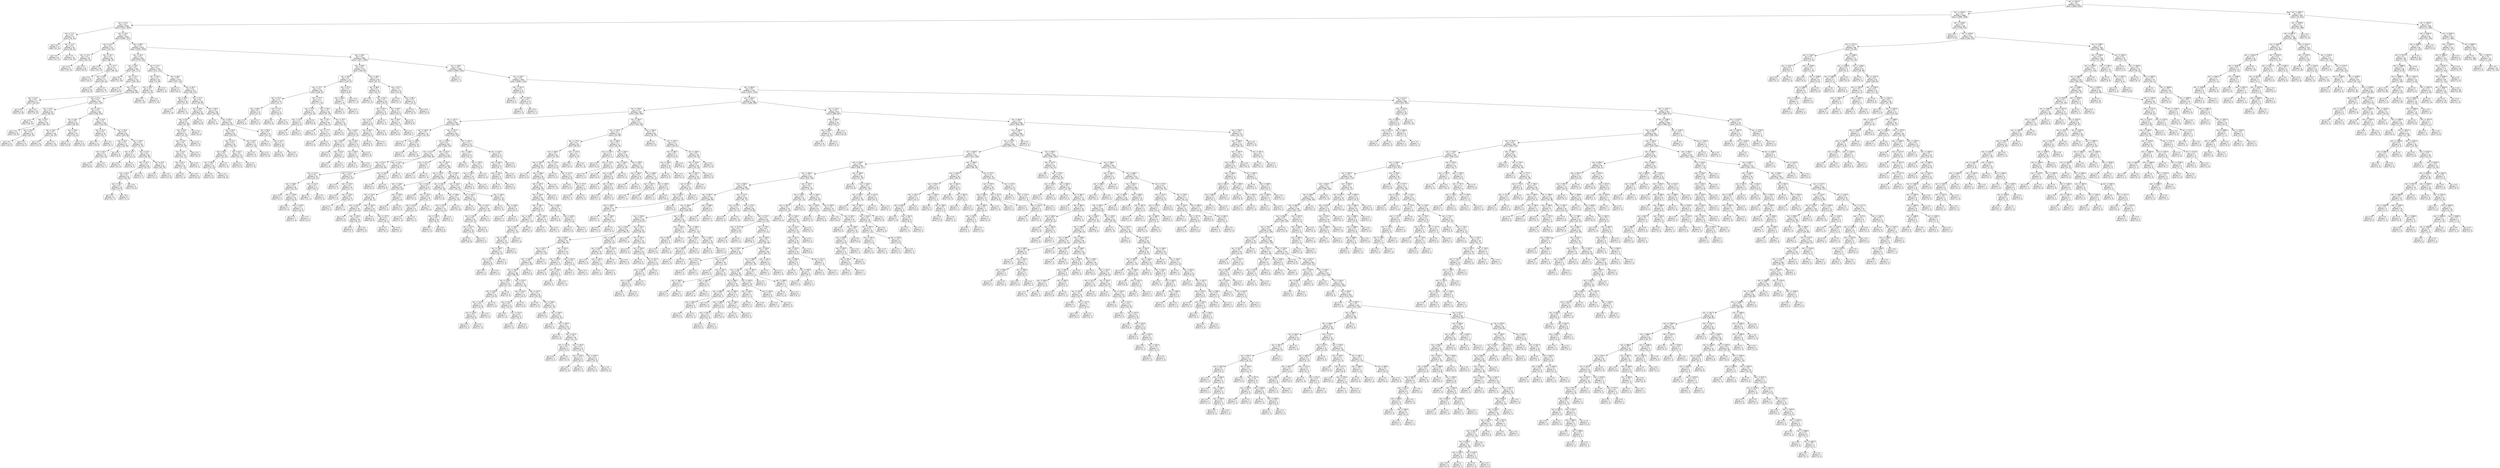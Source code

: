 digraph Tree {
node [shape=box, style="rounded", color="black", fontname=helvetica] ;
edge [fontname=helvetica] ;
0 [label="rain <= 1912.5\ngini = 0.5\nsamples = 3411\nvalue = [2660, 2653]"] ;
1 [label="rain <= 1233.0\ngini = 0.5\nsamples = 2846\nvalue = [2590, 1839]"] ;
0 -> 1 [labeldistance=2.5, labelangle=45, headlabel="True"] ;
2 [label="rain <= 13.5\ngini = 0.5\nsamples = 2590\nvalue = [2421, 1615]"] ;
1 -> 2 ;
3 [label="rain <= 11.5\ngini = 0.5\nsamples = 57\nvalue = [34, 44]"] ;
2 -> 3 ;
4 [label="gini = 0.4\nsamples = 17\nvalue = [6, 12]"] ;
3 -> 4 ;
5 [label="rain <= 12.5\ngini = 0.5\nsamples = 40\nvalue = [28, 32]"] ;
3 -> 5 ;
6 [label="gini = 0.5\nsamples = 24\nvalue = [13, 17]"] ;
5 -> 6 ;
7 [label="gini = 0.5\nsamples = 16\nvalue = [15, 15]"] ;
5 -> 7 ;
8 [label="rain <= 19.5\ngini = 0.5\nsamples = 2533\nvalue = [2387, 1571]"] ;
2 -> 8 ;
9 [label="rain <= 15.5\ngini = 0.4\nsamples = 121\nvalue = [132, 51]"] ;
8 -> 9 ;
10 [label="rain <= 14.5\ngini = 0.4\nsamples = 56\nvalue = [64, 21]"] ;
9 -> 10 ;
11 [label="gini = 0.4\nsamples = 27\nvalue = [30, 12]"] ;
10 -> 11 ;
12 [label="gini = 0.3\nsamples = 29\nvalue = [34, 9]"] ;
10 -> 12 ;
13 [label="rain <= 16.5\ngini = 0.4\nsamples = 65\nvalue = [68, 30]"] ;
9 -> 13 ;
14 [label="gini = 0.5\nsamples = 18\nvalue = [19, 12]"] ;
13 -> 14 ;
15 [label="rain <= 17.5\ngini = 0.4\nsamples = 47\nvalue = [49, 18]"] ;
13 -> 15 ;
16 [label="gini = 0.3\nsamples = 10\nvalue = [10, 2]"] ;
15 -> 16 ;
17 [label="rain <= 18.5\ngini = 0.4\nsamples = 37\nvalue = [39, 16]"] ;
15 -> 17 ;
18 [label="gini = 0.4\nsamples = 19\nvalue = [22, 9]"] ;
17 -> 18 ;
19 [label="gini = 0.4\nsamples = 18\nvalue = [17, 7]"] ;
17 -> 19 ;
20 [label="rain <= 68.5\ngini = 0.5\nsamples = 2412\nvalue = [2255, 1520]"] ;
8 -> 20 ;
21 [label="rain <= 44.5\ngini = 0.5\nsamples = 450\nvalue = [378, 320]"] ;
20 -> 21 ;
22 [label="rain <= 20.5\ngini = 0.5\nsamples = 287\nvalue = [267, 177]"] ;
21 -> 22 ;
23 [label="gini = 0.5\nsamples = 15\nvalue = [12, 16]"] ;
22 -> 23 ;
24 [label="rain <= 21.5\ngini = 0.5\nsamples = 272\nvalue = [255, 161]"] ;
22 -> 24 ;
25 [label="gini = 0.4\nsamples = 14\nvalue = [16, 5]"] ;
24 -> 25 ;
26 [label="rain <= 23.5\ngini = 0.5\nsamples = 258\nvalue = [239, 156]"] ;
24 -> 26 ;
27 [label="rain <= 22.5\ngini = 0.5\nsamples = 27\nvalue = [18, 22]"] ;
26 -> 27 ;
28 [label="gini = 0.5\nsamples = 11\nvalue = [9, 10]"] ;
27 -> 28 ;
29 [label="gini = 0.5\nsamples = 16\nvalue = [9, 12]"] ;
27 -> 29 ;
30 [label="rain <= 27.5\ngini = 0.5\nsamples = 231\nvalue = [221, 134]"] ;
26 -> 30 ;
31 [label="rain <= 24.5\ngini = 0.4\nsamples = 69\nvalue = [65, 31]"] ;
30 -> 31 ;
32 [label="gini = 0.5\nsamples = 19\nvalue = [16, 12]"] ;
31 -> 32 ;
33 [label="rain <= 25.5\ngini = 0.4\nsamples = 50\nvalue = [49, 19]"] ;
31 -> 33 ;
34 [label="gini = 0.4\nsamples = 21\nvalue = [20, 9]"] ;
33 -> 34 ;
35 [label="rain <= 26.5\ngini = 0.4\nsamples = 29\nvalue = [29, 10]"] ;
33 -> 35 ;
36 [label="gini = 0.4\nsamples = 14\nvalue = [15, 5]"] ;
35 -> 36 ;
37 [label="gini = 0.4\nsamples = 15\nvalue = [14, 5]"] ;
35 -> 37 ;
38 [label="rain <= 31.5\ngini = 0.5\nsamples = 162\nvalue = [156, 103]"] ;
30 -> 38 ;
39 [label="rain <= 29.5\ngini = 0.5\nsamples = 52\nvalue = [38, 40]"] ;
38 -> 39 ;
40 [label="rain <= 28.5\ngini = 0.5\nsamples = 28\nvalue = [24, 19]"] ;
39 -> 40 ;
41 [label="gini = 0.5\nsamples = 13\nvalue = [12, 9]"] ;
40 -> 41 ;
42 [label="gini = 0.5\nsamples = 15\nvalue = [12, 10]"] ;
40 -> 42 ;
43 [label="rain <= 30.5\ngini = 0.5\nsamples = 24\nvalue = [14, 21]"] ;
39 -> 43 ;
44 [label="gini = 0.5\nsamples = 11\nvalue = [6, 8]"] ;
43 -> 44 ;
45 [label="gini = 0.5\nsamples = 13\nvalue = [8, 13]"] ;
43 -> 45 ;
46 [label="rain <= 33.5\ngini = 0.5\nsamples = 110\nvalue = [118, 63]"] ;
38 -> 46 ;
47 [label="rain <= 32.5\ngini = 0.4\nsamples = 18\nvalue = [18, 7]"] ;
46 -> 47 ;
48 [label="gini = 0.5\nsamples = 11\nvalue = [10, 6]"] ;
47 -> 48 ;
49 [label="gini = 0.2\nsamples = 7\nvalue = [8, 1]"] ;
47 -> 49 ;
50 [label="rain <= 36.5\ngini = 0.5\nsamples = 92\nvalue = [100, 56]"] ;
46 -> 50 ;
51 [label="rain <= 35.5\ngini = 0.5\nsamples = 27\nvalue = [26, 19]"] ;
50 -> 51 ;
52 [label="rain <= 34.5\ngini = 0.5\nsamples = 18\nvalue = [20, 13]"] ;
51 -> 52 ;
53 [label="gini = 0.5\nsamples = 9\nvalue = [8, 6]"] ;
52 -> 53 ;
54 [label="gini = 0.5\nsamples = 9\nvalue = [12, 7]"] ;
52 -> 54 ;
55 [label="gini = 0.5\nsamples = 9\nvalue = [6, 6]"] ;
51 -> 55 ;
56 [label="rain <= 38.5\ngini = 0.4\nsamples = 65\nvalue = [74, 37]"] ;
50 -> 56 ;
57 [label="rain <= 37.5\ngini = 0.3\nsamples = 17\nvalue = [21, 5]"] ;
56 -> 57 ;
58 [label="gini = 0.3\nsamples = 9\nvalue = [13, 3]"] ;
57 -> 58 ;
59 [label="gini = 0.3\nsamples = 8\nvalue = [8, 2]"] ;
57 -> 59 ;
60 [label="rain <= 42.5\ngini = 0.5\nsamples = 48\nvalue = [53, 32]"] ;
56 -> 60 ;
61 [label="rain <= 41.5\ngini = 0.5\nsamples = 30\nvalue = [33, 22]"] ;
60 -> 61 ;
62 [label="rain <= 40.5\ngini = 0.5\nsamples = 21\nvalue = [26, 15]"] ;
61 -> 62 ;
63 [label="rain <= 39.5\ngini = 0.5\nsamples = 13\nvalue = [14, 9]"] ;
62 -> 63 ;
64 [label="gini = 0.5\nsamples = 8\nvalue = [11, 7]"] ;
63 -> 64 ;
65 [label="gini = 0.5\nsamples = 5\nvalue = [3, 2]"] ;
63 -> 65 ;
66 [label="gini = 0.4\nsamples = 8\nvalue = [12, 6]"] ;
62 -> 66 ;
67 [label="gini = 0.5\nsamples = 9\nvalue = [7, 7]"] ;
61 -> 67 ;
68 [label="rain <= 43.5\ngini = 0.4\nsamples = 18\nvalue = [20, 10]"] ;
60 -> 68 ;
69 [label="gini = 0.4\nsamples = 3\nvalue = [3, 1]"] ;
68 -> 69 ;
70 [label="gini = 0.5\nsamples = 15\nvalue = [17, 9]"] ;
68 -> 70 ;
71 [label="rain <= 47.5\ngini = 0.5\nsamples = 163\nvalue = [111, 143]"] ;
21 -> 71 ;
72 [label="rain <= 46.5\ngini = 0.2\nsamples = 20\nvalue = [4, 28]"] ;
71 -> 72 ;
73 [label="rain <= 45.5\ngini = 0.2\nsamples = 16\nvalue = [3, 24]"] ;
72 -> 73 ;
74 [label="gini = 0.2\nsamples = 8\nvalue = [2, 14]"] ;
73 -> 74 ;
75 [label="gini = 0.2\nsamples = 8\nvalue = [1, 10]"] ;
73 -> 75 ;
76 [label="gini = 0.3\nsamples = 4\nvalue = [1, 4]"] ;
72 -> 76 ;
77 [label="rain <= 48.5\ngini = 0.5\nsamples = 143\nvalue = [107, 115]"] ;
71 -> 77 ;
78 [label="gini = 0.3\nsamples = 6\nvalue = [8, 2]"] ;
77 -> 78 ;
79 [label="rain <= 50.5\ngini = 0.5\nsamples = 137\nvalue = [99, 113]"] ;
77 -> 79 ;
80 [label="rain <= 49.5\ngini = 0.3\nsamples = 16\nvalue = [6, 21]"] ;
79 -> 80 ;
81 [label="gini = 0.3\nsamples = 7\nvalue = [2, 10]"] ;
80 -> 81 ;
82 [label="gini = 0.4\nsamples = 9\nvalue = [4, 11]"] ;
80 -> 82 ;
83 [label="rain <= 57.5\ngini = 0.5\nsamples = 121\nvalue = [93, 92]"] ;
79 -> 83 ;
84 [label="rain <= 56.5\ngini = 0.5\nsamples = 55\nvalue = [50, 36]"] ;
83 -> 84 ;
85 [label="rain <= 55.5\ngini = 0.5\nsamples = 44\nvalue = [41, 28]"] ;
84 -> 85 ;
86 [label="rain <= 54.5\ngini = 0.5\nsamples = 37\nvalue = [32, 24]"] ;
85 -> 86 ;
87 [label="rain <= 53.5\ngini = 0.5\nsamples = 32\nvalue = [30, 20]"] ;
86 -> 87 ;
88 [label="rain <= 52.5\ngini = 0.5\nsamples = 23\nvalue = [22, 17]"] ;
87 -> 88 ;
89 [label="rain <= 51.5\ngini = 0.5\nsamples = 16\nvalue = [17, 12]"] ;
88 -> 89 ;
90 [label="gini = 0.5\nsamples = 7\nvalue = [5, 4]"] ;
89 -> 90 ;
91 [label="gini = 0.5\nsamples = 9\nvalue = [12, 8]"] ;
89 -> 91 ;
92 [label="gini = 0.5\nsamples = 7\nvalue = [5, 5]"] ;
88 -> 92 ;
93 [label="gini = 0.4\nsamples = 9\nvalue = [8, 3]"] ;
87 -> 93 ;
94 [label="gini = 0.4\nsamples = 5\nvalue = [2, 4]"] ;
86 -> 94 ;
95 [label="gini = 0.4\nsamples = 7\nvalue = [9, 4]"] ;
85 -> 95 ;
96 [label="gini = 0.5\nsamples = 11\nvalue = [9, 8]"] ;
84 -> 96 ;
97 [label="rain <= 58.5\ngini = 0.5\nsamples = 66\nvalue = [43, 56]"] ;
83 -> 97 ;
98 [label="gini = 0.0\nsamples = 2\nvalue = [0, 3]"] ;
97 -> 98 ;
99 [label="rain <= 65.5\ngini = 0.5\nsamples = 64\nvalue = [43, 53]"] ;
97 -> 99 ;
100 [label="rain <= 63.5\ngini = 0.5\nsamples = 50\nvalue = [29, 42]"] ;
99 -> 100 ;
101 [label="rain <= 61.5\ngini = 0.5\nsamples = 38\nvalue = [25, 32]"] ;
100 -> 101 ;
102 [label="rain <= 60.5\ngini = 0.5\nsamples = 23\nvalue = [13, 20]"] ;
101 -> 102 ;
103 [label="rain <= 59.5\ngini = 0.5\nsamples = 18\nvalue = [12, 15]"] ;
102 -> 103 ;
104 [label="gini = 0.5\nsamples = 6\nvalue = [4, 4]"] ;
103 -> 104 ;
105 [label="gini = 0.5\nsamples = 12\nvalue = [8, 11]"] ;
103 -> 105 ;
106 [label="gini = 0.3\nsamples = 5\nvalue = [1, 5]"] ;
102 -> 106 ;
107 [label="rain <= 62.5\ngini = 0.5\nsamples = 15\nvalue = [12, 12]"] ;
101 -> 107 ;
108 [label="gini = 0.5\nsamples = 6\nvalue = [5, 3]"] ;
107 -> 108 ;
109 [label="gini = 0.5\nsamples = 9\nvalue = [7, 9]"] ;
107 -> 109 ;
110 [label="rain <= 64.5\ngini = 0.4\nsamples = 12\nvalue = [4, 10]"] ;
100 -> 110 ;
111 [label="gini = 0.3\nsamples = 6\nvalue = [1, 5]"] ;
110 -> 111 ;
112 [label="gini = 0.5\nsamples = 6\nvalue = [3, 5]"] ;
110 -> 112 ;
113 [label="rain <= 66.5\ngini = 0.5\nsamples = 14\nvalue = [14, 11]"] ;
99 -> 113 ;
114 [label="gini = 0.4\nsamples = 4\nvalue = [5, 2]"] ;
113 -> 114 ;
115 [label="rain <= 67.5\ngini = 0.5\nsamples = 10\nvalue = [9, 9]"] ;
113 -> 115 ;
116 [label="gini = 0.5\nsamples = 6\nvalue = [6, 6]"] ;
115 -> 116 ;
117 [label="gini = 0.5\nsamples = 4\nvalue = [3, 3]"] ;
115 -> 117 ;
118 [label="rain <= 99.5\ngini = 0.5\nsamples = 1962\nvalue = [1877, 1200]"] ;
20 -> 118 ;
119 [label="rain <= 88.5\ngini = 0.4\nsamples = 157\nvalue = [183, 60]"] ;
118 -> 119 ;
120 [label="rain <= 85.5\ngini = 0.4\nsamples = 111\nvalue = [116, 51]"] ;
119 -> 120 ;
121 [label="rain <= 72.5\ngini = 0.4\nsamples = 99\nvalue = [108, 42]"] ;
120 -> 121 ;
122 [label="rain <= 70.5\ngini = 0.3\nsamples = 22\nvalue = [31, 7]"] ;
121 -> 122 ;
123 [label="rain <= 69.5\ngini = 0.4\nsamples = 10\nvalue = [12, 4]"] ;
122 -> 123 ;
124 [label="gini = 0.4\nsamples = 7\nvalue = [9, 3]"] ;
123 -> 124 ;
125 [label="gini = 0.4\nsamples = 3\nvalue = [3, 1]"] ;
123 -> 125 ;
126 [label="rain <= 71.5\ngini = 0.2\nsamples = 12\nvalue = [19, 3]"] ;
122 -> 126 ;
127 [label="gini = 0.0\nsamples = 2\nvalue = [4, 0]"] ;
126 -> 127 ;
128 [label="gini = 0.3\nsamples = 10\nvalue = [15, 3]"] ;
126 -> 128 ;
129 [label="rain <= 75.5\ngini = 0.4\nsamples = 77\nvalue = [77, 35]"] ;
121 -> 129 ;
130 [label="rain <= 74.5\ngini = 0.5\nsamples = 14\nvalue = [10, 10]"] ;
129 -> 130 ;
131 [label="rain <= 73.5\ngini = 0.4\nsamples = 6\nvalue = [2, 4]"] ;
130 -> 131 ;
132 [label="gini = 0.5\nsamples = 5\nvalue = [2, 3]"] ;
131 -> 132 ;
133 [label="gini = 0.0\nsamples = 1\nvalue = [0, 1]"] ;
131 -> 133 ;
134 [label="gini = 0.5\nsamples = 8\nvalue = [8, 6]"] ;
130 -> 134 ;
135 [label="rain <= 78.5\ngini = 0.4\nsamples = 63\nvalue = [67, 25]"] ;
129 -> 135 ;
136 [label="rain <= 76.5\ngini = 0.4\nsamples = 28\nvalue = [36, 11]"] ;
135 -> 136 ;
137 [label="gini = 0.4\nsamples = 17\nvalue = [23, 9]"] ;
136 -> 137 ;
138 [label="rain <= 77.5\ngini = 0.2\nsamples = 11\nvalue = [13, 2]"] ;
136 -> 138 ;
139 [label="gini = 0.0\nsamples = 2\nvalue = [3, 0]"] ;
138 -> 139 ;
140 [label="gini = 0.3\nsamples = 9\nvalue = [10, 2]"] ;
138 -> 140 ;
141 [label="rain <= 79.5\ngini = 0.4\nsamples = 35\nvalue = [31, 14]"] ;
135 -> 141 ;
142 [label="gini = 0.5\nsamples = 8\nvalue = [4, 5]"] ;
141 -> 142 ;
143 [label="rain <= 82.5\ngini = 0.4\nsamples = 27\nvalue = [27, 9]"] ;
141 -> 143 ;
144 [label="rain <= 80.5\ngini = 0.2\nsamples = 12\nvalue = [13, 2]"] ;
143 -> 144 ;
145 [label="gini = 0.3\nsamples = 5\nvalue = [5, 1]"] ;
144 -> 145 ;
146 [label="rain <= 81.5\ngini = 0.2\nsamples = 7\nvalue = [8, 1]"] ;
144 -> 146 ;
147 [label="gini = 0.0\nsamples = 1\nvalue = [1, 0]"] ;
146 -> 147 ;
148 [label="gini = 0.2\nsamples = 6\nvalue = [7, 1]"] ;
146 -> 148 ;
149 [label="rain <= 84.5\ngini = 0.4\nsamples = 15\nvalue = [14, 7]"] ;
143 -> 149 ;
150 [label="rain <= 83.5\ngini = 0.5\nsamples = 7\nvalue = [7, 5]"] ;
149 -> 150 ;
151 [label="gini = 0.5\nsamples = 2\nvalue = [2, 2]"] ;
150 -> 151 ;
152 [label="gini = 0.5\nsamples = 5\nvalue = [5, 3]"] ;
150 -> 152 ;
153 [label="gini = 0.3\nsamples = 8\nvalue = [7, 2]"] ;
149 -> 153 ;
154 [label="rain <= 87.5\ngini = 0.5\nsamples = 12\nvalue = [8, 9]"] ;
120 -> 154 ;
155 [label="rain <= 86.5\ngini = 0.2\nsamples = 7\nvalue = [1, 6]"] ;
154 -> 155 ;
156 [label="gini = 0.0\nsamples = 3\nvalue = [0, 3]"] ;
155 -> 156 ;
157 [label="gini = 0.4\nsamples = 4\nvalue = [1, 3]"] ;
155 -> 157 ;
158 [label="gini = 0.4\nsamples = 5\nvalue = [7, 3]"] ;
154 -> 158 ;
159 [label="rain <= 96.5\ngini = 0.2\nsamples = 46\nvalue = [67, 9]"] ;
119 -> 159 ;
160 [label="rain <= 89.5\ngini = 0.2\nsamples = 34\nvalue = [51, 5]"] ;
159 -> 160 ;
161 [label="gini = 0.0\nsamples = 5\nvalue = [11, 0]"] ;
160 -> 161 ;
162 [label="rain <= 93.5\ngini = 0.2\nsamples = 29\nvalue = [40, 5]"] ;
160 -> 162 ;
163 [label="rain <= 92.5\ngini = 0.3\nsamples = 15\nvalue = [20, 4]"] ;
162 -> 163 ;
164 [label="rain <= 91.5\ngini = 0.2\nsamples = 13\nvalue = [18, 2]"] ;
163 -> 164 ;
165 [label="rain <= 90.5\ngini = 0.3\nsamples = 9\nvalue = [10, 2]"] ;
164 -> 165 ;
166 [label="gini = 0.2\nsamples = 6\nvalue = [8, 1]"] ;
165 -> 166 ;
167 [label="gini = 0.4\nsamples = 3\nvalue = [2, 1]"] ;
165 -> 167 ;
168 [label="gini = 0.0\nsamples = 4\nvalue = [8, 0]"] ;
164 -> 168 ;
169 [label="gini = 0.5\nsamples = 2\nvalue = [2, 2]"] ;
163 -> 169 ;
170 [label="rain <= 95.5\ngini = 0.1\nsamples = 14\nvalue = [20, 1]"] ;
162 -> 170 ;
171 [label="rain <= 94.5\ngini = 0.1\nsamples = 9\nvalue = [12, 1]"] ;
170 -> 171 ;
172 [label="gini = 0.0\nsamples = 5\nvalue = [6, 0]"] ;
171 -> 172 ;
173 [label="gini = 0.2\nsamples = 4\nvalue = [6, 1]"] ;
171 -> 173 ;
174 [label="gini = 0.0\nsamples = 5\nvalue = [8, 0]"] ;
170 -> 174 ;
175 [label="rain <= 97.5\ngini = 0.3\nsamples = 12\nvalue = [16, 4]"] ;
159 -> 175 ;
176 [label="gini = 0.0\nsamples = 1\nvalue = [0, 1]"] ;
175 -> 176 ;
177 [label="rain <= 98.5\ngini = 0.3\nsamples = 11\nvalue = [16, 3]"] ;
175 -> 177 ;
178 [label="gini = 0.4\nsamples = 8\nvalue = [10, 3]"] ;
177 -> 178 ;
179 [label="gini = 0.0\nsamples = 3\nvalue = [6, 0]"] ;
177 -> 179 ;
180 [label="rain <= 100.5\ngini = 0.5\nsamples = 1805\nvalue = [1694, 1140]"] ;
118 -> 180 ;
181 [label="gini = 0.2\nsamples = 3\nvalue = [1, 7]"] ;
180 -> 181 ;
182 [label="rain <= 104.5\ngini = 0.5\nsamples = 1802\nvalue = [1693, 1133]"] ;
180 -> 182 ;
183 [label="rain <= 101.5\ngini = 0.2\nsamples = 15\nvalue = [18, 3]"] ;
182 -> 183 ;
184 [label="gini = 0.4\nsamples = 5\nvalue = [6, 2]"] ;
183 -> 184 ;
185 [label="rain <= 103.5\ngini = 0.1\nsamples = 10\nvalue = [12, 1]"] ;
183 -> 185 ;
186 [label="gini = 0.0\nsamples = 5\nvalue = [7, 0]"] ;
185 -> 186 ;
187 [label="gini = 0.3\nsamples = 5\nvalue = [5, 1]"] ;
185 -> 187 ;
188 [label="rain <= 505.0\ngini = 0.5\nsamples = 1787\nvalue = [1675, 1130]"] ;
182 -> 188 ;
189 [label="rain <= 205.5\ngini = 0.5\nsamples = 1104\nvalue = [1060, 669]"] ;
188 -> 189 ;
190 [label="rain <= 155.5\ngini = 0.5\nsamples = 425\nvalue = [364, 282]"] ;
189 -> 190 ;
191 [label="rain <= 107.5\ngini = 0.5\nsamples = 254\nvalue = [235, 143]"] ;
190 -> 191 ;
192 [label="rain <= 105.5\ngini = 0.5\nsamples = 22\nvalue = [15, 19]"] ;
191 -> 192 ;
193 [label="gini = 0.5\nsamples = 7\nvalue = [6, 4]"] ;
192 -> 193 ;
194 [label="rain <= 106.5\ngini = 0.5\nsamples = 15\nvalue = [9, 15]"] ;
192 -> 194 ;
195 [label="gini = 0.5\nsamples = 7\nvalue = [3, 5]"] ;
194 -> 195 ;
196 [label="gini = 0.5\nsamples = 8\nvalue = [6, 10]"] ;
194 -> 196 ;
197 [label="rain <= 147.5\ngini = 0.5\nsamples = 232\nvalue = [220, 124]"] ;
191 -> 197 ;
198 [label="rain <= 120.5\ngini = 0.5\nsamples = 203\nvalue = [188, 115]"] ;
197 -> 198 ;
199 [label="rain <= 117.5\ngini = 0.4\nsamples = 61\nvalue = [69, 28]"] ;
198 -> 199 ;
200 [label="rain <= 113.5\ngini = 0.4\nsamples = 51\nvalue = [53, 26]"] ;
199 -> 200 ;
201 [label="rain <= 111.5\ngini = 0.4\nsamples = 29\nvalue = [34, 12]"] ;
200 -> 201 ;
202 [label="rain <= 108.5\ngini = 0.5\nsamples = 18\nvalue = [18, 10]"] ;
201 -> 202 ;
203 [label="gini = 0.4\nsamples = 3\nvalue = [3, 1]"] ;
202 -> 203 ;
204 [label="rain <= 109.5\ngini = 0.5\nsamples = 15\nvalue = [15, 9]"] ;
202 -> 204 ;
205 [label="gini = 0.5\nsamples = 4\nvalue = [5, 4]"] ;
204 -> 205 ;
206 [label="rain <= 110.5\ngini = 0.4\nsamples = 11\nvalue = [10, 5]"] ;
204 -> 206 ;
207 [label="gini = 0.4\nsamples = 7\nvalue = [7, 3]"] ;
206 -> 207 ;
208 [label="gini = 0.5\nsamples = 4\nvalue = [3, 2]"] ;
206 -> 208 ;
209 [label="rain <= 112.5\ngini = 0.2\nsamples = 11\nvalue = [16, 2]"] ;
201 -> 209 ;
210 [label="gini = 0.2\nsamples = 7\nvalue = [11, 1]"] ;
209 -> 210 ;
211 [label="gini = 0.3\nsamples = 4\nvalue = [5, 1]"] ;
209 -> 211 ;
212 [label="rain <= 114.5\ngini = 0.5\nsamples = 22\nvalue = [19, 14]"] ;
200 -> 212 ;
213 [label="gini = 0.3\nsamples = 6\nvalue = [2, 7]"] ;
212 -> 213 ;
214 [label="rain <= 115.5\ngini = 0.4\nsamples = 16\nvalue = [17, 7]"] ;
212 -> 214 ;
215 [label="gini = 0.0\nsamples = 5\nvalue = [7, 0]"] ;
214 -> 215 ;
216 [label="rain <= 116.5\ngini = 0.5\nsamples = 11\nvalue = [10, 7]"] ;
214 -> 216 ;
217 [label="gini = 0.4\nsamples = 4\nvalue = [3, 1]"] ;
216 -> 217 ;
218 [label="gini = 0.5\nsamples = 7\nvalue = [7, 6]"] ;
216 -> 218 ;
219 [label="rain <= 119.5\ngini = 0.2\nsamples = 10\nvalue = [16, 2]"] ;
199 -> 219 ;
220 [label="rain <= 118.5\ngini = 0.1\nsamples = 7\nvalue = [12, 1]"] ;
219 -> 220 ;
221 [label="gini = 0.2\nsamples = 4\nvalue = [6, 1]"] ;
220 -> 221 ;
222 [label="gini = 0.0\nsamples = 3\nvalue = [6, 0]"] ;
220 -> 222 ;
223 [label="gini = 0.3\nsamples = 3\nvalue = [4, 1]"] ;
219 -> 223 ;
224 [label="rain <= 122.5\ngini = 0.5\nsamples = 142\nvalue = [119, 87]"] ;
198 -> 224 ;
225 [label="rain <= 121.5\ngini = 0.3\nsamples = 7\nvalue = [2, 7]"] ;
224 -> 225 ;
226 [label="gini = 0.4\nsamples = 4\nvalue = [1, 3]"] ;
225 -> 226 ;
227 [label="gini = 0.3\nsamples = 3\nvalue = [1, 4]"] ;
225 -> 227 ;
228 [label="rain <= 134.5\ngini = 0.5\nsamples = 135\nvalue = [117, 80]"] ;
224 -> 228 ;
229 [label="rain <= 130.5\ngini = 0.4\nsamples = 62\nvalue = [58, 30]"] ;
228 -> 229 ;
230 [label="rain <= 128.5\ngini = 0.5\nsamples = 42\nvalue = [32, 23]"] ;
229 -> 230 ;
231 [label="rain <= 125.5\ngini = 0.5\nsamples = 35\nvalue = [30, 17]"] ;
230 -> 231 ;
232 [label="rain <= 123.5\ngini = 0.5\nsamples = 20\nvalue = [12, 12]"] ;
231 -> 232 ;
233 [label="gini = 0.0\nsamples = 4\nvalue = [4, 0]"] ;
232 -> 233 ;
234 [label="rain <= 124.5\ngini = 0.5\nsamples = 16\nvalue = [8, 12]"] ;
232 -> 234 ;
235 [label="gini = 0.4\nsamples = 8\nvalue = [3, 7]"] ;
234 -> 235 ;
236 [label="gini = 0.5\nsamples = 8\nvalue = [5, 5]"] ;
234 -> 236 ;
237 [label="rain <= 126.5\ngini = 0.3\nsamples = 15\nvalue = [18, 5]"] ;
231 -> 237 ;
238 [label="gini = 0.4\nsamples = 8\nvalue = [8, 3]"] ;
237 -> 238 ;
239 [label="rain <= 127.5\ngini = 0.3\nsamples = 7\nvalue = [10, 2]"] ;
237 -> 239 ;
240 [label="gini = 0.2\nsamples = 4\nvalue = [6, 1]"] ;
239 -> 240 ;
241 [label="gini = 0.3\nsamples = 3\nvalue = [4, 1]"] ;
239 -> 241 ;
242 [label="rain <= 129.5\ngini = 0.4\nsamples = 7\nvalue = [2, 6]"] ;
230 -> 242 ;
243 [label="gini = 0.0\nsamples = 4\nvalue = [0, 4]"] ;
242 -> 243 ;
244 [label="gini = 0.5\nsamples = 3\nvalue = [2, 2]"] ;
242 -> 244 ;
245 [label="rain <= 131.5\ngini = 0.3\nsamples = 20\nvalue = [26, 7]"] ;
229 -> 245 ;
246 [label="gini = 0.0\nsamples = 4\nvalue = [5, 0]"] ;
245 -> 246 ;
247 [label="rain <= 133.5\ngini = 0.4\nsamples = 16\nvalue = [21, 7]"] ;
245 -> 247 ;
248 [label="rain <= 132.5\ngini = 0.3\nsamples = 9\nvalue = [11, 3]"] ;
247 -> 248 ;
249 [label="gini = 0.3\nsamples = 5\nvalue = [7, 2]"] ;
248 -> 249 ;
250 [label="gini = 0.3\nsamples = 4\nvalue = [4, 1]"] ;
248 -> 250 ;
251 [label="gini = 0.4\nsamples = 7\nvalue = [10, 4]"] ;
247 -> 251 ;
252 [label="rain <= 139.5\ngini = 0.5\nsamples = 73\nvalue = [59, 50]"] ;
228 -> 252 ;
253 [label="rain <= 135.5\ngini = 0.5\nsamples = 27\nvalue = [15, 26]"] ;
252 -> 253 ;
254 [label="gini = 0.2\nsamples = 5\nvalue = [1, 6]"] ;
253 -> 254 ;
255 [label="rain <= 138.5\ngini = 0.5\nsamples = 22\nvalue = [14, 20]"] ;
253 -> 255 ;
256 [label="rain <= 137.5\ngini = 0.5\nsamples = 13\nvalue = [11, 10]"] ;
255 -> 256 ;
257 [label="rain <= 136.5\ngini = 0.5\nsamples = 10\nvalue = [8, 9]"] ;
256 -> 257 ;
258 [label="gini = 0.5\nsamples = 4\nvalue = [2, 3]"] ;
257 -> 258 ;
259 [label="gini = 0.5\nsamples = 6\nvalue = [6, 6]"] ;
257 -> 259 ;
260 [label="gini = 0.4\nsamples = 3\nvalue = [3, 1]"] ;
256 -> 260 ;
261 [label="gini = 0.4\nsamples = 9\nvalue = [3, 10]"] ;
255 -> 261 ;
262 [label="rain <= 144.5\ngini = 0.5\nsamples = 46\nvalue = [44, 24]"] ;
252 -> 262 ;
263 [label="rain <= 140.5\ngini = 0.4\nsamples = 32\nvalue = [35, 14]"] ;
262 -> 263 ;
264 [label="gini = 0.0\nsamples = 3\nvalue = [4, 0]"] ;
263 -> 264 ;
265 [label="rain <= 143.5\ngini = 0.4\nsamples = 29\nvalue = [31, 14]"] ;
263 -> 265 ;
266 [label="rain <= 142.5\ngini = 0.5\nsamples = 24\nvalue = [25, 13]"] ;
265 -> 266 ;
267 [label="rain <= 141.5\ngini = 0.4\nsamples = 18\nvalue = [21, 9]"] ;
266 -> 267 ;
268 [label="gini = 0.5\nsamples = 12\nvalue = [10, 6]"] ;
267 -> 268 ;
269 [label="gini = 0.3\nsamples = 6\nvalue = [11, 3]"] ;
267 -> 269 ;
270 [label="gini = 0.5\nsamples = 6\nvalue = [4, 4]"] ;
266 -> 270 ;
271 [label="gini = 0.2\nsamples = 5\nvalue = [6, 1]"] ;
265 -> 271 ;
272 [label="rain <= 145.5\ngini = 0.5\nsamples = 14\nvalue = [9, 10]"] ;
262 -> 272 ;
273 [label="gini = 0.5\nsamples = 6\nvalue = [3, 5]"] ;
272 -> 273 ;
274 [label="rain <= 146.5\ngini = 0.5\nsamples = 8\nvalue = [6, 5]"] ;
272 -> 274 ;
275 [label="gini = 0.4\nsamples = 3\nvalue = [3, 1]"] ;
274 -> 275 ;
276 [label="gini = 0.5\nsamples = 5\nvalue = [3, 4]"] ;
274 -> 276 ;
277 [label="rain <= 151.5\ngini = 0.3\nsamples = 29\nvalue = [32, 9]"] ;
197 -> 277 ;
278 [label="rain <= 148.5\ngini = 0.2\nsamples = 14\nvalue = [22, 2]"] ;
277 -> 278 ;
279 [label="gini = 0.0\nsamples = 3\nvalue = [7, 0]"] ;
278 -> 279 ;
280 [label="rain <= 150.5\ngini = 0.2\nsamples = 11\nvalue = [15, 2]"] ;
278 -> 280 ;
281 [label="rain <= 149.5\ngini = 0.2\nsamples = 10\nvalue = [14, 2]"] ;
280 -> 281 ;
282 [label="gini = 0.2\nsamples = 4\nvalue = [6, 1]"] ;
281 -> 282 ;
283 [label="gini = 0.2\nsamples = 6\nvalue = [8, 1]"] ;
281 -> 283 ;
284 [label="gini = 0.0\nsamples = 1\nvalue = [1, 0]"] ;
280 -> 284 ;
285 [label="rain <= 154.5\ngini = 0.5\nsamples = 15\nvalue = [10, 7]"] ;
277 -> 285 ;
286 [label="rain <= 153.5\ngini = 0.5\nsamples = 11\nvalue = [6, 7]"] ;
285 -> 286 ;
287 [label="rain <= 152.5\ngini = 0.4\nsamples = 5\nvalue = [2, 4]"] ;
286 -> 287 ;
288 [label="gini = 0.4\nsamples = 3\nvalue = [2, 1]"] ;
287 -> 288 ;
289 [label="gini = 0.0\nsamples = 2\nvalue = [0, 3]"] ;
287 -> 289 ;
290 [label="gini = 0.5\nsamples = 6\nvalue = [4, 3]"] ;
286 -> 290 ;
291 [label="gini = 0.0\nsamples = 4\nvalue = [4, 0]"] ;
285 -> 291 ;
292 [label="rain <= 190.5\ngini = 0.5\nsamples = 171\nvalue = [129, 139]"] ;
190 -> 292 ;
293 [label="rain <= 175.5\ngini = 0.5\nsamples = 112\nvalue = [91, 86]"] ;
292 -> 293 ;
294 [label="rain <= 173.5\ngini = 0.5\nsamples = 65\nvalue = [48, 61]"] ;
293 -> 294 ;
295 [label="rain <= 169.5\ngini = 0.5\nsamples = 62\nvalue = [47, 53]"] ;
294 -> 295 ;
296 [label="rain <= 156.5\ngini = 0.5\nsamples = 48\nvalue = [35, 47]"] ;
295 -> 296 ;
297 [label="gini = 0.4\nsamples = 5\nvalue = [2, 6]"] ;
296 -> 297 ;
298 [label="rain <= 168.5\ngini = 0.5\nsamples = 43\nvalue = [33, 41]"] ;
296 -> 298 ;
299 [label="rain <= 167.5\ngini = 0.5\nsamples = 35\nvalue = [26, 29]"] ;
298 -> 299 ;
300 [label="rain <= 164.5\ngini = 0.5\nsamples = 32\nvalue = [21, 28]"] ;
299 -> 300 ;
301 [label="rain <= 162.5\ngini = 0.5\nsamples = 23\nvalue = [15, 17]"] ;
300 -> 301 ;
302 [label="rain <= 161.5\ngini = 0.5\nsamples = 17\nvalue = [11, 14]"] ;
301 -> 302 ;
303 [label="rain <= 160.5\ngini = 0.5\nsamples = 16\nvalue = [11, 13]"] ;
302 -> 303 ;
304 [label="rain <= 159.5\ngini = 0.5\nsamples = 15\nvalue = [10, 13]"] ;
303 -> 304 ;
305 [label="rain <= 158.5\ngini = 0.5\nsamples = 13\nvalue = [10, 11]"] ;
304 -> 305 ;
306 [label="rain <= 157.5\ngini = 0.5\nsamples = 9\nvalue = [8, 8]"] ;
305 -> 306 ;
307 [label="gini = 0.5\nsamples = 4\nvalue = [5, 5]"] ;
306 -> 307 ;
308 [label="gini = 0.5\nsamples = 5\nvalue = [3, 3]"] ;
306 -> 308 ;
309 [label="gini = 0.5\nsamples = 4\nvalue = [2, 3]"] ;
305 -> 309 ;
310 [label="gini = 0.0\nsamples = 2\nvalue = [0, 2]"] ;
304 -> 310 ;
311 [label="gini = 0.0\nsamples = 1\nvalue = [1, 0]"] ;
303 -> 311 ;
312 [label="gini = 0.0\nsamples = 1\nvalue = [0, 1]"] ;
302 -> 312 ;
313 [label="rain <= 163.5\ngini = 0.5\nsamples = 6\nvalue = [4, 3]"] ;
301 -> 313 ;
314 [label="gini = 0.5\nsamples = 4\nvalue = [3, 2]"] ;
313 -> 314 ;
315 [label="gini = 0.5\nsamples = 2\nvalue = [1, 1]"] ;
313 -> 315 ;
316 [label="rain <= 165.5\ngini = 0.5\nsamples = 9\nvalue = [6, 11]"] ;
300 -> 316 ;
317 [label="gini = 0.5\nsamples = 4\nvalue = [3, 5]"] ;
316 -> 317 ;
318 [label="rain <= 166.5\ngini = 0.4\nsamples = 5\nvalue = [3, 6]"] ;
316 -> 318 ;
319 [label="gini = 0.4\nsamples = 2\nvalue = [2, 4]"] ;
318 -> 319 ;
320 [label="gini = 0.4\nsamples = 3\nvalue = [1, 2]"] ;
318 -> 320 ;
321 [label="gini = 0.3\nsamples = 3\nvalue = [5, 1]"] ;
299 -> 321 ;
322 [label="gini = 0.5\nsamples = 8\nvalue = [7, 12]"] ;
298 -> 322 ;
323 [label="rain <= 170.5\ngini = 0.4\nsamples = 14\nvalue = [12, 6]"] ;
295 -> 323 ;
324 [label="gini = 0.0\nsamples = 2\nvalue = [2, 0]"] ;
323 -> 324 ;
325 [label="rain <= 171.5\ngini = 0.5\nsamples = 12\nvalue = [10, 6]"] ;
323 -> 325 ;
326 [label="gini = 0.5\nsamples = 5\nvalue = [4, 3]"] ;
325 -> 326 ;
327 [label="rain <= 172.5\ngini = 0.4\nsamples = 7\nvalue = [6, 3]"] ;
325 -> 327 ;
328 [label="gini = 0.4\nsamples = 3\nvalue = [2, 1]"] ;
327 -> 328 ;
329 [label="gini = 0.4\nsamples = 4\nvalue = [4, 2]"] ;
327 -> 329 ;
330 [label="rain <= 174.5\ngini = 0.2\nsamples = 3\nvalue = [1, 8]"] ;
294 -> 330 ;
331 [label="gini = 0.0\nsamples = 1\nvalue = [0, 2]"] ;
330 -> 331 ;
332 [label="gini = 0.2\nsamples = 2\nvalue = [1, 6]"] ;
330 -> 332 ;
333 [label="rain <= 180.5\ngini = 0.5\nsamples = 47\nvalue = [43, 25]"] ;
293 -> 333 ;
334 [label="rain <= 178.5\ngini = 0.3\nsamples = 9\nvalue = [11, 2]"] ;
333 -> 334 ;
335 [label="gini = 0.0\nsamples = 5\nvalue = [5, 0]"] ;
334 -> 335 ;
336 [label="rain <= 179.5\ngini = 0.4\nsamples = 4\nvalue = [6, 2]"] ;
334 -> 336 ;
337 [label="gini = 0.5\nsamples = 2\nvalue = [2, 2]"] ;
336 -> 337 ;
338 [label="gini = 0.0\nsamples = 2\nvalue = [4, 0]"] ;
336 -> 338 ;
339 [label="rain <= 184.5\ngini = 0.5\nsamples = 38\nvalue = [32, 23]"] ;
333 -> 339 ;
340 [label="rain <= 183.5\ngini = 0.5\nsamples = 11\nvalue = [6, 10]"] ;
339 -> 340 ;
341 [label="rain <= 181.5\ngini = 0.5\nsamples = 8\nvalue = [6, 6]"] ;
340 -> 341 ;
342 [label="gini = 0.4\nsamples = 3\nvalue = [2, 1]"] ;
341 -> 342 ;
343 [label="rain <= 182.5\ngini = 0.5\nsamples = 5\nvalue = [4, 5]"] ;
341 -> 343 ;
344 [label="gini = 0.5\nsamples = 2\nvalue = [1, 1]"] ;
343 -> 344 ;
345 [label="gini = 0.5\nsamples = 3\nvalue = [3, 4]"] ;
343 -> 345 ;
346 [label="gini = 0.0\nsamples = 3\nvalue = [0, 4]"] ;
340 -> 346 ;
347 [label="rain <= 186.5\ngini = 0.4\nsamples = 27\nvalue = [26, 13]"] ;
339 -> 347 ;
348 [label="rain <= 185.5\ngini = 0.3\nsamples = 10\nvalue = [10, 2]"] ;
347 -> 348 ;
349 [label="gini = 0.3\nsamples = 5\nvalue = [4, 1]"] ;
348 -> 349 ;
350 [label="gini = 0.2\nsamples = 5\nvalue = [6, 1]"] ;
348 -> 350 ;
351 [label="rain <= 188.5\ngini = 0.5\nsamples = 17\nvalue = [16, 11]"] ;
347 -> 351 ;
352 [label="rain <= 187.5\ngini = 0.5\nsamples = 8\nvalue = [9, 5]"] ;
351 -> 352 ;
353 [label="gini = 0.5\nsamples = 7\nvalue = [7, 5]"] ;
352 -> 353 ;
354 [label="gini = 0.0\nsamples = 1\nvalue = [2, 0]"] ;
352 -> 354 ;
355 [label="rain <= 189.5\ngini = 0.5\nsamples = 9\nvalue = [7, 6]"] ;
351 -> 355 ;
356 [label="gini = 0.5\nsamples = 2\nvalue = [1, 1]"] ;
355 -> 356 ;
357 [label="gini = 0.5\nsamples = 7\nvalue = [6, 5]"] ;
355 -> 357 ;
358 [label="rain <= 193.5\ngini = 0.5\nsamples = 59\nvalue = [38, 53]"] ;
292 -> 358 ;
359 [label="gini = 0.0\nsamples = 6\nvalue = [0, 12]"] ;
358 -> 359 ;
360 [label="rain <= 197.5\ngini = 0.5\nsamples = 53\nvalue = [38, 41]"] ;
358 -> 360 ;
361 [label="rain <= 195.5\ngini = 0.5\nsamples = 17\nvalue = [14, 9]"] ;
360 -> 361 ;
362 [label="rain <= 194.5\ngini = 0.5\nsamples = 10\nvalue = [5, 9]"] ;
361 -> 362 ;
363 [label="gini = 0.4\nsamples = 6\nvalue = [2, 5]"] ;
362 -> 363 ;
364 [label="gini = 0.5\nsamples = 4\nvalue = [3, 4]"] ;
362 -> 364 ;
365 [label="gini = 0.0\nsamples = 7\nvalue = [9, 0]"] ;
361 -> 365 ;
366 [label="rain <= 204.5\ngini = 0.5\nsamples = 36\nvalue = [24, 32]"] ;
360 -> 366 ;
367 [label="rain <= 203.5\ngini = 0.5\nsamples = 30\nvalue = [22, 26]"] ;
366 -> 367 ;
368 [label="rain <= 202.5\ngini = 0.5\nsamples = 24\nvalue = [16, 23]"] ;
367 -> 368 ;
369 [label="rain <= 201.5\ngini = 0.5\nsamples = 22\nvalue = [16, 21]"] ;
368 -> 369 ;
370 [label="rain <= 200.5\ngini = 0.5\nsamples = 18\nvalue = [13, 19]"] ;
369 -> 370 ;
371 [label="rain <= 198.5\ngini = 0.5\nsamples = 13\nvalue = [11, 13]"] ;
370 -> 371 ;
372 [label="gini = 0.4\nsamples = 2\nvalue = [1, 2]"] ;
371 -> 372 ;
373 [label="rain <= 199.5\ngini = 0.5\nsamples = 11\nvalue = [10, 11]"] ;
371 -> 373 ;
374 [label="gini = 0.5\nsamples = 4\nvalue = [4, 5]"] ;
373 -> 374 ;
375 [label="gini = 0.5\nsamples = 7\nvalue = [6, 6]"] ;
373 -> 375 ;
376 [label="gini = 0.4\nsamples = 5\nvalue = [2, 6]"] ;
370 -> 376 ;
377 [label="gini = 0.5\nsamples = 4\nvalue = [3, 2]"] ;
369 -> 377 ;
378 [label="gini = 0.0\nsamples = 2\nvalue = [0, 2]"] ;
368 -> 378 ;
379 [label="gini = 0.4\nsamples = 6\nvalue = [6, 3]"] ;
367 -> 379 ;
380 [label="gini = 0.4\nsamples = 6\nvalue = [2, 6]"] ;
366 -> 380 ;
381 [label="rain <= 215.5\ngini = 0.5\nsamples = 679\nvalue = [696, 387]"] ;
189 -> 381 ;
382 [label="rain <= 209.5\ngini = 0.1\nsamples = 30\nvalue = [50, 2]"] ;
381 -> 382 ;
383 [label="rain <= 208.5\ngini = 0.2\nsamples = 12\nvalue = [21, 2]"] ;
382 -> 383 ;
384 [label="gini = 0.0\nsamples = 10\nvalue = [17, 0]"] ;
383 -> 384 ;
385 [label="gini = 0.4\nsamples = 2\nvalue = [4, 2]"] ;
383 -> 385 ;
386 [label="gini = 0.0\nsamples = 18\nvalue = [29, 0]"] ;
382 -> 386 ;
387 [label="rain <= 484.5\ngini = 0.5\nsamples = 649\nvalue = [646, 385]"] ;
381 -> 387 ;
388 [label="rain <= 483.0\ngini = 0.5\nsamples = 618\nvalue = [604, 375]"] ;
387 -> 388 ;
389 [label="rain <= 376.5\ngini = 0.5\nsamples = 616\nvalue = [604, 371]"] ;
388 -> 389 ;
390 [label="rain <= 349.0\ngini = 0.5\nsamples = 411\nvalue = [414, 236]"] ;
389 -> 390 ;
391 [label="rain <= 338.5\ngini = 0.5\nsamples = 351\nvalue = [346, 217]"] ;
390 -> 391 ;
392 [label="rain <= 303.0\ngini = 0.5\nsamples = 322\nvalue = [325, 192]"] ;
391 -> 392 ;
393 [label="rain <= 269.5\ngini = 0.5\nsamples = 248\nvalue = [246, 159]"] ;
392 -> 393 ;
394 [label="rain <= 267.5\ngini = 0.5\nsamples = 149\nvalue = [164, 86]"] ;
393 -> 394 ;
395 [label="rain <= 259.0\ngini = 0.5\nsamples = 143\nvalue = [156, 85]"] ;
394 -> 395 ;
396 [label="rain <= 249.0\ngini = 0.4\nsamples = 119\nvalue = [134, 67]"] ;
395 -> 396 ;
397 [label="rain <= 243.5\ngini = 0.5\nsamples = 93\nvalue = [98, 57]"] ;
396 -> 397 ;
398 [label="rain <= 238.5\ngini = 0.4\nsamples = 79\nvalue = [89, 43]"] ;
397 -> 398 ;
399 [label="rain <= 237.5\ngini = 0.5\nsamples = 63\nvalue = [72, 40]"] ;
398 -> 399 ;
400 [label="rain <= 236.5\ngini = 0.4\nsamples = 60\nvalue = [71, 36]"] ;
399 -> 400 ;
401 [label="rain <= 220.5\ngini = 0.5\nsamples = 58\nvalue = [68, 36]"] ;
400 -> 401 ;
402 [label="rain <= 219.5\ngini = 0.5\nsamples = 16\nvalue = [17, 12]"] ;
401 -> 402 ;
403 [label="rain <= 218.5\ngini = 0.5\nsamples = 13\nvalue = [14, 9]"] ;
402 -> 403 ;
404 [label="rain <= 217.5\ngini = 0.5\nsamples = 12\nvalue = [12, 9]"] ;
403 -> 404 ;
405 [label="rain <= 216.5\ngini = 0.5\nsamples = 8\nvalue = [10, 6]"] ;
404 -> 405 ;
406 [label="gini = 0.5\nsamples = 3\nvalue = [3, 2]"] ;
405 -> 406 ;
407 [label="gini = 0.5\nsamples = 5\nvalue = [7, 4]"] ;
405 -> 407 ;
408 [label="gini = 0.5\nsamples = 4\nvalue = [2, 3]"] ;
404 -> 408 ;
409 [label="gini = 0.0\nsamples = 1\nvalue = [2, 0]"] ;
403 -> 409 ;
410 [label="gini = 0.5\nsamples = 3\nvalue = [3, 3]"] ;
402 -> 410 ;
411 [label="rain <= 225.5\ngini = 0.4\nsamples = 42\nvalue = [51, 24]"] ;
401 -> 411 ;
412 [label="rain <= 223.5\ngini = 0.3\nsamples = 13\nvalue = [16, 4]"] ;
411 -> 412 ;
413 [label="rain <= 221.5\ngini = 0.4\nsamples = 10\nvalue = [13, 4]"] ;
412 -> 413 ;
414 [label="gini = 0.0\nsamples = 1\nvalue = [1, 0]"] ;
413 -> 414 ;
415 [label="rain <= 222.5\ngini = 0.4\nsamples = 9\nvalue = [12, 4]"] ;
413 -> 415 ;
416 [label="gini = 0.3\nsamples = 5\nvalue = [7, 2]"] ;
415 -> 416 ;
417 [label="gini = 0.4\nsamples = 4\nvalue = [5, 2]"] ;
415 -> 417 ;
418 [label="gini = 0.0\nsamples = 3\nvalue = [3, 0]"] ;
412 -> 418 ;
419 [label="rain <= 227.5\ngini = 0.5\nsamples = 29\nvalue = [35, 20]"] ;
411 -> 419 ;
420 [label="gini = 0.5\nsamples = 5\nvalue = [4, 5]"] ;
419 -> 420 ;
421 [label="rain <= 228.5\ngini = 0.4\nsamples = 24\nvalue = [31, 15]"] ;
419 -> 421 ;
422 [label="gini = 0.0\nsamples = 3\nvalue = [7, 0]"] ;
421 -> 422 ;
423 [label="rain <= 229.5\ngini = 0.5\nsamples = 21\nvalue = [24, 15]"] ;
421 -> 423 ;
424 [label="gini = 0.0\nsamples = 1\nvalue = [0, 2]"] ;
423 -> 424 ;
425 [label="rain <= 230.5\ngini = 0.5\nsamples = 20\nvalue = [24, 13]"] ;
423 -> 425 ;
426 [label="gini = 0.0\nsamples = 2\nvalue = [3, 0]"] ;
425 -> 426 ;
427 [label="rain <= 232.5\ngini = 0.5\nsamples = 18\nvalue = [21, 13]"] ;
425 -> 427 ;
428 [label="rain <= 231.5\ngini = 0.4\nsamples = 4\nvalue = [3, 6]"] ;
427 -> 428 ;
429 [label="gini = 0.4\nsamples = 2\nvalue = [3, 1]"] ;
428 -> 429 ;
430 [label="gini = 0.0\nsamples = 2\nvalue = [0, 5]"] ;
428 -> 430 ;
431 [label="rain <= 234.5\ngini = 0.4\nsamples = 14\nvalue = [18, 7]"] ;
427 -> 431 ;
432 [label="rain <= 233.5\ngini = 0.3\nsamples = 6\nvalue = [8, 2]"] ;
431 -> 432 ;
433 [label="gini = 0.0\nsamples = 1\nvalue = [1, 0]"] ;
432 -> 433 ;
434 [label="gini = 0.3\nsamples = 5\nvalue = [7, 2]"] ;
432 -> 434 ;
435 [label="rain <= 235.5\ngini = 0.4\nsamples = 8\nvalue = [10, 5]"] ;
431 -> 435 ;
436 [label="gini = 0.4\nsamples = 4\nvalue = [5, 2]"] ;
435 -> 436 ;
437 [label="gini = 0.5\nsamples = 4\nvalue = [5, 3]"] ;
435 -> 437 ;
438 [label="gini = 0.0\nsamples = 2\nvalue = [3, 0]"] ;
400 -> 438 ;
439 [label="gini = 0.3\nsamples = 3\nvalue = [1, 4]"] ;
399 -> 439 ;
440 [label="rain <= 241.5\ngini = 0.3\nsamples = 16\nvalue = [17, 3]"] ;
398 -> 440 ;
441 [label="rain <= 239.5\ngini = 0.1\nsamples = 9\nvalue = [12, 1]"] ;
440 -> 441 ;
442 [label="gini = 0.0\nsamples = 5\nvalue = [6, 0]"] ;
441 -> 442 ;
443 [label="rain <= 240.5\ngini = 0.2\nsamples = 4\nvalue = [6, 1]"] ;
441 -> 443 ;
444 [label="gini = 0.3\nsamples = 3\nvalue = [5, 1]"] ;
443 -> 444 ;
445 [label="gini = 0.0\nsamples = 1\nvalue = [1, 0]"] ;
443 -> 445 ;
446 [label="rain <= 242.5\ngini = 0.4\nsamples = 7\nvalue = [5, 2]"] ;
440 -> 446 ;
447 [label="gini = 0.4\nsamples = 3\nvalue = [2, 1]"] ;
446 -> 447 ;
448 [label="gini = 0.4\nsamples = 4\nvalue = [3, 1]"] ;
446 -> 448 ;
449 [label="rain <= 246.5\ngini = 0.5\nsamples = 14\nvalue = [9, 14]"] ;
397 -> 449 ;
450 [label="rain <= 244.5\ngini = 0.4\nsamples = 10\nvalue = [6, 12]"] ;
449 -> 450 ;
451 [label="gini = 0.5\nsamples = 3\nvalue = [2, 3]"] ;
450 -> 451 ;
452 [label="rain <= 245.5\ngini = 0.4\nsamples = 7\nvalue = [4, 9]"] ;
450 -> 452 ;
453 [label="gini = 0.4\nsamples = 4\nvalue = [2, 6]"] ;
452 -> 453 ;
454 [label="gini = 0.5\nsamples = 3\nvalue = [2, 3]"] ;
452 -> 454 ;
455 [label="rain <= 247.5\ngini = 0.5\nsamples = 4\nvalue = [3, 2]"] ;
449 -> 455 ;
456 [label="gini = 0.0\nsamples = 1\nvalue = [1, 0]"] ;
455 -> 456 ;
457 [label="gini = 0.5\nsamples = 3\nvalue = [2, 2]"] ;
455 -> 457 ;
458 [label="rain <= 252.5\ngini = 0.3\nsamples = 26\nvalue = [36, 10]"] ;
396 -> 458 ;
459 [label="gini = 0.0\nsamples = 7\nvalue = [12, 0]"] ;
458 -> 459 ;
460 [label="rain <= 253.5\ngini = 0.4\nsamples = 19\nvalue = [24, 10]"] ;
458 -> 460 ;
461 [label="gini = 0.4\nsamples = 3\nvalue = [2, 4]"] ;
460 -> 461 ;
462 [label="rain <= 254.5\ngini = 0.3\nsamples = 16\nvalue = [22, 6]"] ;
460 -> 462 ;
463 [label="gini = 0.0\nsamples = 5\nvalue = [10, 0]"] ;
462 -> 463 ;
464 [label="rain <= 257.5\ngini = 0.4\nsamples = 11\nvalue = [12, 6]"] ;
462 -> 464 ;
465 [label="rain <= 256.5\ngini = 0.5\nsamples = 8\nvalue = [7, 6]"] ;
464 -> 465 ;
466 [label="rain <= 255.5\ngini = 0.5\nsamples = 6\nvalue = [7, 4]"] ;
465 -> 466 ;
467 [label="gini = 0.5\nsamples = 2\nvalue = [3, 2]"] ;
466 -> 467 ;
468 [label="gini = 0.4\nsamples = 4\nvalue = [4, 2]"] ;
466 -> 468 ;
469 [label="gini = 0.0\nsamples = 2\nvalue = [0, 2]"] ;
465 -> 469 ;
470 [label="gini = 0.0\nsamples = 3\nvalue = [5, 0]"] ;
464 -> 470 ;
471 [label="rain <= 262.5\ngini = 0.5\nsamples = 24\nvalue = [22, 18]"] ;
395 -> 471 ;
472 [label="rain <= 261.5\ngini = 0.5\nsamples = 7\nvalue = [5, 8]"] ;
471 -> 472 ;
473 [label="rain <= 260.5\ngini = 0.5\nsamples = 5\nvalue = [4, 4]"] ;
472 -> 473 ;
474 [label="gini = 0.4\nsamples = 4\nvalue = [2, 4]"] ;
473 -> 474 ;
475 [label="gini = 0.0\nsamples = 1\nvalue = [2, 0]"] ;
473 -> 475 ;
476 [label="gini = 0.3\nsamples = 2\nvalue = [1, 4]"] ;
472 -> 476 ;
477 [label="rain <= 265.5\ngini = 0.5\nsamples = 17\nvalue = [17, 10]"] ;
471 -> 477 ;
478 [label="rain <= 264.5\ngini = 0.4\nsamples = 7\nvalue = [6, 2]"] ;
477 -> 478 ;
479 [label="rain <= 263.5\ngini = 0.5\nsamples = 4\nvalue = [3, 2]"] ;
478 -> 479 ;
480 [label="gini = 0.0\nsamples = 1\nvalue = [1, 0]"] ;
479 -> 480 ;
481 [label="gini = 0.5\nsamples = 3\nvalue = [2, 2]"] ;
479 -> 481 ;
482 [label="gini = 0.0\nsamples = 3\nvalue = [3, 0]"] ;
478 -> 482 ;
483 [label="rain <= 266.5\ngini = 0.5\nsamples = 10\nvalue = [11, 8]"] ;
477 -> 483 ;
484 [label="gini = 0.5\nsamples = 6\nvalue = [7, 5]"] ;
483 -> 484 ;
485 [label="gini = 0.5\nsamples = 4\nvalue = [4, 3]"] ;
483 -> 485 ;
486 [label="rain <= 268.5\ngini = 0.2\nsamples = 6\nvalue = [8, 1]"] ;
394 -> 486 ;
487 [label="gini = 0.0\nsamples = 1\nvalue = [1, 0]"] ;
486 -> 487 ;
488 [label="gini = 0.2\nsamples = 5\nvalue = [7, 1]"] ;
486 -> 488 ;
489 [label="rain <= 272.0\ngini = 0.5\nsamples = 99\nvalue = [82, 73]"] ;
393 -> 489 ;
490 [label="rain <= 270.5\ngini = 0.4\nsamples = 9\nvalue = [4, 13]"] ;
489 -> 490 ;
491 [label="gini = 0.5\nsamples = 3\nvalue = [2, 3]"] ;
490 -> 491 ;
492 [label="gini = 0.3\nsamples = 6\nvalue = [2, 10]"] ;
490 -> 492 ;
493 [label="rain <= 273.5\ngini = 0.5\nsamples = 90\nvalue = [78, 60]"] ;
489 -> 493 ;
494 [label="gini = 0.0\nsamples = 3\nvalue = [5, 0]"] ;
493 -> 494 ;
495 [label="rain <= 275.5\ngini = 0.5\nsamples = 87\nvalue = [73, 60]"] ;
493 -> 495 ;
496 [label="rain <= 274.5\ngini = 0.4\nsamples = 10\nvalue = [3, 9]"] ;
495 -> 496 ;
497 [label="gini = 0.3\nsamples = 6\nvalue = [1, 5]"] ;
496 -> 497 ;
498 [label="gini = 0.4\nsamples = 4\nvalue = [2, 4]"] ;
496 -> 498 ;
499 [label="rain <= 276.5\ngini = 0.5\nsamples = 77\nvalue = [70, 51]"] ;
495 -> 499 ;
500 [label="gini = 0.2\nsamples = 6\nvalue = [8, 1]"] ;
499 -> 500 ;
501 [label="rain <= 283.5\ngini = 0.5\nsamples = 71\nvalue = [62, 50]"] ;
499 -> 501 ;
502 [label="rain <= 278.5\ngini = 0.5\nsamples = 23\nvalue = [13, 19]"] ;
501 -> 502 ;
503 [label="rain <= 277.5\ngini = 0.4\nsamples = 5\nvalue = [2, 6]"] ;
502 -> 503 ;
504 [label="gini = 0.3\nsamples = 3\nvalue = [1, 4]"] ;
503 -> 504 ;
505 [label="gini = 0.4\nsamples = 2\nvalue = [1, 2]"] ;
503 -> 505 ;
506 [label="rain <= 279.5\ngini = 0.5\nsamples = 18\nvalue = [11, 13]"] ;
502 -> 506 ;
507 [label="gini = 0.5\nsamples = 3\nvalue = [3, 2]"] ;
506 -> 507 ;
508 [label="rain <= 281.5\ngini = 0.5\nsamples = 15\nvalue = [8, 11]"] ;
506 -> 508 ;
509 [label="rain <= 280.5\ngini = 0.4\nsamples = 4\nvalue = [2, 4]"] ;
508 -> 509 ;
510 [label="gini = 0.4\nsamples = 2\nvalue = [1, 2]"] ;
509 -> 510 ;
511 [label="gini = 0.4\nsamples = 2\nvalue = [1, 2]"] ;
509 -> 511 ;
512 [label="rain <= 282.5\ngini = 0.5\nsamples = 11\nvalue = [6, 7]"] ;
508 -> 512 ;
513 [label="gini = 0.5\nsamples = 7\nvalue = [4, 5]"] ;
512 -> 513 ;
514 [label="gini = 0.5\nsamples = 4\nvalue = [2, 2]"] ;
512 -> 514 ;
515 [label="rain <= 300.0\ngini = 0.5\nsamples = 48\nvalue = [49, 31]"] ;
501 -> 515 ;
516 [label="rain <= 296.0\ngini = 0.5\nsamples = 43\nvalue = [47, 25]"] ;
515 -> 516 ;
517 [label="rain <= 291.5\ngini = 0.5\nsamples = 36\nvalue = [36, 23]"] ;
516 -> 517 ;
518 [label="rain <= 286.5\ngini = 0.4\nsamples = 26\nvalue = [32, 14]"] ;
517 -> 518 ;
519 [label="rain <= 285.5\ngini = 0.5\nsamples = 9\nvalue = [10, 7]"] ;
518 -> 519 ;
520 [label="rain <= 284.5\ngini = 0.5\nsamples = 5\nvalue = [5, 3]"] ;
519 -> 520 ;
521 [label="gini = 0.5\nsamples = 3\nvalue = [3, 2]"] ;
520 -> 521 ;
522 [label="gini = 0.4\nsamples = 2\nvalue = [2, 1]"] ;
520 -> 522 ;
523 [label="gini = 0.5\nsamples = 4\nvalue = [5, 4]"] ;
519 -> 523 ;
524 [label="rain <= 289.5\ngini = 0.4\nsamples = 17\nvalue = [22, 7]"] ;
518 -> 524 ;
525 [label="rain <= 288.5\ngini = 0.4\nsamples = 10\nvalue = [12, 5]"] ;
524 -> 525 ;
526 [label="rain <= 287.5\ngini = 0.4\nsamples = 9\nvalue = [12, 4]"] ;
525 -> 526 ;
527 [label="gini = 0.3\nsamples = 5\nvalue = [9, 2]"] ;
526 -> 527 ;
528 [label="gini = 0.5\nsamples = 4\nvalue = [3, 2]"] ;
526 -> 528 ;
529 [label="gini = 0.0\nsamples = 1\nvalue = [0, 1]"] ;
525 -> 529 ;
530 [label="rain <= 290.5\ngini = 0.3\nsamples = 7\nvalue = [10, 2]"] ;
524 -> 530 ;
531 [label="gini = 0.0\nsamples = 3\nvalue = [5, 0]"] ;
530 -> 531 ;
532 [label="gini = 0.4\nsamples = 4\nvalue = [5, 2]"] ;
530 -> 532 ;
533 [label="rain <= 293.5\ngini = 0.4\nsamples = 10\nvalue = [4, 9]"] ;
517 -> 533 ;
534 [label="rain <= 292.5\ngini = 0.3\nsamples = 4\nvalue = [1, 4]"] ;
533 -> 534 ;
535 [label="gini = 0.4\nsamples = 3\nvalue = [1, 3]"] ;
534 -> 535 ;
536 [label="gini = 0.0\nsamples = 1\nvalue = [0, 1]"] ;
534 -> 536 ;
537 [label="rain <= 294.5\ngini = 0.5\nsamples = 6\nvalue = [3, 5]"] ;
533 -> 537 ;
538 [label="gini = 0.0\nsamples = 1\nvalue = [1, 0]"] ;
537 -> 538 ;
539 [label="gini = 0.4\nsamples = 5\nvalue = [2, 5]"] ;
537 -> 539 ;
540 [label="rain <= 297.5\ngini = 0.3\nsamples = 7\nvalue = [11, 2]"] ;
516 -> 540 ;
541 [label="gini = 0.3\nsamples = 3\nvalue = [4, 1]"] ;
540 -> 541 ;
542 [label="rain <= 298.5\ngini = 0.2\nsamples = 4\nvalue = [7, 1]"] ;
540 -> 542 ;
543 [label="gini = 0.0\nsamples = 1\nvalue = [1, 0]"] ;
542 -> 543 ;
544 [label="gini = 0.2\nsamples = 3\nvalue = [6, 1]"] ;
542 -> 544 ;
545 [label="rain <= 301.5\ngini = 0.4\nsamples = 5\nvalue = [2, 6]"] ;
515 -> 545 ;
546 [label="gini = 0.4\nsamples = 2\nvalue = [1, 2]"] ;
545 -> 546 ;
547 [label="gini = 0.3\nsamples = 3\nvalue = [1, 4]"] ;
545 -> 547 ;
548 [label="rain <= 322.5\ngini = 0.4\nsamples = 74\nvalue = [79, 33]"] ;
392 -> 548 ;
549 [label="rain <= 318.0\ngini = 0.3\nsamples = 42\nvalue = [51, 13]"] ;
548 -> 549 ;
550 [label="rain <= 307.5\ngini = 0.4\nsamples = 33\nvalue = [37, 13]"] ;
549 -> 550 ;
551 [label="gini = 0.0\nsamples = 7\nvalue = [12, 0]"] ;
550 -> 551 ;
552 [label="rain <= 316.0\ngini = 0.5\nsamples = 26\nvalue = [25, 13]"] ;
550 -> 552 ;
553 [label="rain <= 314.0\ngini = 0.5\nsamples = 23\nvalue = [21, 12]"] ;
552 -> 553 ;
554 [label="rain <= 312.5\ngini = 0.4\nsamples = 19\nvalue = [19, 9]"] ;
553 -> 554 ;
555 [label="rain <= 310.5\ngini = 0.5\nsamples = 16\nvalue = [16, 9]"] ;
554 -> 555 ;
556 [label="rain <= 308.5\ngini = 0.4\nsamples = 9\nvalue = [9, 4]"] ;
555 -> 556 ;
557 [label="gini = 0.5\nsamples = 4\nvalue = [3, 2]"] ;
556 -> 557 ;
558 [label="rain <= 309.5\ngini = 0.4\nsamples = 5\nvalue = [6, 2]"] ;
556 -> 558 ;
559 [label="gini = 0.4\nsamples = 2\nvalue = [3, 1]"] ;
558 -> 559 ;
560 [label="gini = 0.4\nsamples = 3\nvalue = [3, 1]"] ;
558 -> 560 ;
561 [label="rain <= 311.5\ngini = 0.5\nsamples = 7\nvalue = [7, 5]"] ;
555 -> 561 ;
562 [label="gini = 0.5\nsamples = 4\nvalue = [5, 4]"] ;
561 -> 562 ;
563 [label="gini = 0.4\nsamples = 3\nvalue = [2, 1]"] ;
561 -> 563 ;
564 [label="gini = 0.0\nsamples = 3\nvalue = [3, 0]"] ;
554 -> 564 ;
565 [label="gini = 0.5\nsamples = 4\nvalue = [2, 3]"] ;
553 -> 565 ;
566 [label="gini = 0.3\nsamples = 3\nvalue = [4, 1]"] ;
552 -> 566 ;
567 [label="gini = 0.0\nsamples = 9\nvalue = [14, 0]"] ;
549 -> 567 ;
568 [label="rain <= 326.5\ngini = 0.5\nsamples = 32\nvalue = [28, 20]"] ;
548 -> 568 ;
569 [label="rain <= 323.5\ngini = 0.4\nsamples = 8\nvalue = [3, 9]"] ;
568 -> 569 ;
570 [label="gini = 0.5\nsamples = 4\nvalue = [3, 3]"] ;
569 -> 570 ;
571 [label="gini = 0.0\nsamples = 4\nvalue = [0, 6]"] ;
569 -> 571 ;
572 [label="rain <= 329.5\ngini = 0.4\nsamples = 24\nvalue = [25, 11]"] ;
568 -> 572 ;
573 [label="gini = 0.0\nsamples = 6\nvalue = [8, 0]"] ;
572 -> 573 ;
574 [label="rain <= 331.5\ngini = 0.5\nsamples = 18\nvalue = [17, 11]"] ;
572 -> 574 ;
575 [label="gini = 0.0\nsamples = 3\nvalue = [0, 5]"] ;
574 -> 575 ;
576 [label="rain <= 336.5\ngini = 0.4\nsamples = 15\nvalue = [17, 6]"] ;
574 -> 576 ;
577 [label="rain <= 335.5\ngini = 0.4\nsamples = 13\nvalue = [14, 6]"] ;
576 -> 577 ;
578 [label="rain <= 333.5\ngini = 0.4\nsamples = 11\nvalue = [13, 5]"] ;
577 -> 578 ;
579 [label="rain <= 332.5\ngini = 0.4\nsamples = 9\nvalue = [10, 5]"] ;
578 -> 579 ;
580 [label="gini = 0.5\nsamples = 2\nvalue = [3, 2]"] ;
579 -> 580 ;
581 [label="gini = 0.4\nsamples = 7\nvalue = [7, 3]"] ;
579 -> 581 ;
582 [label="gini = 0.0\nsamples = 2\nvalue = [3, 0]"] ;
578 -> 582 ;
583 [label="gini = 0.5\nsamples = 2\nvalue = [1, 1]"] ;
577 -> 583 ;
584 [label="gini = 0.0\nsamples = 2\nvalue = [3, 0]"] ;
576 -> 584 ;
585 [label="rain <= 339.5\ngini = 0.5\nsamples = 29\nvalue = [21, 25]"] ;
391 -> 585 ;
586 [label="gini = 0.0\nsamples = 5\nvalue = [0, 6]"] ;
585 -> 586 ;
587 [label="rain <= 346.5\ngini = 0.5\nsamples = 24\nvalue = [21, 19]"] ;
585 -> 587 ;
588 [label="rain <= 340.5\ngini = 0.5\nsamples = 18\nvalue = [12, 15]"] ;
587 -> 588 ;
589 [label="gini = 0.0\nsamples = 1\nvalue = [1, 0]"] ;
588 -> 589 ;
590 [label="rain <= 345.5\ngini = 0.5\nsamples = 17\nvalue = [11, 15]"] ;
588 -> 590 ;
591 [label="rain <= 344.5\ngini = 0.5\nsamples = 12\nvalue = [9, 10]"] ;
590 -> 591 ;
592 [label="rain <= 342.5\ngini = 0.5\nsamples = 11\nvalue = [7, 10]"] ;
591 -> 592 ;
593 [label="rain <= 341.5\ngini = 0.5\nsamples = 5\nvalue = [4, 4]"] ;
592 -> 593 ;
594 [label="gini = 0.5\nsamples = 3\nvalue = [3, 3]"] ;
593 -> 594 ;
595 [label="gini = 0.5\nsamples = 2\nvalue = [1, 1]"] ;
593 -> 595 ;
596 [label="rain <= 343.5\ngini = 0.4\nsamples = 6\nvalue = [3, 6]"] ;
592 -> 596 ;
597 [label="gini = 0.4\nsamples = 4\nvalue = [2, 5]"] ;
596 -> 597 ;
598 [label="gini = 0.5\nsamples = 2\nvalue = [1, 1]"] ;
596 -> 598 ;
599 [label="gini = 0.0\nsamples = 1\nvalue = [2, 0]"] ;
591 -> 599 ;
600 [label="gini = 0.4\nsamples = 5\nvalue = [2, 5]"] ;
590 -> 600 ;
601 [label="rain <= 347.5\ngini = 0.4\nsamples = 6\nvalue = [9, 4]"] ;
587 -> 601 ;
602 [label="gini = 0.4\nsamples = 4\nvalue = [7, 3]"] ;
601 -> 602 ;
603 [label="gini = 0.4\nsamples = 2\nvalue = [2, 1]"] ;
601 -> 603 ;
604 [label="rain <= 366.5\ngini = 0.3\nsamples = 60\nvalue = [68, 19]"] ;
390 -> 604 ;
605 [label="rain <= 359.5\ngini = 0.2\nsamples = 30\nvalue = [38, 6]"] ;
604 -> 605 ;
606 [label="rain <= 355.5\ngini = 0.3\nsamples = 18\nvalue = [20, 5]"] ;
605 -> 606 ;
607 [label="rain <= 352.5\ngini = 0.2\nsamples = 11\nvalue = [15, 2]"] ;
606 -> 607 ;
608 [label="rain <= 350.5\ngini = 0.3\nsamples = 7\nvalue = [9, 2]"] ;
607 -> 608 ;
609 [label="gini = 0.0\nsamples = 1\nvalue = [1, 0]"] ;
608 -> 609 ;
610 [label="rain <= 351.5\ngini = 0.3\nsamples = 6\nvalue = [8, 2]"] ;
608 -> 610 ;
611 [label="gini = 0.4\nsamples = 2\nvalue = [2, 1]"] ;
610 -> 611 ;
612 [label="gini = 0.2\nsamples = 4\nvalue = [6, 1]"] ;
610 -> 612 ;
613 [label="gini = 0.0\nsamples = 4\nvalue = [6, 0]"] ;
607 -> 613 ;
614 [label="rain <= 356.5\ngini = 0.5\nsamples = 7\nvalue = [5, 3]"] ;
606 -> 614 ;
615 [label="gini = 0.5\nsamples = 3\nvalue = [2, 2]"] ;
614 -> 615 ;
616 [label="rain <= 358.5\ngini = 0.4\nsamples = 4\nvalue = [3, 1]"] ;
614 -> 616 ;
617 [label="gini = 0.0\nsamples = 2\nvalue = [2, 0]"] ;
616 -> 617 ;
618 [label="gini = 0.5\nsamples = 2\nvalue = [1, 1]"] ;
616 -> 618 ;
619 [label="rain <= 362.5\ngini = 0.1\nsamples = 12\nvalue = [18, 1]"] ;
605 -> 619 ;
620 [label="gini = 0.0\nsamples = 8\nvalue = [12, 0]"] ;
619 -> 620 ;
621 [label="rain <= 363.5\ngini = 0.2\nsamples = 4\nvalue = [6, 1]"] ;
619 -> 621 ;
622 [label="gini = 0.4\nsamples = 2\nvalue = [2, 1]"] ;
621 -> 622 ;
623 [label="gini = 0.0\nsamples = 2\nvalue = [4, 0]"] ;
621 -> 623 ;
624 [label="rain <= 372.5\ngini = 0.4\nsamples = 30\nvalue = [30, 13]"] ;
604 -> 624 ;
625 [label="rain <= 370.5\ngini = 0.5\nsamples = 16\nvalue = [16, 9]"] ;
624 -> 625 ;
626 [label="rain <= 369.5\ngini = 0.4\nsamples = 8\nvalue = [7, 3]"] ;
625 -> 626 ;
627 [label="rain <= 368.5\ngini = 0.5\nsamples = 7\nvalue = [5, 3]"] ;
626 -> 627 ;
628 [label="rain <= 367.5\ngini = 0.4\nsamples = 3\nvalue = [3, 1]"] ;
627 -> 628 ;
629 [label="gini = 0.4\nsamples = 2\nvalue = [2, 1]"] ;
628 -> 629 ;
630 [label="gini = 0.0\nsamples = 1\nvalue = [1, 0]"] ;
628 -> 630 ;
631 [label="gini = 0.5\nsamples = 4\nvalue = [2, 2]"] ;
627 -> 631 ;
632 [label="gini = 0.0\nsamples = 1\nvalue = [2, 0]"] ;
626 -> 632 ;
633 [label="rain <= 371.5\ngini = 0.5\nsamples = 8\nvalue = [9, 6]"] ;
625 -> 633 ;
634 [label="gini = 0.5\nsamples = 3\nvalue = [2, 2]"] ;
633 -> 634 ;
635 [label="gini = 0.5\nsamples = 5\nvalue = [7, 4]"] ;
633 -> 635 ;
636 [label="rain <= 373.5\ngini = 0.3\nsamples = 14\nvalue = [14, 4]"] ;
624 -> 636 ;
637 [label="gini = 0.2\nsamples = 5\nvalue = [7, 1]"] ;
636 -> 637 ;
638 [label="rain <= 375.5\ngini = 0.4\nsamples = 9\nvalue = [7, 3]"] ;
636 -> 638 ;
639 [label="rain <= 374.5\ngini = 0.5\nsamples = 4\nvalue = [3, 2]"] ;
638 -> 639 ;
640 [label="gini = 0.5\nsamples = 2\nvalue = [1, 1]"] ;
639 -> 640 ;
641 [label="gini = 0.4\nsamples = 2\nvalue = [2, 1]"] ;
639 -> 641 ;
642 [label="gini = 0.3\nsamples = 5\nvalue = [4, 1]"] ;
638 -> 642 ;
643 [label="rain <= 385.5\ngini = 0.5\nsamples = 205\nvalue = [190, 135]"] ;
389 -> 643 ;
644 [label="rain <= 377.5\ngini = 0.5\nsamples = 20\nvalue = [16, 22]"] ;
643 -> 644 ;
645 [label="gini = 0.0\nsamples = 1\nvalue = [0, 2]"] ;
644 -> 645 ;
646 [label="rain <= 379.5\ngini = 0.5\nsamples = 19\nvalue = [16, 20]"] ;
644 -> 646 ;
647 [label="rain <= 378.5\ngini = 0.3\nsamples = 3\nvalue = [4, 1]"] ;
646 -> 647 ;
648 [label="gini = 0.4\nsamples = 2\nvalue = [2, 1]"] ;
647 -> 648 ;
649 [label="gini = 0.0\nsamples = 1\nvalue = [2, 0]"] ;
647 -> 649 ;
650 [label="rain <= 380.5\ngini = 0.5\nsamples = 16\nvalue = [12, 19]"] ;
646 -> 650 ;
651 [label="gini = 0.0\nsamples = 2\nvalue = [0, 3]"] ;
650 -> 651 ;
652 [label="rain <= 381.5\ngini = 0.5\nsamples = 14\nvalue = [12, 16]"] ;
650 -> 652 ;
653 [label="gini = 0.3\nsamples = 4\nvalue = [4, 1]"] ;
652 -> 653 ;
654 [label="rain <= 384.5\ngini = 0.5\nsamples = 10\nvalue = [8, 15]"] ;
652 -> 654 ;
655 [label="rain <= 382.5\ngini = 0.5\nsamples = 9\nvalue = [8, 13]"] ;
654 -> 655 ;
656 [label="gini = 0.4\nsamples = 4\nvalue = [2, 6]"] ;
655 -> 656 ;
657 [label="rain <= 383.5\ngini = 0.5\nsamples = 5\nvalue = [6, 7]"] ;
655 -> 657 ;
658 [label="gini = 0.0\nsamples = 1\nvalue = [2, 0]"] ;
657 -> 658 ;
659 [label="gini = 0.5\nsamples = 4\nvalue = [4, 7]"] ;
657 -> 659 ;
660 [label="gini = 0.0\nsamples = 1\nvalue = [0, 2]"] ;
654 -> 660 ;
661 [label="rain <= 388.5\ngini = 0.5\nsamples = 185\nvalue = [174, 113]"] ;
643 -> 661 ;
662 [label="rain <= 387.5\ngini = 0.3\nsamples = 9\nvalue = [12, 3]"] ;
661 -> 662 ;
663 [label="rain <= 386.5\ngini = 0.4\nsamples = 7\nvalue = [9, 3]"] ;
662 -> 663 ;
664 [label="gini = 0.2\nsamples = 3\nvalue = [6, 1]"] ;
663 -> 664 ;
665 [label="gini = 0.5\nsamples = 4\nvalue = [3, 2]"] ;
663 -> 665 ;
666 [label="gini = 0.0\nsamples = 2\nvalue = [3, 0]"] ;
662 -> 666 ;
667 [label="rain <= 468.5\ngini = 0.5\nsamples = 176\nvalue = [162, 110]"] ;
661 -> 667 ;
668 [label="rain <= 462.0\ngini = 0.5\nsamples = 146\nvalue = [128, 95]"] ;
667 -> 668 ;
669 [label="rain <= 459.5\ngini = 0.5\nsamples = 136\nvalue = [126, 83]"] ;
668 -> 669 ;
670 [label="rain <= 432.0\ngini = 0.5\nsamples = 133\nvalue = [120, 83]"] ;
669 -> 670 ;
671 [label="rain <= 426.5\ngini = 0.5\nsamples = 79\nvalue = [75, 43]"] ;
670 -> 671 ;
672 [label="rain <= 396.5\ngini = 0.5\nsamples = 72\nvalue = [66, 43]"] ;
671 -> 672 ;
673 [label="rain <= 395.5\ngini = 0.5\nsamples = 13\nvalue = [10, 12]"] ;
672 -> 673 ;
674 [label="rain <= 389.5\ngini = 0.5\nsamples = 9\nvalue = [9, 6]"] ;
673 -> 674 ;
675 [label="gini = 0.4\nsamples = 2\nvalue = [1, 3]"] ;
674 -> 675 ;
676 [label="rain <= 391.5\ngini = 0.4\nsamples = 7\nvalue = [8, 3]"] ;
674 -> 676 ;
677 [label="rain <= 390.5\ngini = 0.5\nsamples = 3\nvalue = [3, 2]"] ;
676 -> 677 ;
678 [label="gini = 0.4\nsamples = 2\nvalue = [3, 1]"] ;
677 -> 678 ;
679 [label="gini = 0.0\nsamples = 1\nvalue = [0, 1]"] ;
677 -> 679 ;
680 [label="rain <= 393.5\ngini = 0.3\nsamples = 4\nvalue = [5, 1]"] ;
676 -> 680 ;
681 [label="gini = 0.0\nsamples = 2\nvalue = [3, 0]"] ;
680 -> 681 ;
682 [label="gini = 0.4\nsamples = 2\nvalue = [2, 1]"] ;
680 -> 682 ;
683 [label="gini = 0.2\nsamples = 4\nvalue = [1, 6]"] ;
673 -> 683 ;
684 [label="rain <= 398.5\ngini = 0.5\nsamples = 59\nvalue = [56, 31]"] ;
672 -> 684 ;
685 [label="rain <= 397.5\ngini = 0.2\nsamples = 5\nvalue = [9, 1]"] ;
684 -> 685 ;
686 [label="gini = 0.2\nsamples = 4\nvalue = [7, 1]"] ;
685 -> 686 ;
687 [label="gini = 0.0\nsamples = 1\nvalue = [2, 0]"] ;
685 -> 687 ;
688 [label="rain <= 406.5\ngini = 0.5\nsamples = 54\nvalue = [47, 30]"] ;
684 -> 688 ;
689 [label="rain <= 405.5\ngini = 0.5\nsamples = 10\nvalue = [6, 8]"] ;
688 -> 689 ;
690 [label="rain <= 402.5\ngini = 0.5\nsamples = 8\nvalue = [6, 5]"] ;
689 -> 690 ;
691 [label="rain <= 400.5\ngini = 0.4\nsamples = 4\nvalue = [2, 4]"] ;
690 -> 691 ;
692 [label="gini = 0.4\nsamples = 2\nvalue = [1, 2]"] ;
691 -> 692 ;
693 [label="gini = 0.4\nsamples = 2\nvalue = [1, 2]"] ;
691 -> 693 ;
694 [label="rain <= 404.0\ngini = 0.3\nsamples = 4\nvalue = [4, 1]"] ;
690 -> 694 ;
695 [label="gini = 0.0\nsamples = 2\nvalue = [3, 0]"] ;
694 -> 695 ;
696 [label="gini = 0.5\nsamples = 2\nvalue = [1, 1]"] ;
694 -> 696 ;
697 [label="gini = 0.0\nsamples = 2\nvalue = [0, 3]"] ;
689 -> 697 ;
698 [label="rain <= 409.5\ngini = 0.5\nsamples = 44\nvalue = [41, 22]"] ;
688 -> 698 ;
699 [label="gini = 0.0\nsamples = 3\nvalue = [6, 0]"] ;
698 -> 699 ;
700 [label="rain <= 414.5\ngini = 0.5\nsamples = 41\nvalue = [35, 22]"] ;
698 -> 700 ;
701 [label="rain <= 412.5\ngini = 0.4\nsamples = 13\nvalue = [13, 5]"] ;
700 -> 701 ;
702 [label="rain <= 410.5\ngini = 0.4\nsamples = 10\nvalue = [10, 5]"] ;
701 -> 702 ;
703 [label="gini = 0.4\nsamples = 3\nvalue = [2, 1]"] ;
702 -> 703 ;
704 [label="rain <= 411.5\ngini = 0.4\nsamples = 7\nvalue = [8, 4]"] ;
702 -> 704 ;
705 [label="gini = 0.4\nsamples = 4\nvalue = [6, 3]"] ;
704 -> 705 ;
706 [label="gini = 0.4\nsamples = 3\nvalue = [2, 1]"] ;
704 -> 706 ;
707 [label="gini = 0.0\nsamples = 3\nvalue = [3, 0]"] ;
701 -> 707 ;
708 [label="rain <= 415.5\ngini = 0.5\nsamples = 28\nvalue = [22, 17]"] ;
700 -> 708 ;
709 [label="gini = 0.0\nsamples = 2\nvalue = [0, 4]"] ;
708 -> 709 ;
710 [label="rain <= 416.5\ngini = 0.5\nsamples = 26\nvalue = [22, 13]"] ;
708 -> 710 ;
711 [label="gini = 0.0\nsamples = 3\nvalue = [3, 0]"] ;
710 -> 711 ;
712 [label="rain <= 417.5\ngini = 0.5\nsamples = 23\nvalue = [19, 13]"] ;
710 -> 712 ;
713 [label="gini = 0.4\nsamples = 5\nvalue = [2, 5]"] ;
712 -> 713 ;
714 [label="rain <= 422.5\ngini = 0.4\nsamples = 18\nvalue = [17, 8]"] ;
712 -> 714 ;
715 [label="gini = 0.0\nsamples = 7\nvalue = [8, 0]"] ;
714 -> 715 ;
716 [label="rain <= 423.5\ngini = 0.5\nsamples = 11\nvalue = [9, 8]"] ;
714 -> 716 ;
717 [label="gini = 0.5\nsamples = 5\nvalue = [5, 3]"] ;
716 -> 717 ;
718 [label="rain <= 424.5\ngini = 0.5\nsamples = 6\nvalue = [4, 5]"] ;
716 -> 718 ;
719 [label="gini = 0.0\nsamples = 1\nvalue = [0, 1]"] ;
718 -> 719 ;
720 [label="rain <= 425.5\ngini = 0.5\nsamples = 5\nvalue = [4, 4]"] ;
718 -> 720 ;
721 [label="gini = 0.5\nsamples = 3\nvalue = [2, 2]"] ;
720 -> 721 ;
722 [label="gini = 0.5\nsamples = 2\nvalue = [2, 2]"] ;
720 -> 722 ;
723 [label="gini = 0.0\nsamples = 7\nvalue = [9, 0]"] ;
671 -> 723 ;
724 [label="rain <= 433.5\ngini = 0.5\nsamples = 54\nvalue = [45, 40]"] ;
670 -> 724 ;
725 [label="gini = 0.2\nsamples = 5\nvalue = [1, 6]"] ;
724 -> 725 ;
726 [label="rain <= 437.0\ngini = 0.5\nsamples = 49\nvalue = [44, 34]"] ;
724 -> 726 ;
727 [label="gini = 0.0\nsamples = 4\nvalue = [5, 0]"] ;
726 -> 727 ;
728 [label="rain <= 447.5\ngini = 0.5\nsamples = 45\nvalue = [39, 34]"] ;
726 -> 728 ;
729 [label="rain <= 442.5\ngini = 0.5\nsamples = 25\nvalue = [19, 21]"] ;
728 -> 729 ;
730 [label="rain <= 438.5\ngini = 0.5\nsamples = 12\nvalue = [11, 10]"] ;
729 -> 730 ;
731 [label="gini = 0.5\nsamples = 2\nvalue = [3, 2]"] ;
730 -> 731 ;
732 [label="rain <= 439.5\ngini = 0.5\nsamples = 10\nvalue = [8, 8]"] ;
730 -> 732 ;
733 [label="gini = 0.5\nsamples = 6\nvalue = [6, 6]"] ;
732 -> 733 ;
734 [label="rain <= 441.0\ngini = 0.5\nsamples = 4\nvalue = [2, 2]"] ;
732 -> 734 ;
735 [label="gini = 0.5\nsamples = 2\nvalue = [1, 1]"] ;
734 -> 735 ;
736 [label="gini = 0.5\nsamples = 2\nvalue = [1, 1]"] ;
734 -> 736 ;
737 [label="rain <= 443.5\ngini = 0.5\nsamples = 13\nvalue = [8, 11]"] ;
729 -> 737 ;
738 [label="gini = 0.3\nsamples = 3\nvalue = [1, 4]"] ;
737 -> 738 ;
739 [label="rain <= 444.5\ngini = 0.5\nsamples = 10\nvalue = [7, 7]"] ;
737 -> 739 ;
740 [label="gini = 0.5\nsamples = 3\nvalue = [2, 2]"] ;
739 -> 740 ;
741 [label="rain <= 445.5\ngini = 0.5\nsamples = 7\nvalue = [5, 5]"] ;
739 -> 741 ;
742 [label="gini = 0.5\nsamples = 2\nvalue = [1, 1]"] ;
741 -> 742 ;
743 [label="rain <= 446.5\ngini = 0.5\nsamples = 5\nvalue = [4, 4]"] ;
741 -> 743 ;
744 [label="gini = 0.5\nsamples = 3\nvalue = [3, 3]"] ;
743 -> 744 ;
745 [label="gini = 0.5\nsamples = 2\nvalue = [1, 1]"] ;
743 -> 745 ;
746 [label="rain <= 448.5\ngini = 0.5\nsamples = 20\nvalue = [20, 13]"] ;
728 -> 746 ;
747 [label="gini = 0.0\nsamples = 3\nvalue = [6, 0]"] ;
746 -> 747 ;
748 [label="rain <= 450.5\ngini = 0.5\nsamples = 17\nvalue = [14, 13]"] ;
746 -> 748 ;
749 [label="gini = 0.3\nsamples = 3\nvalue = [1, 5]"] ;
748 -> 749 ;
750 [label="rain <= 453.0\ngini = 0.5\nsamples = 14\nvalue = [13, 8]"] ;
748 -> 750 ;
751 [label="gini = 0.0\nsamples = 1\nvalue = [3, 0]"] ;
750 -> 751 ;
752 [label="rain <= 457.5\ngini = 0.5\nsamples = 13\nvalue = [10, 8]"] ;
750 -> 752 ;
753 [label="rain <= 454.5\ngini = 0.5\nsamples = 9\nvalue = [8, 5]"] ;
752 -> 753 ;
754 [label="gini = 0.4\nsamples = 4\nvalue = [4, 2]"] ;
753 -> 754 ;
755 [label="rain <= 455.5\ngini = 0.5\nsamples = 5\nvalue = [4, 3]"] ;
753 -> 755 ;
756 [label="gini = 0.0\nsamples = 1\nvalue = [0, 1]"] ;
755 -> 756 ;
757 [label="rain <= 456.5\ngini = 0.4\nsamples = 4\nvalue = [4, 2]"] ;
755 -> 757 ;
758 [label="gini = 0.0\nsamples = 1\nvalue = [1, 0]"] ;
757 -> 758 ;
759 [label="gini = 0.5\nsamples = 3\nvalue = [3, 2]"] ;
757 -> 759 ;
760 [label="rain <= 458.5\ngini = 0.5\nsamples = 4\nvalue = [2, 3]"] ;
752 -> 760 ;
761 [label="gini = 0.0\nsamples = 2\nvalue = [0, 2]"] ;
760 -> 761 ;
762 [label="gini = 0.4\nsamples = 2\nvalue = [2, 1]"] ;
760 -> 762 ;
763 [label="gini = 0.0\nsamples = 3\nvalue = [6, 0]"] ;
669 -> 763 ;
764 [label="rain <= 466.0\ngini = 0.2\nsamples = 10\nvalue = [2, 12]"] ;
668 -> 764 ;
765 [label="gini = 0.0\nsamples = 6\nvalue = [0, 7]"] ;
764 -> 765 ;
766 [label="rain <= 467.5\ngini = 0.4\nsamples = 4\nvalue = [2, 5]"] ;
764 -> 766 ;
767 [label="gini = 0.4\nsamples = 3\nvalue = [2, 4]"] ;
766 -> 767 ;
768 [label="gini = 0.0\nsamples = 1\nvalue = [0, 1]"] ;
766 -> 768 ;
769 [label="rain <= 474.5\ngini = 0.4\nsamples = 30\nvalue = [34, 15]"] ;
667 -> 769 ;
770 [label="rain <= 472.0\ngini = 0.3\nsamples = 13\nvalue = [15, 3]"] ;
769 -> 770 ;
771 [label="rain <= 470.5\ngini = 0.4\nsamples = 7\nvalue = [6, 3]"] ;
770 -> 771 ;
772 [label="rain <= 469.5\ngini = 0.4\nsamples = 6\nvalue = [6, 2]"] ;
771 -> 772 ;
773 [label="gini = 0.0\nsamples = 1\nvalue = [2, 0]"] ;
772 -> 773 ;
774 [label="gini = 0.4\nsamples = 5\nvalue = [4, 2]"] ;
772 -> 774 ;
775 [label="gini = 0.0\nsamples = 1\nvalue = [0, 1]"] ;
771 -> 775 ;
776 [label="gini = 0.0\nsamples = 6\nvalue = [9, 0]"] ;
770 -> 776 ;
777 [label="rain <= 478.5\ngini = 0.5\nsamples = 17\nvalue = [19, 12]"] ;
769 -> 777 ;
778 [label="rain <= 475.5\ngini = 0.5\nsamples = 6\nvalue = [6, 8]"] ;
777 -> 778 ;
779 [label="gini = 0.0\nsamples = 1\nvalue = [0, 2]"] ;
778 -> 779 ;
780 [label="rain <= 477.0\ngini = 0.5\nsamples = 5\nvalue = [6, 6]"] ;
778 -> 780 ;
781 [label="gini = 0.0\nsamples = 1\nvalue = [2, 0]"] ;
780 -> 781 ;
782 [label="gini = 0.5\nsamples = 4\nvalue = [4, 6]"] ;
780 -> 782 ;
783 [label="rain <= 480.5\ngini = 0.4\nsamples = 11\nvalue = [13, 4]"] ;
777 -> 783 ;
784 [label="gini = 0.0\nsamples = 4\nvalue = [8, 0]"] ;
783 -> 784 ;
785 [label="rain <= 481.5\ngini = 0.5\nsamples = 7\nvalue = [5, 4]"] ;
783 -> 785 ;
786 [label="gini = 0.4\nsamples = 3\nvalue = [2, 1]"] ;
785 -> 786 ;
787 [label="gini = 0.5\nsamples = 4\nvalue = [3, 3]"] ;
785 -> 787 ;
788 [label="gini = 0.0\nsamples = 2\nvalue = [0, 4]"] ;
388 -> 788 ;
789 [label="rain <= 503.0\ngini = 0.3\nsamples = 31\nvalue = [42, 10]"] ;
387 -> 789 ;
790 [label="rain <= 500.5\ngini = 0.3\nsamples = 29\nvalue = [38, 10]"] ;
789 -> 790 ;
791 [label="rain <= 497.5\ngini = 0.3\nsamples = 24\nvalue = [32, 7]"] ;
790 -> 791 ;
792 [label="rain <= 492.5\ngini = 0.3\nsamples = 20\nvalue = [26, 7]"] ;
791 -> 792 ;
793 [label="rain <= 489.0\ngini = 0.2\nsamples = 13\nvalue = [18, 3]"] ;
792 -> 793 ;
794 [label="rain <= 487.0\ngini = 0.3\nsamples = 6\nvalue = [8, 2]"] ;
793 -> 794 ;
795 [label="rain <= 485.5\ngini = 0.2\nsamples = 5\nvalue = [8, 1]"] ;
794 -> 795 ;
796 [label="gini = 0.2\nsamples = 4\nvalue = [7, 1]"] ;
795 -> 796 ;
797 [label="gini = 0.0\nsamples = 1\nvalue = [1, 0]"] ;
795 -> 797 ;
798 [label="gini = 0.0\nsamples = 1\nvalue = [0, 1]"] ;
794 -> 798 ;
799 [label="rain <= 490.5\ngini = 0.2\nsamples = 7\nvalue = [10, 1]"] ;
793 -> 799 ;
800 [label="gini = 0.0\nsamples = 3\nvalue = [6, 0]"] ;
799 -> 800 ;
801 [label="rain <= 491.5\ngini = 0.3\nsamples = 4\nvalue = [4, 1]"] ;
799 -> 801 ;
802 [label="gini = 0.4\nsamples = 3\nvalue = [3, 1]"] ;
801 -> 802 ;
803 [label="gini = 0.0\nsamples = 1\nvalue = [1, 0]"] ;
801 -> 803 ;
804 [label="rain <= 493.5\ngini = 0.4\nsamples = 7\nvalue = [8, 4]"] ;
792 -> 804 ;
805 [label="gini = 0.0\nsamples = 1\nvalue = [0, 2]"] ;
804 -> 805 ;
806 [label="rain <= 496.5\ngini = 0.3\nsamples = 6\nvalue = [8, 2]"] ;
804 -> 806 ;
807 [label="rain <= 495.0\ngini = 0.2\nsamples = 4\nvalue = [7, 1]"] ;
806 -> 807 ;
808 [label="gini = 0.0\nsamples = 1\nvalue = [3, 0]"] ;
807 -> 808 ;
809 [label="gini = 0.3\nsamples = 3\nvalue = [4, 1]"] ;
807 -> 809 ;
810 [label="gini = 0.5\nsamples = 2\nvalue = [1, 1]"] ;
806 -> 810 ;
811 [label="gini = 0.0\nsamples = 4\nvalue = [6, 0]"] ;
791 -> 811 ;
812 [label="rain <= 501.5\ngini = 0.4\nsamples = 5\nvalue = [6, 3]"] ;
790 -> 812 ;
813 [label="gini = 0.5\nsamples = 3\nvalue = [3, 2]"] ;
812 -> 813 ;
814 [label="gini = 0.4\nsamples = 2\nvalue = [3, 1]"] ;
812 -> 814 ;
815 [label="gini = 0.0\nsamples = 2\nvalue = [4, 0]"] ;
789 -> 815 ;
816 [label="rain <= 511.5\ngini = 0.5\nsamples = 683\nvalue = [615, 461]"] ;
188 -> 816 ;
817 [label="rain <= 510.5\ngini = 0.4\nsamples = 16\nvalue = [9, 19]"] ;
816 -> 817 ;
818 [label="rain <= 508.5\ngini = 0.5\nsamples = 11\nvalue = [9, 9]"] ;
817 -> 818 ;
819 [label="rain <= 507.0\ngini = 0.3\nsamples = 5\nvalue = [2, 7]"] ;
818 -> 819 ;
820 [label="gini = 0.0\nsamples = 1\nvalue = [0, 4]"] ;
819 -> 820 ;
821 [label="gini = 0.5\nsamples = 4\nvalue = [2, 3]"] ;
819 -> 821 ;
822 [label="rain <= 509.5\ngini = 0.3\nsamples = 6\nvalue = [7, 2]"] ;
818 -> 822 ;
823 [label="gini = 0.3\nsamples = 3\nvalue = [5, 1]"] ;
822 -> 823 ;
824 [label="gini = 0.4\nsamples = 3\nvalue = [2, 1]"] ;
822 -> 824 ;
825 [label="gini = 0.0\nsamples = 5\nvalue = [0, 10]"] ;
817 -> 825 ;
826 [label="rain <= 1197.5\ngini = 0.5\nsamples = 667\nvalue = [606, 442]"] ;
816 -> 826 ;
827 [label="rain <= 1188.5\ngini = 0.5\nsamples = 649\nvalue = [586, 437]"] ;
826 -> 827 ;
828 [label="rain <= 835.0\ngini = 0.5\nsamples = 642\nvalue = [585, 429]"] ;
827 -> 828 ;
829 [label="rain <= 761.5\ngini = 0.5\nsamples = 385\nvalue = [340, 270]"] ;
828 -> 829 ;
830 [label="rain <= 746.5\ngini = 0.5\nsamples = 325\nvalue = [295, 214]"] ;
829 -> 830 ;
831 [label="rain <= 700.5\ngini = 0.5\nsamples = 310\nvalue = [275, 207]"] ;
830 -> 831 ;
832 [label="rain <= 667.5\ngini = 0.5\nsamples = 261\nvalue = [242, 170]"] ;
831 -> 832 ;
833 [label="rain <= 664.5\ngini = 0.5\nsamples = 227\nvalue = [198, 158]"] ;
832 -> 833 ;
834 [label="rain <= 658.5\ngini = 0.5\nsamples = 222\nvalue = [198, 145]"] ;
833 -> 834 ;
835 [label="rain <= 649.5\ngini = 0.5\nsamples = 216\nvalue = [187, 145]"] ;
834 -> 835 ;
836 [label="rain <= 646.5\ngini = 0.5\nsamples = 211\nvalue = [185, 139]"] ;
835 -> 836 ;
837 [label="rain <= 521.5\ngini = 0.5\nsamples = 206\nvalue = [173, 139]"] ;
836 -> 837 ;
838 [label="rain <= 519.0\ngini = 0.4\nsamples = 18\nvalue = [21, 9]"] ;
837 -> 838 ;
839 [label="rain <= 513.0\ngini = 0.5\nsamples = 15\nvalue = [14, 9]"] ;
838 -> 839 ;
840 [label="gini = 0.0\nsamples = 2\nvalue = [3, 0]"] ;
839 -> 840 ;
841 [label="rain <= 517.5\ngini = 0.5\nsamples = 13\nvalue = [11, 9]"] ;
839 -> 841 ;
842 [label="rain <= 516.5\ngini = 0.5\nsamples = 9\nvalue = [4, 5]"] ;
841 -> 842 ;
843 [label="rain <= 514.5\ngini = 0.5\nsamples = 8\nvalue = [4, 4]"] ;
842 -> 843 ;
844 [label="gini = 0.4\nsamples = 3\nvalue = [1, 2]"] ;
843 -> 844 ;
845 [label="rain <= 515.5\ngini = 0.5\nsamples = 5\nvalue = [3, 2]"] ;
843 -> 845 ;
846 [label="gini = 0.5\nsamples = 2\nvalue = [1, 1]"] ;
845 -> 846 ;
847 [label="gini = 0.4\nsamples = 3\nvalue = [2, 1]"] ;
845 -> 847 ;
848 [label="gini = 0.0\nsamples = 1\nvalue = [0, 1]"] ;
842 -> 848 ;
849 [label="gini = 0.5\nsamples = 4\nvalue = [7, 4]"] ;
841 -> 849 ;
850 [label="gini = 0.0\nsamples = 3\nvalue = [7, 0]"] ;
838 -> 850 ;
851 [label="rain <= 531.0\ngini = 0.5\nsamples = 188\nvalue = [152, 130]"] ;
837 -> 851 ;
852 [label="rain <= 527.5\ngini = 0.3\nsamples = 12\nvalue = [3, 16]"] ;
851 -> 852 ;
853 [label="rain <= 523.5\ngini = 0.1\nsamples = 8\nvalue = [1, 12]"] ;
852 -> 853 ;
854 [label="rain <= 522.5\ngini = 0.4\nsamples = 3\nvalue = [1, 3]"] ;
853 -> 854 ;
855 [label="gini = 0.0\nsamples = 2\nvalue = [0, 3]"] ;
854 -> 855 ;
856 [label="gini = 0.0\nsamples = 1\nvalue = [1, 0]"] ;
854 -> 856 ;
857 [label="gini = 0.0\nsamples = 5\nvalue = [0, 9]"] ;
853 -> 857 ;
858 [label="rain <= 529.0\ngini = 0.4\nsamples = 4\nvalue = [2, 4]"] ;
852 -> 858 ;
859 [label="gini = 0.0\nsamples = 1\nvalue = [1, 0]"] ;
858 -> 859 ;
860 [label="gini = 0.3\nsamples = 3\nvalue = [1, 4]"] ;
858 -> 860 ;
861 [label="rain <= 533.5\ngini = 0.5\nsamples = 176\nvalue = [149, 114]"] ;
851 -> 861 ;
862 [label="gini = 0.0\nsamples = 10\nvalue = [13, 0]"] ;
861 -> 862 ;
863 [label="rain <= 537.0\ngini = 0.5\nsamples = 166\nvalue = [136, 114]"] ;
861 -> 863 ;
864 [label="rain <= 535.5\ngini = 0.4\nsamples = 9\nvalue = [4, 8]"] ;
863 -> 864 ;
865 [label="rain <= 534.5\ngini = 0.5\nsamples = 5\nvalue = [3, 3]"] ;
864 -> 865 ;
866 [label="gini = 0.5\nsamples = 4\nvalue = [2, 3]"] ;
865 -> 866 ;
867 [label="gini = 0.0\nsamples = 1\nvalue = [1, 0]"] ;
865 -> 867 ;
868 [label="gini = 0.3\nsamples = 4\nvalue = [1, 5]"] ;
864 -> 868 ;
869 [label="rain <= 540.5\ngini = 0.5\nsamples = 157\nvalue = [132, 106]"] ;
863 -> 869 ;
870 [label="gini = 0.0\nsamples = 5\nvalue = [7, 0]"] ;
869 -> 870 ;
871 [label="rain <= 543.5\ngini = 0.5\nsamples = 152\nvalue = [125, 106]"] ;
869 -> 871 ;
872 [label="gini = 0.0\nsamples = 2\nvalue = [0, 3]"] ;
871 -> 872 ;
873 [label="rain <= 544.5\ngini = 0.5\nsamples = 150\nvalue = [125, 103]"] ;
871 -> 873 ;
874 [label="gini = 0.0\nsamples = 1\nvalue = [2, 0]"] ;
873 -> 874 ;
875 [label="rain <= 587.5\ngini = 0.5\nsamples = 149\nvalue = [123, 103]"] ;
873 -> 875 ;
876 [label="rain <= 586.5\ngini = 0.5\nsamples = 60\nvalue = [47, 48]"] ;
875 -> 876 ;
877 [label="rain <= 565.0\ngini = 0.5\nsamples = 58\nvalue = [47, 45]"] ;
876 -> 877 ;
878 [label="rain <= 563.5\ngini = 0.5\nsamples = 24\nvalue = [20, 13]"] ;
877 -> 878 ;
879 [label="rain <= 561.5\ngini = 0.5\nsamples = 23\nvalue = [18, 13]"] ;
878 -> 879 ;
880 [label="rain <= 551.5\ngini = 0.5\nsamples = 22\nvalue = [18, 12]"] ;
879 -> 880 ;
881 [label="rain <= 545.5\ngini = 0.5\nsamples = 9\nvalue = [5, 5]"] ;
880 -> 881 ;
882 [label="gini = 0.4\nsamples = 3\nvalue = [2, 1]"] ;
881 -> 882 ;
883 [label="rain <= 546.5\ngini = 0.5\nsamples = 6\nvalue = [3, 4]"] ;
881 -> 883 ;
884 [label="gini = 0.0\nsamples = 1\nvalue = [0, 1]"] ;
883 -> 884 ;
885 [label="rain <= 548.5\ngini = 0.5\nsamples = 5\nvalue = [3, 3]"] ;
883 -> 885 ;
886 [label="gini = 0.4\nsamples = 2\nvalue = [2, 1]"] ;
885 -> 886 ;
887 [label="rain <= 550.5\ngini = 0.4\nsamples = 3\nvalue = [1, 2]"] ;
885 -> 887 ;
888 [label="gini = 0.0\nsamples = 1\nvalue = [0, 1]"] ;
887 -> 888 ;
889 [label="gini = 0.5\nsamples = 2\nvalue = [1, 1]"] ;
887 -> 889 ;
890 [label="rain <= 554.5\ngini = 0.5\nsamples = 13\nvalue = [13, 7]"] ;
880 -> 890 ;
891 [label="gini = 0.0\nsamples = 3\nvalue = [4, 0]"] ;
890 -> 891 ;
892 [label="rain <= 557.0\ngini = 0.5\nsamples = 10\nvalue = [9, 7]"] ;
890 -> 892 ;
893 [label="rain <= 555.5\ngini = 0.5\nsamples = 4\nvalue = [3, 4]"] ;
892 -> 893 ;
894 [label="gini = 0.5\nsamples = 2\nvalue = [2, 2]"] ;
893 -> 894 ;
895 [label="gini = 0.4\nsamples = 2\nvalue = [1, 2]"] ;
893 -> 895 ;
896 [label="rain <= 558.5\ngini = 0.4\nsamples = 6\nvalue = [6, 3]"] ;
892 -> 896 ;
897 [label="gini = 0.0\nsamples = 1\nvalue = [1, 0]"] ;
896 -> 897 ;
898 [label="rain <= 559.5\ngini = 0.5\nsamples = 5\nvalue = [5, 3]"] ;
896 -> 898 ;
899 [label="gini = 0.5\nsamples = 2\nvalue = [1, 1]"] ;
898 -> 899 ;
900 [label="gini = 0.4\nsamples = 3\nvalue = [4, 2]"] ;
898 -> 900 ;
901 [label="gini = 0.0\nsamples = 1\nvalue = [0, 1]"] ;
879 -> 901 ;
902 [label="gini = 0.0\nsamples = 1\nvalue = [2, 0]"] ;
878 -> 902 ;
903 [label="rain <= 574.5\ngini = 0.5\nsamples = 34\nvalue = [27, 32]"] ;
877 -> 903 ;
904 [label="rain <= 573.5\ngini = 0.4\nsamples = 15\nvalue = [5, 14]"] ;
903 -> 904 ;
905 [label="rain <= 569.0\ngini = 0.4\nsamples = 12\nvalue = [5, 11]"] ;
904 -> 905 ;
906 [label="rain <= 567.5\ngini = 0.3\nsamples = 7\nvalue = [2, 9]"] ;
905 -> 906 ;
907 [label="rain <= 566.5\ngini = 0.4\nsamples = 5\nvalue = [2, 6]"] ;
906 -> 907 ;
908 [label="gini = 0.3\nsamples = 3\nvalue = [1, 5]"] ;
907 -> 908 ;
909 [label="gini = 0.5\nsamples = 2\nvalue = [1, 1]"] ;
907 -> 909 ;
910 [label="gini = 0.0\nsamples = 2\nvalue = [0, 3]"] ;
906 -> 910 ;
911 [label="rain <= 571.0\ngini = 0.5\nsamples = 5\nvalue = [3, 2]"] ;
905 -> 911 ;
912 [label="gini = 0.0\nsamples = 1\nvalue = [1, 0]"] ;
911 -> 912 ;
913 [label="rain <= 572.5\ngini = 0.5\nsamples = 4\nvalue = [2, 2]"] ;
911 -> 913 ;
914 [label="gini = 0.4\nsamples = 3\nvalue = [1, 2]"] ;
913 -> 914 ;
915 [label="gini = 0.0\nsamples = 1\nvalue = [1, 0]"] ;
913 -> 915 ;
916 [label="gini = 0.0\nsamples = 3\nvalue = [0, 3]"] ;
904 -> 916 ;
917 [label="rain <= 579.5\ngini = 0.5\nsamples = 19\nvalue = [22, 18]"] ;
903 -> 917 ;
918 [label="rain <= 576.0\ngini = 0.4\nsamples = 9\nvalue = [11, 4]"] ;
917 -> 918 ;
919 [label="gini = 0.0\nsamples = 1\nvalue = [2, 0]"] ;
918 -> 919 ;
920 [label="rain <= 577.5\ngini = 0.4\nsamples = 8\nvalue = [9, 4]"] ;
918 -> 920 ;
921 [label="gini = 0.0\nsamples = 1\nvalue = [0, 1]"] ;
920 -> 921 ;
922 [label="rain <= 578.5\ngini = 0.4\nsamples = 7\nvalue = [9, 3]"] ;
920 -> 922 ;
923 [label="gini = 0.4\nsamples = 5\nvalue = [7, 3]"] ;
922 -> 923 ;
924 [label="gini = 0.0\nsamples = 2\nvalue = [2, 0]"] ;
922 -> 924 ;
925 [label="rain <= 581.5\ngini = 0.5\nsamples = 10\nvalue = [11, 14]"] ;
917 -> 925 ;
926 [label="rain <= 580.5\ngini = 0.2\nsamples = 5\nvalue = [1, 8]"] ;
925 -> 926 ;
927 [label="gini = 0.0\nsamples = 2\nvalue = [0, 4]"] ;
926 -> 927 ;
928 [label="gini = 0.3\nsamples = 3\nvalue = [1, 4]"] ;
926 -> 928 ;
929 [label="rain <= 584.0\ngini = 0.5\nsamples = 5\nvalue = [10, 6]"] ;
925 -> 929 ;
930 [label="gini = 0.5\nsamples = 2\nvalue = [4, 3]"] ;
929 -> 930 ;
931 [label="gini = 0.4\nsamples = 3\nvalue = [6, 3]"] ;
929 -> 931 ;
932 [label="gini = 0.0\nsamples = 2\nvalue = [0, 3]"] ;
876 -> 932 ;
933 [label="rain <= 611.5\ngini = 0.5\nsamples = 89\nvalue = [76, 55]"] ;
875 -> 933 ;
934 [label="rain <= 608.5\ngini = 0.5\nsamples = 39\nvalue = [37, 20]"] ;
933 -> 934 ;
935 [label="rain <= 607.0\ngini = 0.5\nsamples = 32\nvalue = [26, 19]"] ;
934 -> 935 ;
936 [label="rain <= 604.5\ngini = 0.5\nsamples = 30\nvalue = [26, 14]"] ;
935 -> 936 ;
937 [label="rain <= 597.0\ngini = 0.5\nsamples = 23\nvalue = [17, 12]"] ;
936 -> 937 ;
938 [label="rain <= 593.5\ngini = 0.4\nsamples = 12\nvalue = [11, 4]"] ;
937 -> 938 ;
939 [label="rain <= 592.5\ngini = 0.5\nsamples = 9\nvalue = [7, 4]"] ;
938 -> 939 ;
940 [label="rain <= 591.5\ngini = 0.3\nsamples = 8\nvalue = [7, 2]"] ;
939 -> 940 ;
941 [label="rain <= 589.0\ngini = 0.4\nsamples = 6\nvalue = [5, 2]"] ;
940 -> 941 ;
942 [label="gini = 0.0\nsamples = 1\nvalue = [1, 0]"] ;
941 -> 942 ;
943 [label="rain <= 590.5\ngini = 0.4\nsamples = 5\nvalue = [4, 2]"] ;
941 -> 943 ;
944 [label="gini = 0.4\nsamples = 3\nvalue = [2, 1]"] ;
943 -> 944 ;
945 [label="gini = 0.4\nsamples = 2\nvalue = [2, 1]"] ;
943 -> 945 ;
946 [label="gini = 0.0\nsamples = 2\nvalue = [2, 0]"] ;
940 -> 946 ;
947 [label="gini = 0.0\nsamples = 1\nvalue = [0, 2]"] ;
939 -> 947 ;
948 [label="gini = 0.0\nsamples = 3\nvalue = [4, 0]"] ;
938 -> 948 ;
949 [label="rain <= 598.5\ngini = 0.5\nsamples = 11\nvalue = [6, 8]"] ;
937 -> 949 ;
950 [label="gini = 0.0\nsamples = 1\nvalue = [0, 2]"] ;
949 -> 950 ;
951 [label="rain <= 599.5\ngini = 0.5\nsamples = 10\nvalue = [6, 6]"] ;
949 -> 951 ;
952 [label="gini = 0.0\nsamples = 1\nvalue = [1, 0]"] ;
951 -> 952 ;
953 [label="rain <= 601.5\ngini = 0.5\nsamples = 9\nvalue = [5, 6]"] ;
951 -> 953 ;
954 [label="rain <= 600.5\ngini = 0.4\nsamples = 4\nvalue = [2, 4]"] ;
953 -> 954 ;
955 [label="gini = 0.5\nsamples = 2\nvalue = [1, 1]"] ;
954 -> 955 ;
956 [label="gini = 0.4\nsamples = 2\nvalue = [1, 3]"] ;
954 -> 956 ;
957 [label="rain <= 603.0\ngini = 0.5\nsamples = 5\nvalue = [3, 2]"] ;
953 -> 957 ;
958 [label="gini = 0.5\nsamples = 2\nvalue = [1, 1]"] ;
957 -> 958 ;
959 [label="gini = 0.4\nsamples = 3\nvalue = [2, 1]"] ;
957 -> 959 ;
960 [label="rain <= 605.5\ngini = 0.3\nsamples = 7\nvalue = [9, 2]"] ;
936 -> 960 ;
961 [label="gini = 0.0\nsamples = 4\nvalue = [6, 0]"] ;
960 -> 961 ;
962 [label="gini = 0.5\nsamples = 3\nvalue = [3, 2]"] ;
960 -> 962 ;
963 [label="gini = 0.0\nsamples = 2\nvalue = [0, 5]"] ;
935 -> 963 ;
964 [label="rain <= 610.5\ngini = 0.2\nsamples = 7\nvalue = [11, 1]"] ;
934 -> 964 ;
965 [label="gini = 0.0\nsamples = 4\nvalue = [6, 0]"] ;
964 -> 965 ;
966 [label="gini = 0.3\nsamples = 3\nvalue = [5, 1]"] ;
964 -> 966 ;
967 [label="rain <= 633.0\ngini = 0.5\nsamples = 50\nvalue = [39, 35]"] ;
933 -> 967 ;
968 [label="rain <= 630.5\ngini = 0.5\nsamples = 33\nvalue = [24, 27]"] ;
967 -> 968 ;
969 [label="rain <= 629.5\ngini = 0.5\nsamples = 27\nvalue = [21, 20]"] ;
968 -> 969 ;
970 [label="rain <= 628.5\ngini = 0.5\nsamples = 26\nvalue = [18, 20]"] ;
969 -> 970 ;
971 [label="rain <= 614.5\ngini = 0.5\nsamples = 24\nvalue = [18, 18]"] ;
970 -> 971 ;
972 [label="rain <= 613.0\ngini = 0.4\nsamples = 4\nvalue = [1, 3]"] ;
971 -> 972 ;
973 [label="gini = 0.5\nsamples = 2\nvalue = [1, 1]"] ;
972 -> 973 ;
974 [label="gini = 0.0\nsamples = 2\nvalue = [0, 2]"] ;
972 -> 974 ;
975 [label="rain <= 615.5\ngini = 0.5\nsamples = 20\nvalue = [17, 15]"] ;
971 -> 975 ;
976 [label="gini = 0.0\nsamples = 2\nvalue = [2, 0]"] ;
975 -> 976 ;
977 [label="rain <= 627.5\ngini = 0.5\nsamples = 18\nvalue = [15, 15]"] ;
975 -> 977 ;
978 [label="rain <= 626.5\ngini = 0.5\nsamples = 17\nvalue = [14, 15]"] ;
977 -> 978 ;
979 [label="rain <= 624.0\ngini = 0.5\nsamples = 16\nvalue = [14, 14]"] ;
978 -> 979 ;
980 [label="rain <= 622.5\ngini = 0.5\nsamples = 12\nvalue = [11, 13]"] ;
979 -> 980 ;
981 [label="rain <= 621.0\ngini = 0.5\nsamples = 11\nvalue = [11, 10]"] ;
980 -> 981 ;
982 [label="rain <= 618.0\ngini = 0.5\nsamples = 10\nvalue = [10, 10]"] ;
981 -> 982 ;
983 [label="rain <= 616.5\ngini = 0.5\nsamples = 5\nvalue = [5, 6]"] ;
982 -> 983 ;
984 [label="gini = 0.5\nsamples = 4\nvalue = [5, 5]"] ;
983 -> 984 ;
985 [label="gini = 0.0\nsamples = 1\nvalue = [0, 1]"] ;
983 -> 985 ;
986 [label="rain <= 619.5\ngini = 0.5\nsamples = 5\nvalue = [5, 4]"] ;
982 -> 986 ;
987 [label="gini = 0.0\nsamples = 1\nvalue = [1, 0]"] ;
986 -> 987 ;
988 [label="gini = 0.5\nsamples = 4\nvalue = [4, 4]"] ;
986 -> 988 ;
989 [label="gini = 0.0\nsamples = 1\nvalue = [1, 0]"] ;
981 -> 989 ;
990 [label="gini = 0.0\nsamples = 1\nvalue = [0, 3]"] ;
980 -> 990 ;
991 [label="rain <= 625.5\ngini = 0.4\nsamples = 4\nvalue = [3, 1]"] ;
979 -> 991 ;
992 [label="gini = 0.0\nsamples = 2\nvalue = [2, 0]"] ;
991 -> 992 ;
993 [label="gini = 0.5\nsamples = 2\nvalue = [1, 1]"] ;
991 -> 993 ;
994 [label="gini = 0.0\nsamples = 1\nvalue = [0, 1]"] ;
978 -> 994 ;
995 [label="gini = 0.0\nsamples = 1\nvalue = [1, 0]"] ;
977 -> 995 ;
996 [label="gini = 0.0\nsamples = 2\nvalue = [0, 2]"] ;
970 -> 996 ;
997 [label="gini = 0.0\nsamples = 1\nvalue = [3, 0]"] ;
969 -> 997 ;
998 [label="rain <= 631.5\ngini = 0.4\nsamples = 6\nvalue = [3, 7]"] ;
968 -> 998 ;
999 [label="gini = 0.3\nsamples = 3\nvalue = [1, 4]"] ;
998 -> 999 ;
1000 [label="gini = 0.5\nsamples = 3\nvalue = [2, 3]"] ;
998 -> 1000 ;
1001 [label="rain <= 639.0\ngini = 0.5\nsamples = 17\nvalue = [15, 8]"] ;
967 -> 1001 ;
1002 [label="gini = 0.0\nsamples = 5\nvalue = [6, 0]"] ;
1001 -> 1002 ;
1003 [label="rain <= 641.5\ngini = 0.5\nsamples = 12\nvalue = [9, 8]"] ;
1001 -> 1003 ;
1004 [label="gini = 0.0\nsamples = 1\nvalue = [0, 2]"] ;
1003 -> 1004 ;
1005 [label="rain <= 643.5\ngini = 0.5\nsamples = 11\nvalue = [9, 6]"] ;
1003 -> 1005 ;
1006 [label="rain <= 642.5\ngini = 0.5\nsamples = 6\nvalue = [4, 4]"] ;
1005 -> 1006 ;
1007 [label="gini = 0.5\nsamples = 3\nvalue = [2, 2]"] ;
1006 -> 1007 ;
1008 [label="gini = 0.5\nsamples = 3\nvalue = [2, 2]"] ;
1006 -> 1008 ;
1009 [label="rain <= 645.0\ngini = 0.4\nsamples = 5\nvalue = [5, 2]"] ;
1005 -> 1009 ;
1010 [label="gini = 0.0\nsamples = 1\nvalue = [1, 0]"] ;
1009 -> 1010 ;
1011 [label="gini = 0.4\nsamples = 4\nvalue = [4, 2]"] ;
1009 -> 1011 ;
1012 [label="gini = 0.0\nsamples = 5\nvalue = [12, 0]"] ;
836 -> 1012 ;
1013 [label="rain <= 657.0\ngini = 0.4\nsamples = 5\nvalue = [2, 6]"] ;
835 -> 1013 ;
1014 [label="rain <= 654.5\ngini = 0.4\nsamples = 4\nvalue = [2, 4]"] ;
1013 -> 1014 ;
1015 [label="rain <= 652.0\ngini = 0.3\nsamples = 3\nvalue = [1, 4]"] ;
1014 -> 1015 ;
1016 [label="gini = 0.4\nsamples = 2\nvalue = [1, 3]"] ;
1015 -> 1016 ;
1017 [label="gini = 0.0\nsamples = 1\nvalue = [0, 1]"] ;
1015 -> 1017 ;
1018 [label="gini = 0.0\nsamples = 1\nvalue = [1, 0]"] ;
1014 -> 1018 ;
1019 [label="gini = 0.0\nsamples = 1\nvalue = [0, 2]"] ;
1013 -> 1019 ;
1020 [label="gini = 0.0\nsamples = 6\nvalue = [11, 0]"] ;
834 -> 1020 ;
1021 [label="gini = 0.0\nsamples = 5\nvalue = [0, 13]"] ;
833 -> 1021 ;
1022 [label="rain <= 684.0\ngini = 0.3\nsamples = 34\nvalue = [44, 12]"] ;
832 -> 1022 ;
1023 [label="rain <= 674.5\ngini = 0.2\nsamples = 18\nvalue = [25, 3]"] ;
1022 -> 1023 ;
1024 [label="rain <= 673.5\ngini = 0.3\nsamples = 11\nvalue = [15, 3]"] ;
1023 -> 1024 ;
1025 [label="rain <= 670.0\ngini = 0.2\nsamples = 10\nvalue = [15, 2]"] ;
1024 -> 1025 ;
1026 [label="rain <= 668.5\ngini = 0.3\nsamples = 6\nvalue = [8, 2]"] ;
1025 -> 1026 ;
1027 [label="gini = 0.0\nsamples = 1\nvalue = [2, 0]"] ;
1026 -> 1027 ;
1028 [label="gini = 0.4\nsamples = 5\nvalue = [6, 2]"] ;
1026 -> 1028 ;
1029 [label="gini = 0.0\nsamples = 4\nvalue = [7, 0]"] ;
1025 -> 1029 ;
1030 [label="gini = 0.0\nsamples = 1\nvalue = [0, 1]"] ;
1024 -> 1030 ;
1031 [label="gini = 0.0\nsamples = 7\nvalue = [10, 0]"] ;
1023 -> 1031 ;
1032 [label="rain <= 694.0\ngini = 0.4\nsamples = 16\nvalue = [19, 9]"] ;
1022 -> 1032 ;
1033 [label="rain <= 691.5\ngini = 0.5\nsamples = 8\nvalue = [8, 9]"] ;
1032 -> 1033 ;
1034 [label="rain <= 689.5\ngini = 0.5\nsamples = 6\nvalue = [6, 8]"] ;
1033 -> 1034 ;
1035 [label="rain <= 688.5\ngini = 0.5\nsamples = 5\nvalue = [6, 6]"] ;
1034 -> 1035 ;
1036 [label="rain <= 686.5\ngini = 0.5\nsamples = 4\nvalue = [4, 6]"] ;
1035 -> 1036 ;
1037 [label="gini = 0.5\nsamples = 2\nvalue = [3, 2]"] ;
1036 -> 1037 ;
1038 [label="gini = 0.3\nsamples = 2\nvalue = [1, 4]"] ;
1036 -> 1038 ;
1039 [label="gini = 0.0\nsamples = 1\nvalue = [2, 0]"] ;
1035 -> 1039 ;
1040 [label="gini = 0.0\nsamples = 1\nvalue = [0, 2]"] ;
1034 -> 1040 ;
1041 [label="gini = 0.4\nsamples = 2\nvalue = [2, 1]"] ;
1033 -> 1041 ;
1042 [label="gini = 0.0\nsamples = 8\nvalue = [11, 0]"] ;
1032 -> 1042 ;
1043 [label="rain <= 703.5\ngini = 0.5\nsamples = 49\nvalue = [33, 37]"] ;
831 -> 1043 ;
1044 [label="gini = 0.0\nsamples = 5\nvalue = [0, 8]"] ;
1043 -> 1044 ;
1045 [label="rain <= 707.5\ngini = 0.5\nsamples = 44\nvalue = [33, 29]"] ;
1043 -> 1045 ;
1046 [label="rain <= 705.5\ngini = 0.4\nsamples = 3\nvalue = [5, 2]"] ;
1045 -> 1046 ;
1047 [label="gini = 0.5\nsamples = 2\nvalue = [3, 2]"] ;
1046 -> 1047 ;
1048 [label="gini = 0.0\nsamples = 1\nvalue = [2, 0]"] ;
1046 -> 1048 ;
1049 [label="rain <= 716.0\ngini = 0.5\nsamples = 41\nvalue = [28, 27]"] ;
1045 -> 1049 ;
1050 [label="rain <= 714.5\ngini = 0.4\nsamples = 7\nvalue = [3, 8]"] ;
1049 -> 1050 ;
1051 [label="rain <= 712.5\ngini = 0.5\nsamples = 6\nvalue = [3, 5]"] ;
1050 -> 1051 ;
1052 [label="rain <= 710.5\ngini = 0.4\nsamples = 5\nvalue = [2, 5]"] ;
1051 -> 1052 ;
1053 [label="rain <= 709.0\ngini = 0.5\nsamples = 2\nvalue = [1, 1]"] ;
1052 -> 1053 ;
1054 [label="gini = 0.0\nsamples = 1\nvalue = [0, 1]"] ;
1053 -> 1054 ;
1055 [label="gini = 0.0\nsamples = 1\nvalue = [1, 0]"] ;
1053 -> 1055 ;
1056 [label="gini = 0.3\nsamples = 3\nvalue = [1, 4]"] ;
1052 -> 1056 ;
1057 [label="gini = 0.0\nsamples = 1\nvalue = [1, 0]"] ;
1051 -> 1057 ;
1058 [label="gini = 0.0\nsamples = 1\nvalue = [0, 3]"] ;
1050 -> 1058 ;
1059 [label="rain <= 729.0\ngini = 0.5\nsamples = 34\nvalue = [25, 19]"] ;
1049 -> 1059 ;
1060 [label="rain <= 723.0\ngini = 0.4\nsamples = 10\nvalue = [10, 4]"] ;
1059 -> 1060 ;
1061 [label="rain <= 717.5\ngini = 0.5\nsamples = 4\nvalue = [3, 3]"] ;
1060 -> 1061 ;
1062 [label="gini = 0.0\nsamples = 1\nvalue = [1, 0]"] ;
1061 -> 1062 ;
1063 [label="rain <= 719.5\ngini = 0.5\nsamples = 3\nvalue = [2, 3]"] ;
1061 -> 1063 ;
1064 [label="gini = 0.5\nsamples = 2\nvalue = [2, 2]"] ;
1063 -> 1064 ;
1065 [label="gini = 0.0\nsamples = 1\nvalue = [0, 1]"] ;
1063 -> 1065 ;
1066 [label="rain <= 727.5\ngini = 0.2\nsamples = 6\nvalue = [7, 1]"] ;
1060 -> 1066 ;
1067 [label="gini = 0.0\nsamples = 4\nvalue = [5, 0]"] ;
1066 -> 1067 ;
1068 [label="gini = 0.4\nsamples = 2\nvalue = [2, 1]"] ;
1066 -> 1068 ;
1069 [label="rain <= 731.5\ngini = 0.5\nsamples = 24\nvalue = [15, 15]"] ;
1059 -> 1069 ;
1070 [label="gini = 0.0\nsamples = 3\nvalue = [0, 4]"] ;
1069 -> 1070 ;
1071 [label="rain <= 733.0\ngini = 0.5\nsamples = 21\nvalue = [15, 11]"] ;
1069 -> 1071 ;
1072 [label="gini = 0.0\nsamples = 2\nvalue = [3, 0]"] ;
1071 -> 1072 ;
1073 [label="rain <= 744.0\ngini = 0.5\nsamples = 19\nvalue = [12, 11]"] ;
1071 -> 1073 ;
1074 [label="rain <= 742.5\ngini = 0.5\nsamples = 16\nvalue = [11, 9]"] ;
1073 -> 1074 ;
1075 [label="rain <= 741.0\ngini = 0.5\nsamples = 14\nvalue = [9, 9]"] ;
1074 -> 1075 ;
1076 [label="rain <= 738.5\ngini = 0.5\nsamples = 9\nvalue = [6, 7]"] ;
1075 -> 1076 ;
1077 [label="rain <= 735.5\ngini = 0.5\nsamples = 7\nvalue = [6, 5]"] ;
1076 -> 1077 ;
1078 [label="rain <= 734.5\ngini = 0.5\nsamples = 4\nvalue = [3, 3]"] ;
1077 -> 1078 ;
1079 [label="gini = 0.5\nsamples = 2\nvalue = [1, 1]"] ;
1078 -> 1079 ;
1080 [label="gini = 0.5\nsamples = 2\nvalue = [2, 2]"] ;
1078 -> 1080 ;
1081 [label="rain <= 736.5\ngini = 0.5\nsamples = 3\nvalue = [3, 2]"] ;
1077 -> 1081 ;
1082 [label="gini = 0.0\nsamples = 1\nvalue = [1, 0]"] ;
1081 -> 1082 ;
1083 [label="gini = 0.5\nsamples = 2\nvalue = [2, 2]"] ;
1081 -> 1083 ;
1084 [label="gini = 0.0\nsamples = 2\nvalue = [0, 2]"] ;
1076 -> 1084 ;
1085 [label="gini = 0.5\nsamples = 5\nvalue = [3, 2]"] ;
1075 -> 1085 ;
1086 [label="gini = 0.0\nsamples = 2\nvalue = [2, 0]"] ;
1074 -> 1086 ;
1087 [label="rain <= 745.5\ngini = 0.4\nsamples = 3\nvalue = [1, 2]"] ;
1073 -> 1087 ;
1088 [label="gini = 0.0\nsamples = 1\nvalue = [0, 1]"] ;
1087 -> 1088 ;
1089 [label="gini = 0.5\nsamples = 2\nvalue = [1, 1]"] ;
1087 -> 1089 ;
1090 [label="rain <= 753.0\ngini = 0.4\nsamples = 15\nvalue = [20, 7]"] ;
830 -> 1090 ;
1091 [label="rain <= 748.0\ngini = 0.1\nsamples = 7\nvalue = [12, 1]"] ;
1090 -> 1091 ;
1092 [label="gini = 0.4\nsamples = 2\nvalue = [2, 1]"] ;
1091 -> 1092 ;
1093 [label="gini = 0.0\nsamples = 5\nvalue = [10, 0]"] ;
1091 -> 1093 ;
1094 [label="rain <= 760.5\ngini = 0.5\nsamples = 8\nvalue = [8, 6]"] ;
1090 -> 1094 ;
1095 [label="rain <= 757.5\ngini = 0.5\nsamples = 7\nvalue = [5, 6]"] ;
1094 -> 1095 ;
1096 [label="rain <= 756.0\ngini = 0.5\nsamples = 4\nvalue = [4, 3]"] ;
1095 -> 1096 ;
1097 [label="gini = 0.5\nsamples = 2\nvalue = [1, 1]"] ;
1096 -> 1097 ;
1098 [label="gini = 0.5\nsamples = 2\nvalue = [3, 2]"] ;
1096 -> 1098 ;
1099 [label="rain <= 759.0\ngini = 0.4\nsamples = 3\nvalue = [1, 3]"] ;
1095 -> 1099 ;
1100 [label="gini = 0.0\nsamples = 1\nvalue = [0, 1]"] ;
1099 -> 1100 ;
1101 [label="gini = 0.4\nsamples = 2\nvalue = [1, 2]"] ;
1099 -> 1101 ;
1102 [label="gini = 0.0\nsamples = 1\nvalue = [3, 0]"] ;
1094 -> 1102 ;
1103 [label="rain <= 768.5\ngini = 0.5\nsamples = 60\nvalue = [45, 56]"] ;
829 -> 1103 ;
1104 [label="gini = 0.0\nsamples = 6\nvalue = [0, 7]"] ;
1103 -> 1104 ;
1105 [label="rain <= 770.5\ngini = 0.5\nsamples = 54\nvalue = [45, 49]"] ;
1103 -> 1105 ;
1106 [label="gini = 0.0\nsamples = 2\nvalue = [2, 0]"] ;
1105 -> 1106 ;
1107 [label="rain <= 777.0\ngini = 0.5\nsamples = 52\nvalue = [43, 49]"] ;
1105 -> 1107 ;
1108 [label="rain <= 774.0\ngini = 0.4\nsamples = 6\nvalue = [3, 8]"] ;
1107 -> 1108 ;
1109 [label="rain <= 772.0\ngini = 0.5\nsamples = 3\nvalue = [3, 3]"] ;
1108 -> 1109 ;
1110 [label="gini = 0.4\nsamples = 2\nvalue = [1, 3]"] ;
1109 -> 1110 ;
1111 [label="gini = 0.0\nsamples = 1\nvalue = [2, 0]"] ;
1109 -> 1111 ;
1112 [label="gini = 0.0\nsamples = 3\nvalue = [0, 5]"] ;
1108 -> 1112 ;
1113 [label="rain <= 783.5\ngini = 0.5\nsamples = 46\nvalue = [40, 41]"] ;
1107 -> 1113 ;
1114 [label="rain <= 780.0\ngini = 0.4\nsamples = 6\nvalue = [10, 3]"] ;
1113 -> 1114 ;
1115 [label="gini = 0.0\nsamples = 2\nvalue = [4, 0]"] ;
1114 -> 1115 ;
1116 [label="rain <= 782.5\ngini = 0.4\nsamples = 4\nvalue = [6, 3]"] ;
1114 -> 1116 ;
1117 [label="gini = 0.5\nsamples = 3\nvalue = [3, 3]"] ;
1116 -> 1117 ;
1118 [label="gini = 0.0\nsamples = 1\nvalue = [3, 0]"] ;
1116 -> 1118 ;
1119 [label="rain <= 789.0\ngini = 0.5\nsamples = 40\nvalue = [30, 38]"] ;
1113 -> 1119 ;
1120 [label="rain <= 786.5\ngini = 0.2\nsamples = 5\nvalue = [1, 7]"] ;
1119 -> 1120 ;
1121 [label="gini = 0.0\nsamples = 2\nvalue = [0, 3]"] ;
1120 -> 1121 ;
1122 [label="rain <= 787.5\ngini = 0.3\nsamples = 3\nvalue = [1, 4]"] ;
1120 -> 1122 ;
1123 [label="gini = 0.4\nsamples = 2\nvalue = [1, 2]"] ;
1122 -> 1123 ;
1124 [label="gini = 0.0\nsamples = 1\nvalue = [0, 2]"] ;
1122 -> 1124 ;
1125 [label="rain <= 794.0\ngini = 0.5\nsamples = 35\nvalue = [29, 31]"] ;
1119 -> 1125 ;
1126 [label="gini = 0.0\nsamples = 3\nvalue = [4, 0]"] ;
1125 -> 1126 ;
1127 [label="rain <= 798.5\ngini = 0.5\nsamples = 32\nvalue = [25, 31]"] ;
1125 -> 1127 ;
1128 [label="gini = 0.0\nsamples = 2\nvalue = [0, 3]"] ;
1127 -> 1128 ;
1129 [label="rain <= 803.5\ngini = 0.5\nsamples = 30\nvalue = [25, 28]"] ;
1127 -> 1129 ;
1130 [label="rain <= 801.0\ngini = 0.3\nsamples = 5\nvalue = [4, 1]"] ;
1129 -> 1130 ;
1131 [label="gini = 0.0\nsamples = 2\nvalue = [2, 0]"] ;
1130 -> 1131 ;
1132 [label="rain <= 802.5\ngini = 0.4\nsamples = 3\nvalue = [2, 1]"] ;
1130 -> 1132 ;
1133 [label="gini = 0.0\nsamples = 1\nvalue = [0, 1]"] ;
1132 -> 1133 ;
1134 [label="gini = 0.0\nsamples = 2\nvalue = [2, 0]"] ;
1132 -> 1134 ;
1135 [label="rain <= 811.0\ngini = 0.5\nsamples = 25\nvalue = [21, 27]"] ;
1129 -> 1135 ;
1136 [label="rain <= 807.5\ngini = 0.2\nsamples = 6\nvalue = [1, 8]"] ;
1135 -> 1136 ;
1137 [label="rain <= 805.5\ngini = 0.4\nsamples = 3\nvalue = [1, 3]"] ;
1136 -> 1137 ;
1138 [label="gini = 0.0\nsamples = 1\nvalue = [0, 1]"] ;
1137 -> 1138 ;
1139 [label="gini = 0.4\nsamples = 2\nvalue = [1, 2]"] ;
1137 -> 1139 ;
1140 [label="gini = 0.0\nsamples = 3\nvalue = [0, 5]"] ;
1136 -> 1140 ;
1141 [label="rain <= 815.0\ngini = 0.5\nsamples = 19\nvalue = [20, 19]"] ;
1135 -> 1141 ;
1142 [label="gini = 0.0\nsamples = 3\nvalue = [7, 0]"] ;
1141 -> 1142 ;
1143 [label="rain <= 833.0\ngini = 0.5\nsamples = 16\nvalue = [13, 19]"] ;
1141 -> 1143 ;
1144 [label="rain <= 831.0\ngini = 0.5\nsamples = 13\nvalue = [9, 16]"] ;
1143 -> 1144 ;
1145 [label="rain <= 824.5\ngini = 0.5\nsamples = 12\nvalue = [9, 13]"] ;
1144 -> 1145 ;
1146 [label="rain <= 823.5\ngini = 0.4\nsamples = 9\nvalue = [6, 12]"] ;
1145 -> 1146 ;
1147 [label="rain <= 822.5\ngini = 0.5\nsamples = 8\nvalue = [6, 9]"] ;
1146 -> 1147 ;
1148 [label="rain <= 818.0\ngini = 0.5\nsamples = 7\nvalue = [5, 9]"] ;
1147 -> 1148 ;
1149 [label="gini = 0.0\nsamples = 1\nvalue = [0, 1]"] ;
1148 -> 1149 ;
1150 [label="rain <= 821.5\ngini = 0.5\nsamples = 6\nvalue = [5, 8]"] ;
1148 -> 1150 ;
1151 [label="rain <= 820.5\ngini = 0.4\nsamples = 4\nvalue = [3, 6]"] ;
1150 -> 1151 ;
1152 [label="gini = 0.5\nsamples = 3\nvalue = [3, 4]"] ;
1151 -> 1152 ;
1153 [label="gini = 0.0\nsamples = 1\nvalue = [0, 2]"] ;
1151 -> 1153 ;
1154 [label="gini = 0.5\nsamples = 2\nvalue = [2, 2]"] ;
1150 -> 1154 ;
1155 [label="gini = 0.0\nsamples = 1\nvalue = [1, 0]"] ;
1147 -> 1155 ;
1156 [label="gini = 0.0\nsamples = 1\nvalue = [0, 3]"] ;
1146 -> 1156 ;
1157 [label="rain <= 827.0\ngini = 0.4\nsamples = 3\nvalue = [3, 1]"] ;
1145 -> 1157 ;
1158 [label="gini = 0.0\nsamples = 1\nvalue = [2, 0]"] ;
1157 -> 1158 ;
1159 [label="rain <= 829.5\ngini = 0.5\nsamples = 2\nvalue = [1, 1]"] ;
1157 -> 1159 ;
1160 [label="gini = 0.0\nsamples = 1\nvalue = [0, 1]"] ;
1159 -> 1160 ;
1161 [label="gini = 0.0\nsamples = 1\nvalue = [1, 0]"] ;
1159 -> 1161 ;
1162 [label="gini = 0.0\nsamples = 1\nvalue = [0, 3]"] ;
1144 -> 1162 ;
1163 [label="gini = 0.5\nsamples = 3\nvalue = [4, 3]"] ;
1143 -> 1163 ;
1164 [label="rain <= 915.5\ngini = 0.5\nsamples = 257\nvalue = [245, 159]"] ;
828 -> 1164 ;
1165 [label="rain <= 880.0\ngini = 0.4\nsamples = 64\nvalue = [78, 25]"] ;
1164 -> 1165 ;
1166 [label="rain <= 859.5\ngini = 0.3\nsamples = 38\nvalue = [49, 11]"] ;
1165 -> 1166 ;
1167 [label="rain <= 857.0\ngini = 0.4\nsamples = 20\nvalue = [24, 9]"] ;
1166 -> 1167 ;
1168 [label="rain <= 837.5\ngini = 0.3\nsamples = 19\nvalue = [24, 6]"] ;
1167 -> 1168 ;
1169 [label="gini = 0.0\nsamples = 4\nvalue = [6, 0]"] ;
1168 -> 1169 ;
1170 [label="rain <= 838.5\ngini = 0.4\nsamples = 15\nvalue = [18, 6]"] ;
1168 -> 1170 ;
1171 [label="gini = 0.4\nsamples = 2\nvalue = [1, 2]"] ;
1170 -> 1171 ;
1172 [label="rain <= 849.0\ngini = 0.3\nsamples = 13\nvalue = [17, 4]"] ;
1170 -> 1172 ;
1173 [label="gini = 0.0\nsamples = 4\nvalue = [8, 0]"] ;
1172 -> 1173 ;
1174 [label="rain <= 852.5\ngini = 0.4\nsamples = 9\nvalue = [9, 4]"] ;
1172 -> 1174 ;
1175 [label="gini = 0.0\nsamples = 1\nvalue = [0, 2]"] ;
1174 -> 1175 ;
1176 [label="rain <= 855.5\ngini = 0.3\nsamples = 8\nvalue = [9, 2]"] ;
1174 -> 1176 ;
1177 [label="rain <= 853.5\ngini = 0.2\nsamples = 6\nvalue = [8, 1]"] ;
1176 -> 1177 ;
1178 [label="gini = 0.0\nsamples = 1\nvalue = [1, 0]"] ;
1177 -> 1178 ;
1179 [label="rain <= 854.5\ngini = 0.2\nsamples = 5\nvalue = [7, 1]"] ;
1177 -> 1179 ;
1180 [label="gini = 0.2\nsamples = 4\nvalue = [6, 1]"] ;
1179 -> 1180 ;
1181 [label="gini = 0.0\nsamples = 1\nvalue = [1, 0]"] ;
1179 -> 1181 ;
1182 [label="gini = 0.5\nsamples = 2\nvalue = [1, 1]"] ;
1176 -> 1182 ;
1183 [label="gini = 0.0\nsamples = 1\nvalue = [0, 3]"] ;
1167 -> 1183 ;
1184 [label="rain <= 870.0\ngini = 0.1\nsamples = 18\nvalue = [25, 2]"] ;
1166 -> 1184 ;
1185 [label="gini = 0.0\nsamples = 10\nvalue = [16, 0]"] ;
1184 -> 1185 ;
1186 [label="rain <= 872.5\ngini = 0.3\nsamples = 8\nvalue = [9, 2]"] ;
1184 -> 1186 ;
1187 [label="gini = 0.0\nsamples = 1\nvalue = [0, 1]"] ;
1186 -> 1187 ;
1188 [label="rain <= 874.5\ngini = 0.2\nsamples = 7\nvalue = [9, 1]"] ;
1186 -> 1188 ;
1189 [label="gini = 0.4\nsamples = 3\nvalue = [2, 1]"] ;
1188 -> 1189 ;
1190 [label="gini = 0.0\nsamples = 4\nvalue = [7, 0]"] ;
1188 -> 1190 ;
1191 [label="rain <= 886.0\ngini = 0.4\nsamples = 26\nvalue = [29, 14]"] ;
1165 -> 1191 ;
1192 [label="rain <= 883.0\ngini = 0.3\nsamples = 4\nvalue = [1, 5]"] ;
1191 -> 1192 ;
1193 [label="rain <= 881.5\ngini = 0.4\nsamples = 3\nvalue = [1, 3]"] ;
1192 -> 1193 ;
1194 [label="gini = 0.0\nsamples = 1\nvalue = [0, 1]"] ;
1193 -> 1194 ;
1195 [label="gini = 0.4\nsamples = 2\nvalue = [1, 2]"] ;
1193 -> 1195 ;
1196 [label="gini = 0.0\nsamples = 1\nvalue = [0, 2]"] ;
1192 -> 1196 ;
1197 [label="rain <= 905.0\ngini = 0.4\nsamples = 22\nvalue = [28, 9]"] ;
1191 -> 1197 ;
1198 [label="rain <= 892.0\ngini = 0.4\nsamples = 12\nvalue = [14, 7]"] ;
1197 -> 1198 ;
1199 [label="gini = 0.0\nsamples = 3\nvalue = [5, 0]"] ;
1198 -> 1199 ;
1200 [label="rain <= 893.5\ngini = 0.5\nsamples = 9\nvalue = [9, 7]"] ;
1198 -> 1200 ;
1201 [label="gini = 0.0\nsamples = 1\nvalue = [0, 2]"] ;
1200 -> 1201 ;
1202 [label="rain <= 898.5\ngini = 0.5\nsamples = 8\nvalue = [9, 5]"] ;
1200 -> 1202 ;
1203 [label="rain <= 897.5\ngini = 0.3\nsamples = 4\nvalue = [7, 2]"] ;
1202 -> 1203 ;
1204 [label="rain <= 895.5\ngini = 0.5\nsamples = 2\nvalue = [2, 2]"] ;
1203 -> 1204 ;
1205 [label="gini = 0.0\nsamples = 1\nvalue = [2, 0]"] ;
1204 -> 1205 ;
1206 [label="gini = 0.0\nsamples = 1\nvalue = [0, 2]"] ;
1204 -> 1206 ;
1207 [label="gini = 0.0\nsamples = 2\nvalue = [5, 0]"] ;
1203 -> 1207 ;
1208 [label="rain <= 902.5\ngini = 0.5\nsamples = 4\nvalue = [2, 3]"] ;
1202 -> 1208 ;
1209 [label="gini = 0.0\nsamples = 2\nvalue = [0, 2]"] ;
1208 -> 1209 ;
1210 [label="gini = 0.4\nsamples = 2\nvalue = [2, 1]"] ;
1208 -> 1210 ;
1211 [label="rain <= 914.5\ngini = 0.2\nsamples = 10\nvalue = [14, 2]"] ;
1197 -> 1211 ;
1212 [label="rain <= 908.5\ngini = 0.3\nsamples = 8\nvalue = [9, 2]"] ;
1211 -> 1212 ;
1213 [label="gini = 0.0\nsamples = 3\nvalue = [4, 0]"] ;
1212 -> 1213 ;
1214 [label="rain <= 910.0\ngini = 0.4\nsamples = 5\nvalue = [5, 2]"] ;
1212 -> 1214 ;
1215 [label="gini = 0.0\nsamples = 1\nvalue = [0, 1]"] ;
1214 -> 1215 ;
1216 [label="rain <= 913.5\ngini = 0.3\nsamples = 4\nvalue = [5, 1]"] ;
1214 -> 1216 ;
1217 [label="gini = 0.0\nsamples = 2\nvalue = [3, 0]"] ;
1216 -> 1217 ;
1218 [label="gini = 0.4\nsamples = 2\nvalue = [2, 1]"] ;
1216 -> 1218 ;
1219 [label="gini = 0.0\nsamples = 2\nvalue = [5, 0]"] ;
1211 -> 1219 ;
1220 [label="rain <= 934.0\ngini = 0.5\nsamples = 193\nvalue = [167, 134]"] ;
1164 -> 1220 ;
1221 [label="rain <= 928.0\ngini = 0.4\nsamples = 15\nvalue = [7, 14]"] ;
1220 -> 1221 ;
1222 [label="rain <= 926.5\ngini = 0.5\nsamples = 12\nvalue = [7, 8]"] ;
1221 -> 1222 ;
1223 [label="rain <= 925.5\ngini = 0.5\nsamples = 11\nvalue = [6, 8]"] ;
1222 -> 1223 ;
1224 [label="rain <= 923.5\ngini = 0.5\nsamples = 9\nvalue = [6, 6]"] ;
1223 -> 1224 ;
1225 [label="rain <= 922.5\ngini = 0.5\nsamples = 7\nvalue = [4, 6]"] ;
1224 -> 1225 ;
1226 [label="rain <= 921.5\ngini = 0.5\nsamples = 6\nvalue = [4, 5]"] ;
1225 -> 1226 ;
1227 [label="rain <= 918.5\ngini = 0.5\nsamples = 5\nvalue = [3, 5]"] ;
1226 -> 1227 ;
1228 [label="gini = 0.5\nsamples = 3\nvalue = [2, 2]"] ;
1227 -> 1228 ;
1229 [label="gini = 0.4\nsamples = 2\nvalue = [1, 3]"] ;
1227 -> 1229 ;
1230 [label="gini = 0.0\nsamples = 1\nvalue = [1, 0]"] ;
1226 -> 1230 ;
1231 [label="gini = 0.0\nsamples = 1\nvalue = [0, 1]"] ;
1225 -> 1231 ;
1232 [label="gini = 0.0\nsamples = 2\nvalue = [2, 0]"] ;
1224 -> 1232 ;
1233 [label="gini = 0.0\nsamples = 2\nvalue = [0, 2]"] ;
1223 -> 1233 ;
1234 [label="gini = 0.0\nsamples = 1\nvalue = [1, 0]"] ;
1222 -> 1234 ;
1235 [label="gini = 0.0\nsamples = 3\nvalue = [0, 6]"] ;
1221 -> 1235 ;
1236 [label="rain <= 950.5\ngini = 0.5\nsamples = 178\nvalue = [160, 120]"] ;
1220 -> 1236 ;
1237 [label="rain <= 939.5\ngini = 0.4\nsamples = 16\nvalue = [19, 7]"] ;
1236 -> 1237 ;
1238 [label="rain <= 937.5\ngini = 0.5\nsamples = 5\nvalue = [3, 3]"] ;
1237 -> 1238 ;
1239 [label="rain <= 936.5\ngini = 0.4\nsamples = 3\nvalue = [3, 1]"] ;
1238 -> 1239 ;
1240 [label="rain <= 935.5\ngini = 0.5\nsamples = 2\nvalue = [1, 1]"] ;
1239 -> 1240 ;
1241 [label="gini = 0.0\nsamples = 1\nvalue = [1, 0]"] ;
1240 -> 1241 ;
1242 [label="gini = 0.0\nsamples = 1\nvalue = [0, 1]"] ;
1240 -> 1242 ;
1243 [label="gini = 0.0\nsamples = 1\nvalue = [2, 0]"] ;
1239 -> 1243 ;
1244 [label="gini = 0.0\nsamples = 2\nvalue = [0, 2]"] ;
1238 -> 1244 ;
1245 [label="rain <= 941.5\ngini = 0.3\nsamples = 11\nvalue = [16, 4]"] ;
1237 -> 1245 ;
1246 [label="gini = 0.0\nsamples = 3\nvalue = [8, 0]"] ;
1245 -> 1246 ;
1247 [label="rain <= 943.0\ngini = 0.4\nsamples = 8\nvalue = [8, 4]"] ;
1245 -> 1247 ;
1248 [label="gini = 0.0\nsamples = 1\nvalue = [0, 2]"] ;
1247 -> 1248 ;
1249 [label="rain <= 946.5\ngini = 0.3\nsamples = 7\nvalue = [8, 2]"] ;
1247 -> 1249 ;
1250 [label="gini = 0.0\nsamples = 2\nvalue = [3, 0]"] ;
1249 -> 1250 ;
1251 [label="rain <= 948.5\ngini = 0.4\nsamples = 5\nvalue = [5, 2]"] ;
1249 -> 1251 ;
1252 [label="gini = 0.0\nsamples = 1\nvalue = [0, 1]"] ;
1251 -> 1252 ;
1253 [label="rain <= 949.5\ngini = 0.3\nsamples = 4\nvalue = [5, 1]"] ;
1251 -> 1253 ;
1254 [label="gini = 0.3\nsamples = 3\nvalue = [4, 1]"] ;
1253 -> 1254 ;
1255 [label="gini = 0.0\nsamples = 1\nvalue = [1, 0]"] ;
1253 -> 1255 ;
1256 [label="rain <= 956.5\ngini = 0.5\nsamples = 162\nvalue = [141, 113]"] ;
1236 -> 1256 ;
1257 [label="rain <= 952.5\ngini = 0.2\nsamples = 6\nvalue = [1, 6]"] ;
1256 -> 1257 ;
1258 [label="gini = 0.0\nsamples = 2\nvalue = [0, 3]"] ;
1257 -> 1258 ;
1259 [label="rain <= 953.5\ngini = 0.4\nsamples = 4\nvalue = [1, 3]"] ;
1257 -> 1259 ;
1260 [label="gini = 0.5\nsamples = 2\nvalue = [1, 1]"] ;
1259 -> 1260 ;
1261 [label="gini = 0.0\nsamples = 2\nvalue = [0, 2]"] ;
1259 -> 1261 ;
1262 [label="rain <= 1137.5\ngini = 0.5\nsamples = 156\nvalue = [140, 107]"] ;
1256 -> 1262 ;
1263 [label="rain <= 1124.5\ngini = 0.5\nsamples = 130\nvalue = [115, 96]"] ;
1262 -> 1263 ;
1264 [label="rain <= 1119.5\ngini = 0.5\nsamples = 119\nvalue = [111, 82]"] ;
1263 -> 1264 ;
1265 [label="rain <= 959.5\ngini = 0.5\nsamples = 116\nvalue = [107, 82]"] ;
1264 -> 1265 ;
1266 [label="gini = 0.0\nsamples = 1\nvalue = [2, 0]"] ;
1265 -> 1266 ;
1267 [label="rain <= 960.5\ngini = 0.5\nsamples = 115\nvalue = [105, 82]"] ;
1265 -> 1267 ;
1268 [label="gini = 0.0\nsamples = 1\nvalue = [0, 3]"] ;
1267 -> 1268 ;
1269 [label="rain <= 1115.0\ngini = 0.5\nsamples = 114\nvalue = [105, 79]"] ;
1267 -> 1269 ;
1270 [label="rain <= 1113.5\ngini = 0.5\nsamples = 110\nvalue = [103, 75]"] ;
1269 -> 1270 ;
1271 [label="rain <= 1110.5\ngini = 0.5\nsamples = 108\nvalue = [99, 75]"] ;
1270 -> 1271 ;
1272 [label="rain <= 1100.0\ngini = 0.5\nsamples = 107\nvalue = [99, 73]"] ;
1271 -> 1272 ;
1273 [label="rain <= 1098.5\ngini = 0.5\nsamples = 102\nvalue = [93, 72]"] ;
1272 -> 1273 ;
1274 [label="rain <= 1096.5\ngini = 0.5\nsamples = 99\nvalue = [93, 68]"] ;
1273 -> 1274 ;
1275 [label="rain <= 1089.0\ngini = 0.5\nsamples = 96\nvalue = [88, 68]"] ;
1274 -> 1275 ;
1276 [label="rain <= 1017.5\ngini = 0.5\nsamples = 89\nvalue = [86, 60]"] ;
1275 -> 1276 ;
1277 [label="rain <= 1009.5\ngini = 0.5\nsamples = 45\nvalue = [37, 34]"] ;
1276 -> 1277 ;
1278 [label="rain <= 996.5\ngini = 0.5\nsamples = 38\nvalue = [36, 27]"] ;
1277 -> 1278 ;
1279 [label="rain <= 989.5\ngini = 0.5\nsamples = 33\nvalue = [26, 25]"] ;
1278 -> 1279 ;
1280 [label="rain <= 979.5\ngini = 0.5\nsamples = 25\nvalue = [24, 13]"] ;
1279 -> 1280 ;
1281 [label="rain <= 973.5\ngini = 0.5\nsamples = 19\nvalue = [17, 13]"] ;
1280 -> 1281 ;
1282 [label="rain <= 972.5\ngini = 0.5\nsamples = 15\nvalue = [16, 10]"] ;
1281 -> 1282 ;
1283 [label="rain <= 971.5\ngini = 0.5\nsamples = 13\nvalue = [12, 9]"] ;
1282 -> 1283 ;
1284 [label="rain <= 963.0\ngini = 0.5\nsamples = 11\nvalue = [11, 6]"] ;
1283 -> 1284 ;
1285 [label="rain <= 961.5\ngini = 0.5\nsamples = 5\nvalue = [4, 4]"] ;
1284 -> 1285 ;
1286 [label="gini = 0.0\nsamples = 1\nvalue = [1, 0]"] ;
1285 -> 1286 ;
1287 [label="gini = 0.5\nsamples = 4\nvalue = [3, 4]"] ;
1285 -> 1287 ;
1288 [label="rain <= 970.5\ngini = 0.3\nsamples = 6\nvalue = [7, 2]"] ;
1284 -> 1288 ;
1289 [label="rain <= 965.5\ngini = 0.4\nsamples = 5\nvalue = [5, 2]"] ;
1288 -> 1289 ;
1290 [label="gini = 0.0\nsamples = 1\nvalue = [1, 0]"] ;
1289 -> 1290 ;
1291 [label="rain <= 968.5\ngini = 0.4\nsamples = 4\nvalue = [4, 2]"] ;
1289 -> 1291 ;
1292 [label="gini = 0.4\nsamples = 2\nvalue = [2, 1]"] ;
1291 -> 1292 ;
1293 [label="gini = 0.4\nsamples = 2\nvalue = [2, 1]"] ;
1291 -> 1293 ;
1294 [label="gini = 0.0\nsamples = 1\nvalue = [2, 0]"] ;
1288 -> 1294 ;
1295 [label="gini = 0.4\nsamples = 2\nvalue = [1, 3]"] ;
1283 -> 1295 ;
1296 [label="gini = 0.3\nsamples = 2\nvalue = [4, 1]"] ;
1282 -> 1296 ;
1297 [label="rain <= 976.0\ngini = 0.4\nsamples = 4\nvalue = [1, 3]"] ;
1281 -> 1297 ;
1298 [label="gini = 0.0\nsamples = 2\nvalue = [0, 2]"] ;
1297 -> 1298 ;
1299 [label="rain <= 977.5\ngini = 0.5\nsamples = 2\nvalue = [1, 1]"] ;
1297 -> 1299 ;
1300 [label="gini = 0.0\nsamples = 1\nvalue = [1, 0]"] ;
1299 -> 1300 ;
1301 [label="gini = 0.0\nsamples = 1\nvalue = [0, 1]"] ;
1299 -> 1301 ;
1302 [label="gini = 0.0\nsamples = 6\nvalue = [7, 0]"] ;
1280 -> 1302 ;
1303 [label="rain <= 992.5\ngini = 0.2\nsamples = 8\nvalue = [2, 12]"] ;
1279 -> 1303 ;
1304 [label="gini = 0.0\nsamples = 2\nvalue = [0, 6]"] ;
1303 -> 1304 ;
1305 [label="rain <= 994.5\ngini = 0.4\nsamples = 6\nvalue = [2, 6]"] ;
1303 -> 1305 ;
1306 [label="rain <= 993.5\ngini = 0.4\nsamples = 4\nvalue = [2, 4]"] ;
1305 -> 1306 ;
1307 [label="gini = 0.4\nsamples = 2\nvalue = [1, 3]"] ;
1306 -> 1307 ;
1308 [label="gini = 0.5\nsamples = 2\nvalue = [1, 1]"] ;
1306 -> 1308 ;
1309 [label="gini = 0.0\nsamples = 2\nvalue = [0, 2]"] ;
1305 -> 1309 ;
1310 [label="rain <= 1006.5\ngini = 0.3\nsamples = 5\nvalue = [10, 2]"] ;
1278 -> 1310 ;
1311 [label="rain <= 1002.0\ngini = 0.4\nsamples = 4\nvalue = [5, 2]"] ;
1310 -> 1311 ;
1312 [label="gini = 0.0\nsamples = 1\nvalue = [3, 0]"] ;
1311 -> 1312 ;
1313 [label="gini = 0.5\nsamples = 3\nvalue = [2, 2]"] ;
1311 -> 1313 ;
1314 [label="gini = 0.0\nsamples = 1\nvalue = [5, 0]"] ;
1310 -> 1314 ;
1315 [label="rain <= 1015.5\ngini = 0.2\nsamples = 7\nvalue = [1, 7]"] ;
1277 -> 1315 ;
1316 [label="gini = 0.0\nsamples = 4\nvalue = [0, 5]"] ;
1315 -> 1316 ;
1317 [label="rain <= 1016.5\ngini = 0.4\nsamples = 3\nvalue = [1, 2]"] ;
1315 -> 1317 ;
1318 [label="gini = 0.5\nsamples = 2\nvalue = [1, 1]"] ;
1317 -> 1318 ;
1319 [label="gini = 0.0\nsamples = 1\nvalue = [0, 1]"] ;
1317 -> 1319 ;
1320 [label="rain <= 1021.5\ngini = 0.5\nsamples = 44\nvalue = [49, 26]"] ;
1276 -> 1320 ;
1321 [label="gini = 0.0\nsamples = 5\nvalue = [12, 0]"] ;
1320 -> 1321 ;
1322 [label="rain <= 1040.5\ngini = 0.5\nsamples = 39\nvalue = [37, 26]"] ;
1320 -> 1322 ;
1323 [label="rain <= 1035.0\ngini = 0.5\nsamples = 11\nvalue = [8, 10]"] ;
1322 -> 1323 ;
1324 [label="rain <= 1025.5\ngini = 0.4\nsamples = 8\nvalue = [8, 4]"] ;
1323 -> 1324 ;
1325 [label="rain <= 1022.5\ngini = 0.4\nsamples = 5\nvalue = [2, 4]"] ;
1324 -> 1325 ;
1326 [label="gini = 0.5\nsamples = 2\nvalue = [1, 1]"] ;
1325 -> 1326 ;
1327 [label="rain <= 1023.5\ngini = 0.4\nsamples = 3\nvalue = [1, 3]"] ;
1325 -> 1327 ;
1328 [label="gini = 0.0\nsamples = 1\nvalue = [0, 1]"] ;
1327 -> 1328 ;
1329 [label="gini = 0.4\nsamples = 2\nvalue = [1, 2]"] ;
1327 -> 1329 ;
1330 [label="gini = 0.0\nsamples = 3\nvalue = [6, 0]"] ;
1324 -> 1330 ;
1331 [label="gini = 0.0\nsamples = 3\nvalue = [0, 6]"] ;
1323 -> 1331 ;
1332 [label="rain <= 1053.0\ngini = 0.5\nsamples = 28\nvalue = [29, 16]"] ;
1322 -> 1332 ;
1333 [label="gini = 0.0\nsamples = 3\nvalue = [8, 0]"] ;
1332 -> 1333 ;
1334 [label="rain <= 1061.0\ngini = 0.5\nsamples = 25\nvalue = [21, 16]"] ;
1332 -> 1334 ;
1335 [label="rain <= 1058.5\ngini = 0.3\nsamples = 5\nvalue = [1, 4]"] ;
1334 -> 1335 ;
1336 [label="gini = 0.5\nsamples = 2\nvalue = [1, 1]"] ;
1335 -> 1336 ;
1337 [label="gini = 0.0\nsamples = 3\nvalue = [0, 3]"] ;
1335 -> 1337 ;
1338 [label="rain <= 1067.0\ngini = 0.5\nsamples = 20\nvalue = [20, 12]"] ;
1334 -> 1338 ;
1339 [label="gini = 0.0\nsamples = 3\nvalue = [4, 0]"] ;
1338 -> 1339 ;
1340 [label="rain <= 1071.5\ngini = 0.5\nsamples = 17\nvalue = [16, 12]"] ;
1338 -> 1340 ;
1341 [label="rain <= 1070.5\ngini = 0.4\nsamples = 3\nvalue = [2, 6]"] ;
1340 -> 1341 ;
1342 [label="gini = 0.4\nsamples = 2\nvalue = [2, 5]"] ;
1341 -> 1342 ;
1343 [label="gini = 0.0\nsamples = 1\nvalue = [0, 1]"] ;
1341 -> 1343 ;
1344 [label="rain <= 1073.0\ngini = 0.4\nsamples = 14\nvalue = [14, 6]"] ;
1340 -> 1344 ;
1345 [label="gini = 0.0\nsamples = 2\nvalue = [2, 0]"] ;
1344 -> 1345 ;
1346 [label="rain <= 1074.5\ngini = 0.4\nsamples = 12\nvalue = [12, 6]"] ;
1344 -> 1346 ;
1347 [label="gini = 0.0\nsamples = 1\nvalue = [0, 1]"] ;
1346 -> 1347 ;
1348 [label="rain <= 1076.0\ngini = 0.4\nsamples = 11\nvalue = [12, 5]"] ;
1346 -> 1348 ;
1349 [label="gini = 0.0\nsamples = 2\nvalue = [3, 0]"] ;
1348 -> 1349 ;
1350 [label="rain <= 1079.5\ngini = 0.5\nsamples = 9\nvalue = [9, 5]"] ;
1348 -> 1350 ;
1351 [label="gini = 0.0\nsamples = 1\nvalue = [0, 2]"] ;
1350 -> 1351 ;
1352 [label="rain <= 1086.5\ngini = 0.4\nsamples = 8\nvalue = [9, 3]"] ;
1350 -> 1352 ;
1353 [label="gini = 0.0\nsamples = 4\nvalue = [5, 0]"] ;
1352 -> 1353 ;
1354 [label="rain <= 1087.5\ngini = 0.5\nsamples = 4\nvalue = [4, 3]"] ;
1352 -> 1354 ;
1355 [label="gini = 0.0\nsamples = 1\nvalue = [0, 1]"] ;
1354 -> 1355 ;
1356 [label="gini = 0.4\nsamples = 3\nvalue = [4, 2]"] ;
1354 -> 1356 ;
1357 [label="rain <= 1095.5\ngini = 0.3\nsamples = 7\nvalue = [2, 8]"] ;
1275 -> 1357 ;
1358 [label="rain <= 1093.5\ngini = 0.4\nsamples = 5\nvalue = [2, 6]"] ;
1357 -> 1358 ;
1359 [label="rain <= 1090.5\ngini = 0.2\nsamples = 4\nvalue = [1, 6]"] ;
1358 -> 1359 ;
1360 [label="gini = 0.4\nsamples = 2\nvalue = [1, 3]"] ;
1359 -> 1360 ;
1361 [label="gini = 0.0\nsamples = 2\nvalue = [0, 3]"] ;
1359 -> 1361 ;
1362 [label="gini = 0.0\nsamples = 1\nvalue = [1, 0]"] ;
1358 -> 1362 ;
1363 [label="gini = 0.0\nsamples = 2\nvalue = [0, 2]"] ;
1357 -> 1363 ;
1364 [label="gini = 0.0\nsamples = 3\nvalue = [5, 0]"] ;
1274 -> 1364 ;
1365 [label="gini = 0.0\nsamples = 3\nvalue = [0, 4]"] ;
1273 -> 1365 ;
1366 [label="rain <= 1104.5\ngini = 0.2\nsamples = 5\nvalue = [6, 1]"] ;
1272 -> 1366 ;
1367 [label="gini = 0.0\nsamples = 3\nvalue = [4, 0]"] ;
1366 -> 1367 ;
1368 [label="rain <= 1106.5\ngini = 0.4\nsamples = 2\nvalue = [2, 1]"] ;
1366 -> 1368 ;
1369 [label="gini = 0.0\nsamples = 1\nvalue = [0, 1]"] ;
1368 -> 1369 ;
1370 [label="gini = 0.0\nsamples = 1\nvalue = [2, 0]"] ;
1368 -> 1370 ;
1371 [label="gini = 0.0\nsamples = 1\nvalue = [0, 2]"] ;
1271 -> 1371 ;
1372 [label="gini = 0.0\nsamples = 2\nvalue = [4, 0]"] ;
1270 -> 1372 ;
1373 [label="rain <= 1118.0\ngini = 0.4\nsamples = 4\nvalue = [2, 4]"] ;
1269 -> 1373 ;
1374 [label="gini = 0.0\nsamples = 2\nvalue = [0, 2]"] ;
1373 -> 1374 ;
1375 [label="gini = 0.5\nsamples = 2\nvalue = [2, 2]"] ;
1373 -> 1375 ;
1376 [label="gini = 0.0\nsamples = 3\nvalue = [4, 0]"] ;
1264 -> 1376 ;
1377 [label="rain <= 1130.0\ngini = 0.3\nsamples = 11\nvalue = [4, 14]"] ;
1263 -> 1377 ;
1378 [label="gini = 0.0\nsamples = 6\nvalue = [0, 10]"] ;
1377 -> 1378 ;
1379 [label="rain <= 1132.5\ngini = 0.5\nsamples = 5\nvalue = [4, 4]"] ;
1377 -> 1379 ;
1380 [label="gini = 0.0\nsamples = 1\nvalue = [1, 0]"] ;
1379 -> 1380 ;
1381 [label="rain <= 1135.0\ngini = 0.5\nsamples = 4\nvalue = [3, 4]"] ;
1379 -> 1381 ;
1382 [label="gini = 0.0\nsamples = 1\nvalue = [0, 1]"] ;
1381 -> 1382 ;
1383 [label="gini = 0.5\nsamples = 3\nvalue = [3, 3]"] ;
1381 -> 1383 ;
1384 [label="rain <= 1153.5\ngini = 0.4\nsamples = 26\nvalue = [25, 11]"] ;
1262 -> 1384 ;
1385 [label="gini = 0.0\nsamples = 6\nvalue = [11, 0]"] ;
1384 -> 1385 ;
1386 [label="rain <= 1177.0\ngini = 0.5\nsamples = 20\nvalue = [14, 11]"] ;
1384 -> 1386 ;
1387 [label="rain <= 1173.5\ngini = 0.5\nsamples = 9\nvalue = [4, 7]"] ;
1386 -> 1387 ;
1388 [label="rain <= 1169.0\ngini = 0.5\nsamples = 6\nvalue = [4, 3]"] ;
1387 -> 1388 ;
1389 [label="rain <= 1162.5\ngini = 0.5\nsamples = 5\nvalue = [2, 3]"] ;
1388 -> 1389 ;
1390 [label="rain <= 1154.5\ngini = 0.4\nsamples = 3\nvalue = [2, 1]"] ;
1389 -> 1390 ;
1391 [label="gini = 0.0\nsamples = 1\nvalue = [0, 1]"] ;
1390 -> 1391 ;
1392 [label="gini = 0.0\nsamples = 2\nvalue = [2, 0]"] ;
1390 -> 1392 ;
1393 [label="gini = 0.0\nsamples = 2\nvalue = [0, 2]"] ;
1389 -> 1393 ;
1394 [label="gini = 0.0\nsamples = 1\nvalue = [2, 0]"] ;
1388 -> 1394 ;
1395 [label="gini = 0.0\nsamples = 3\nvalue = [0, 4]"] ;
1387 -> 1395 ;
1396 [label="rain <= 1183.0\ngini = 0.4\nsamples = 11\nvalue = [10, 4]"] ;
1386 -> 1396 ;
1397 [label="gini = 0.0\nsamples = 4\nvalue = [5, 0]"] ;
1396 -> 1397 ;
1398 [label="rain <= 1187.0\ngini = 0.5\nsamples = 7\nvalue = [5, 4]"] ;
1396 -> 1398 ;
1399 [label="rain <= 1185.5\ngini = 0.4\nsamples = 5\nvalue = [2, 4]"] ;
1398 -> 1399 ;
1400 [label="rain <= 1184.5\ngini = 0.4\nsamples = 3\nvalue = [1, 3]"] ;
1399 -> 1400 ;
1401 [label="gini = 0.4\nsamples = 2\nvalue = [1, 2]"] ;
1400 -> 1401 ;
1402 [label="gini = 0.0\nsamples = 1\nvalue = [0, 1]"] ;
1400 -> 1402 ;
1403 [label="gini = 0.5\nsamples = 2\nvalue = [1, 1]"] ;
1399 -> 1403 ;
1404 [label="gini = 0.0\nsamples = 2\nvalue = [3, 0]"] ;
1398 -> 1404 ;
1405 [label="rain <= 1192.0\ngini = 0.2\nsamples = 7\nvalue = [1, 8]"] ;
827 -> 1405 ;
1406 [label="gini = 0.0\nsamples = 3\nvalue = [0, 3]"] ;
1405 -> 1406 ;
1407 [label="rain <= 1194.5\ngini = 0.3\nsamples = 4\nvalue = [1, 5]"] ;
1405 -> 1407 ;
1408 [label="gini = 0.3\nsamples = 3\nvalue = [1, 4]"] ;
1407 -> 1408 ;
1409 [label="gini = 0.0\nsamples = 1\nvalue = [0, 1]"] ;
1407 -> 1409 ;
1410 [label="rain <= 1215.0\ngini = 0.3\nsamples = 18\nvalue = [20, 5]"] ;
826 -> 1410 ;
1411 [label="rain <= 1201.5\ngini = 0.2\nsamples = 11\nvalue = [15, 2]"] ;
1410 -> 1411 ;
1412 [label="gini = 0.0\nsamples = 2\nvalue = [4, 0]"] ;
1411 -> 1412 ;
1413 [label="rain <= 1203.5\ngini = 0.3\nsamples = 9\nvalue = [11, 2]"] ;
1411 -> 1413 ;
1414 [label="gini = 0.0\nsamples = 1\nvalue = [0, 1]"] ;
1413 -> 1414 ;
1415 [label="rain <= 1209.5\ngini = 0.2\nsamples = 8\nvalue = [11, 1]"] ;
1413 -> 1415 ;
1416 [label="gini = 0.0\nsamples = 4\nvalue = [7, 0]"] ;
1415 -> 1416 ;
1417 [label="rain <= 1210.5\ngini = 0.3\nsamples = 4\nvalue = [4, 1]"] ;
1415 -> 1417 ;
1418 [label="gini = 0.0\nsamples = 1\nvalue = [0, 1]"] ;
1417 -> 1418 ;
1419 [label="gini = 0.0\nsamples = 3\nvalue = [4, 0]"] ;
1417 -> 1419 ;
1420 [label="rain <= 1218.5\ngini = 0.5\nsamples = 7\nvalue = [5, 3]"] ;
1410 -> 1420 ;
1421 [label="gini = 0.4\nsamples = 3\nvalue = [1, 3]"] ;
1420 -> 1421 ;
1422 [label="gini = 0.0\nsamples = 4\nvalue = [4, 0]"] ;
1420 -> 1422 ;
1423 [label="rain <= 1238.5\ngini = 0.5\nsamples = 256\nvalue = [169, 224]"] ;
1 -> 1423 ;
1424 [label="gini = 0.0\nsamples = 3\nvalue = [0, 9]"] ;
1423 -> 1424 ;
1425 [label="rain <= 1418.5\ngini = 0.5\nsamples = 253\nvalue = [169, 215]"] ;
1423 -> 1425 ;
1426 [label="rain <= 1272.5\ngini = 0.5\nsamples = 89\nvalue = [75, 65]"] ;
1425 -> 1426 ;
1427 [label="rain <= 1244.5\ngini = 0.5\nsamples = 17\nvalue = [8, 15]"] ;
1426 -> 1427 ;
1428 [label="rain <= 1241.5\ngini = 0.4\nsamples = 6\nvalue = [5, 2]"] ;
1427 -> 1428 ;
1429 [label="gini = 0.5\nsamples = 4\nvalue = [3, 2]"] ;
1428 -> 1429 ;
1430 [label="gini = 0.0\nsamples = 2\nvalue = [2, 0]"] ;
1428 -> 1430 ;
1431 [label="rain <= 1258.5\ngini = 0.3\nsamples = 11\nvalue = [3, 13]"] ;
1427 -> 1431 ;
1432 [label="gini = 0.0\nsamples = 3\nvalue = [0, 5]"] ;
1431 -> 1432 ;
1433 [label="rain <= 1268.5\ngini = 0.4\nsamples = 8\nvalue = [3, 8]"] ;
1431 -> 1433 ;
1434 [label="rain <= 1266.5\ngini = 0.5\nsamples = 6\nvalue = [3, 3]"] ;
1433 -> 1434 ;
1435 [label="rain <= 1263.0\ngini = 0.4\nsamples = 4\nvalue = [1, 3]"] ;
1434 -> 1435 ;
1436 [label="gini = 0.0\nsamples = 1\nvalue = [1, 0]"] ;
1435 -> 1436 ;
1437 [label="gini = 0.0\nsamples = 3\nvalue = [0, 3]"] ;
1435 -> 1437 ;
1438 [label="gini = 0.0\nsamples = 2\nvalue = [2, 0]"] ;
1434 -> 1438 ;
1439 [label="gini = 0.0\nsamples = 2\nvalue = [0, 5]"] ;
1433 -> 1439 ;
1440 [label="rain <= 1296.0\ngini = 0.5\nsamples = 72\nvalue = [67, 50]"] ;
1426 -> 1440 ;
1441 [label="rain <= 1286.5\ngini = 0.3\nsamples = 8\nvalue = [9, 2]"] ;
1440 -> 1441 ;
1442 [label="rain <= 1280.5\ngini = 0.5\nsamples = 4\nvalue = [3, 2]"] ;
1441 -> 1442 ;
1443 [label="gini = 0.0\nsamples = 2\nvalue = [3, 0]"] ;
1442 -> 1443 ;
1444 [label="gini = 0.0\nsamples = 2\nvalue = [0, 2]"] ;
1442 -> 1444 ;
1445 [label="gini = 0.0\nsamples = 4\nvalue = [6, 0]"] ;
1441 -> 1445 ;
1446 [label="rain <= 1299.0\ngini = 0.5\nsamples = 64\nvalue = [58, 48]"] ;
1440 -> 1446 ;
1447 [label="gini = 0.0\nsamples = 2\nvalue = [0, 4]"] ;
1446 -> 1447 ;
1448 [label="rain <= 1313.5\ngini = 0.5\nsamples = 62\nvalue = [58, 44]"] ;
1446 -> 1448 ;
1449 [label="rain <= 1302.5\ngini = 0.3\nsamples = 10\nvalue = [11, 3]"] ;
1448 -> 1449 ;
1450 [label="rain <= 1300.5\ngini = 0.5\nsamples = 3\nvalue = [2, 2]"] ;
1449 -> 1450 ;
1451 [label="gini = 0.0\nsamples = 1\nvalue = [1, 0]"] ;
1450 -> 1451 ;
1452 [label="gini = 0.4\nsamples = 2\nvalue = [1, 2]"] ;
1450 -> 1452 ;
1453 [label="rain <= 1304.5\ngini = 0.2\nsamples = 7\nvalue = [9, 1]"] ;
1449 -> 1453 ;
1454 [label="gini = 0.3\nsamples = 3\nvalue = [4, 1]"] ;
1453 -> 1454 ;
1455 [label="gini = 0.0\nsamples = 4\nvalue = [5, 0]"] ;
1453 -> 1455 ;
1456 [label="rain <= 1318.0\ngini = 0.5\nsamples = 52\nvalue = [47, 41]"] ;
1448 -> 1456 ;
1457 [label="gini = 0.0\nsamples = 3\nvalue = [0, 6]"] ;
1456 -> 1457 ;
1458 [label="rain <= 1322.5\ngini = 0.5\nsamples = 49\nvalue = [47, 35]"] ;
1456 -> 1458 ;
1459 [label="gini = 0.0\nsamples = 2\nvalue = [4, 0]"] ;
1458 -> 1459 ;
1460 [label="rain <= 1354.5\ngini = 0.5\nsamples = 47\nvalue = [43, 35]"] ;
1458 -> 1460 ;
1461 [label="rain <= 1342.5\ngini = 0.5\nsamples = 11\nvalue = [8, 14]"] ;
1460 -> 1461 ;
1462 [label="rain <= 1339.5\ngini = 0.5\nsamples = 7\nvalue = [8, 8]"] ;
1461 -> 1462 ;
1463 [label="rain <= 1328.0\ngini = 0.4\nsamples = 6\nvalue = [4, 8]"] ;
1462 -> 1463 ;
1464 [label="rain <= 1324.5\ngini = 0.5\nsamples = 3\nvalue = [3, 3]"] ;
1463 -> 1464 ;
1465 [label="gini = 0.5\nsamples = 2\nvalue = [2, 3]"] ;
1464 -> 1465 ;
1466 [label="gini = 0.0\nsamples = 1\nvalue = [1, 0]"] ;
1464 -> 1466 ;
1467 [label="rain <= 1335.0\ngini = 0.3\nsamples = 3\nvalue = [1, 5]"] ;
1463 -> 1467 ;
1468 [label="gini = 0.0\nsamples = 1\nvalue = [0, 3]"] ;
1467 -> 1468 ;
1469 [label="gini = 0.4\nsamples = 2\nvalue = [1, 2]"] ;
1467 -> 1469 ;
1470 [label="gini = 0.0\nsamples = 1\nvalue = [4, 0]"] ;
1462 -> 1470 ;
1471 [label="gini = 0.0\nsamples = 4\nvalue = [0, 6]"] ;
1461 -> 1471 ;
1472 [label="rain <= 1368.0\ngini = 0.5\nsamples = 36\nvalue = [35, 21]"] ;
1460 -> 1472 ;
1473 [label="rain <= 1358.5\ngini = 0.2\nsamples = 8\nvalue = [10, 1]"] ;
1472 -> 1473 ;
1474 [label="gini = 0.5\nsamples = 2\nvalue = [1, 1]"] ;
1473 -> 1474 ;
1475 [label="gini = 0.0\nsamples = 6\nvalue = [9, 0]"] ;
1473 -> 1475 ;
1476 [label="rain <= 1379.5\ngini = 0.5\nsamples = 28\nvalue = [25, 20]"] ;
1472 -> 1476 ;
1477 [label="rain <= 1369.5\ngini = 0.3\nsamples = 7\nvalue = [2, 8]"] ;
1476 -> 1477 ;
1478 [label="gini = 0.0\nsamples = 1\nvalue = [0, 2]"] ;
1477 -> 1478 ;
1479 [label="rain <= 1371.5\ngini = 0.4\nsamples = 6\nvalue = [2, 6]"] ;
1477 -> 1479 ;
1480 [label="gini = 0.0\nsamples = 1\nvalue = [1, 0]"] ;
1479 -> 1480 ;
1481 [label="rain <= 1374.5\ngini = 0.2\nsamples = 5\nvalue = [1, 6]"] ;
1479 -> 1481 ;
1482 [label="gini = 0.0\nsamples = 2\nvalue = [0, 4]"] ;
1481 -> 1482 ;
1483 [label="rain <= 1377.0\ngini = 0.4\nsamples = 3\nvalue = [1, 2]"] ;
1481 -> 1483 ;
1484 [label="gini = 0.0\nsamples = 1\nvalue = [1, 0]"] ;
1483 -> 1484 ;
1485 [label="gini = 0.0\nsamples = 2\nvalue = [0, 2]"] ;
1483 -> 1485 ;
1486 [label="rain <= 1391.0\ngini = 0.5\nsamples = 21\nvalue = [23, 12]"] ;
1476 -> 1486 ;
1487 [label="gini = 0.0\nsamples = 3\nvalue = [7, 0]"] ;
1486 -> 1487 ;
1488 [label="rain <= 1394.5\ngini = 0.5\nsamples = 18\nvalue = [16, 12]"] ;
1486 -> 1488 ;
1489 [label="gini = 0.0\nsamples = 2\nvalue = [0, 4]"] ;
1488 -> 1489 ;
1490 [label="rain <= 1396.5\ngini = 0.4\nsamples = 16\nvalue = [16, 8]"] ;
1488 -> 1490 ;
1491 [label="gini = 0.0\nsamples = 3\nvalue = [6, 0]"] ;
1490 -> 1491 ;
1492 [label="rain <= 1413.5\ngini = 0.5\nsamples = 13\nvalue = [10, 8]"] ;
1490 -> 1492 ;
1493 [label="rain <= 1408.0\ngini = 0.5\nsamples = 11\nvalue = [7, 8]"] ;
1492 -> 1493 ;
1494 [label="rain <= 1405.5\ngini = 0.5\nsamples = 9\nvalue = [7, 6]"] ;
1493 -> 1494 ;
1495 [label="rain <= 1402.0\ngini = 0.5\nsamples = 8\nvalue = [6, 6]"] ;
1494 -> 1495 ;
1496 [label="rain <= 1399.0\ngini = 0.5\nsamples = 5\nvalue = [5, 3]"] ;
1495 -> 1496 ;
1497 [label="gini = 0.5\nsamples = 4\nvalue = [4, 3]"] ;
1496 -> 1497 ;
1498 [label="gini = 0.0\nsamples = 1\nvalue = [1, 0]"] ;
1496 -> 1498 ;
1499 [label="rain <= 1403.5\ngini = 0.4\nsamples = 3\nvalue = [1, 3]"] ;
1495 -> 1499 ;
1500 [label="gini = 0.0\nsamples = 1\nvalue = [0, 2]"] ;
1499 -> 1500 ;
1501 [label="gini = 0.5\nsamples = 2\nvalue = [1, 1]"] ;
1499 -> 1501 ;
1502 [label="gini = 0.0\nsamples = 1\nvalue = [1, 0]"] ;
1494 -> 1502 ;
1503 [label="gini = 0.0\nsamples = 2\nvalue = [0, 2]"] ;
1493 -> 1503 ;
1504 [label="gini = 0.0\nsamples = 2\nvalue = [3, 0]"] ;
1492 -> 1504 ;
1505 [label="rain <= 1798.5\ngini = 0.5\nsamples = 164\nvalue = [94, 150]"] ;
1425 -> 1505 ;
1506 [label="rain <= 1768.0\ngini = 0.5\nsamples = 138\nvalue = [73, 135]"] ;
1505 -> 1506 ;
1507 [label="rain <= 1766.0\ngini = 0.5\nsamples = 127\nvalue = [71, 118]"] ;
1506 -> 1507 ;
1508 [label="rain <= 1602.0\ngini = 0.5\nsamples = 126\nvalue = [69, 118]"] ;
1507 -> 1508 ;
1509 [label="rain <= 1598.5\ngini = 0.5\nsamples = 80\nvalue = [50, 70]"] ;
1508 -> 1509 ;
1510 [label="rain <= 1470.5\ngini = 0.5\nsamples = 77\nvalue = [41, 69]"] ;
1509 -> 1510 ;
1511 [label="rain <= 1465.5\ngini = 0.4\nsamples = 30\nvalue = [11, 28]"] ;
1510 -> 1511 ;
1512 [label="rain <= 1461.5\ngini = 0.4\nsamples = 27\nvalue = [11, 24]"] ;
1511 -> 1512 ;
1513 [label="rain <= 1456.0\ngini = 0.4\nsamples = 26\nvalue = [9, 24]"] ;
1512 -> 1513 ;
1514 [label="rain <= 1452.0\ngini = 0.4\nsamples = 23\nvalue = [9, 20]"] ;
1513 -> 1514 ;
1515 [label="rain <= 1436.5\ngini = 0.4\nsamples = 22\nvalue = [7, 20]"] ;
1514 -> 1515 ;
1516 [label="rain <= 1431.5\ngini = 0.5\nsamples = 11\nvalue = [5, 8]"] ;
1515 -> 1516 ;
1517 [label="rain <= 1428.5\ngini = 0.3\nsamples = 8\nvalue = [2, 7]"] ;
1516 -> 1517 ;
1518 [label="rain <= 1425.0\ngini = 0.4\nsamples = 6\nvalue = [2, 5]"] ;
1517 -> 1518 ;
1519 [label="rain <= 1421.5\ngini = 0.3\nsamples = 5\nvalue = [1, 5]"] ;
1518 -> 1519 ;
1520 [label="gini = 0.0\nsamples = 1\nvalue = [0, 1]"] ;
1519 -> 1520 ;
1521 [label="gini = 0.3\nsamples = 4\nvalue = [1, 4]"] ;
1519 -> 1521 ;
1522 [label="gini = 0.0\nsamples = 1\nvalue = [1, 0]"] ;
1518 -> 1522 ;
1523 [label="gini = 0.0\nsamples = 2\nvalue = [0, 2]"] ;
1517 -> 1523 ;
1524 [label="rain <= 1433.5\ngini = 0.4\nsamples = 3\nvalue = [3, 1]"] ;
1516 -> 1524 ;
1525 [label="gini = 0.0\nsamples = 1\nvalue = [2, 0]"] ;
1524 -> 1525 ;
1526 [label="gini = 0.5\nsamples = 2\nvalue = [1, 1]"] ;
1524 -> 1526 ;
1527 [label="rain <= 1444.5\ngini = 0.2\nsamples = 11\nvalue = [2, 12]"] ;
1515 -> 1527 ;
1528 [label="gini = 0.0\nsamples = 5\nvalue = [0, 7]"] ;
1527 -> 1528 ;
1529 [label="rain <= 1446.5\ngini = 0.4\nsamples = 6\nvalue = [2, 5]"] ;
1527 -> 1529 ;
1530 [label="gini = 0.0\nsamples = 1\nvalue = [1, 0]"] ;
1529 -> 1530 ;
1531 [label="rain <= 1450.5\ngini = 0.3\nsamples = 5\nvalue = [1, 5]"] ;
1529 -> 1531 ;
1532 [label="rain <= 1449.0\ngini = 0.4\nsamples = 3\nvalue = [1, 3]"] ;
1531 -> 1532 ;
1533 [label="gini = 0.0\nsamples = 1\nvalue = [0, 1]"] ;
1532 -> 1533 ;
1534 [label="gini = 0.4\nsamples = 2\nvalue = [1, 2]"] ;
1532 -> 1534 ;
1535 [label="gini = 0.0\nsamples = 2\nvalue = [0, 2]"] ;
1531 -> 1535 ;
1536 [label="gini = 0.0\nsamples = 1\nvalue = [2, 0]"] ;
1514 -> 1536 ;
1537 [label="gini = 0.0\nsamples = 3\nvalue = [0, 4]"] ;
1513 -> 1537 ;
1538 [label="gini = 0.0\nsamples = 1\nvalue = [2, 0]"] ;
1512 -> 1538 ;
1539 [label="gini = 0.0\nsamples = 3\nvalue = [0, 4]"] ;
1511 -> 1539 ;
1540 [label="rain <= 1477.0\ngini = 0.5\nsamples = 47\nvalue = [30, 41]"] ;
1510 -> 1540 ;
1541 [label="gini = 0.0\nsamples = 2\nvalue = [5, 0]"] ;
1540 -> 1541 ;
1542 [label="rain <= 1532.0\ngini = 0.5\nsamples = 45\nvalue = [25, 41]"] ;
1540 -> 1542 ;
1543 [label="rain <= 1512.5\ngini = 0.4\nsamples = 21\nvalue = [8, 21]"] ;
1542 -> 1543 ;
1544 [label="rain <= 1507.5\ngini = 0.5\nsamples = 15\nvalue = [8, 14]"] ;
1543 -> 1544 ;
1545 [label="rain <= 1499.0\ngini = 0.4\nsamples = 14\nvalue = [6, 14]"] ;
1544 -> 1545 ;
1546 [label="rain <= 1483.0\ngini = 0.5\nsamples = 9\nvalue = [6, 8]"] ;
1545 -> 1546 ;
1547 [label="rain <= 1479.5\ngini = 0.3\nsamples = 3\nvalue = [1, 5]"] ;
1546 -> 1547 ;
1548 [label="gini = 0.5\nsamples = 2\nvalue = [1, 1]"] ;
1547 -> 1548 ;
1549 [label="gini = 0.0\nsamples = 1\nvalue = [0, 4]"] ;
1547 -> 1549 ;
1550 [label="rain <= 1495.0\ngini = 0.5\nsamples = 6\nvalue = [5, 3]"] ;
1546 -> 1550 ;
1551 [label="gini = 0.0\nsamples = 2\nvalue = [2, 0]"] ;
1550 -> 1551 ;
1552 [label="rain <= 1496.5\ngini = 0.5\nsamples = 4\nvalue = [3, 3]"] ;
1550 -> 1552 ;
1553 [label="gini = 0.0\nsamples = 1\nvalue = [0, 2]"] ;
1552 -> 1553 ;
1554 [label="rain <= 1497.5\ngini = 0.4\nsamples = 3\nvalue = [3, 1]"] ;
1552 -> 1554 ;
1555 [label="gini = 0.0\nsamples = 1\nvalue = [1, 0]"] ;
1554 -> 1555 ;
1556 [label="gini = 0.4\nsamples = 2\nvalue = [2, 1]"] ;
1554 -> 1556 ;
1557 [label="gini = 0.0\nsamples = 5\nvalue = [0, 6]"] ;
1545 -> 1557 ;
1558 [label="gini = 0.0\nsamples = 1\nvalue = [2, 0]"] ;
1544 -> 1558 ;
1559 [label="gini = 0.0\nsamples = 6\nvalue = [0, 7]"] ;
1543 -> 1559 ;
1560 [label="rain <= 1544.0\ngini = 0.5\nsamples = 24\nvalue = [17, 20]"] ;
1542 -> 1560 ;
1561 [label="gini = 0.0\nsamples = 2\nvalue = [4, 0]"] ;
1560 -> 1561 ;
1562 [label="rain <= 1585.5\ngini = 0.5\nsamples = 22\nvalue = [13, 20]"] ;
1560 -> 1562 ;
1563 [label="rain <= 1581.5\ngini = 0.5\nsamples = 17\nvalue = [12, 15]"] ;
1562 -> 1563 ;
1564 [label="rain <= 1546.0\ngini = 0.5\nsamples = 15\nvalue = [8, 15]"] ;
1563 -> 1564 ;
1565 [label="gini = 0.5\nsamples = 2\nvalue = [3, 2]"] ;
1564 -> 1565 ;
1566 [label="rain <= 1560.0\ngini = 0.4\nsamples = 13\nvalue = [5, 13]"] ;
1564 -> 1566 ;
1567 [label="rain <= 1553.0\ngini = 0.2\nsamples = 6\nvalue = [1, 8]"] ;
1566 -> 1567 ;
1568 [label="gini = 0.0\nsamples = 3\nvalue = [0, 4]"] ;
1567 -> 1568 ;
1569 [label="rain <= 1555.0\ngini = 0.3\nsamples = 3\nvalue = [1, 4]"] ;
1567 -> 1569 ;
1570 [label="gini = 0.0\nsamples = 1\nvalue = [1, 0]"] ;
1569 -> 1570 ;
1571 [label="gini = 0.0\nsamples = 2\nvalue = [0, 4]"] ;
1569 -> 1571 ;
1572 [label="rain <= 1563.5\ngini = 0.5\nsamples = 7\nvalue = [4, 5]"] ;
1566 -> 1572 ;
1573 [label="gini = 0.0\nsamples = 1\nvalue = [2, 0]"] ;
1572 -> 1573 ;
1574 [label="rain <= 1571.0\ngini = 0.4\nsamples = 6\nvalue = [2, 5]"] ;
1572 -> 1574 ;
1575 [label="gini = 0.0\nsamples = 2\nvalue = [0, 3]"] ;
1574 -> 1575 ;
1576 [label="rain <= 1575.0\ngini = 0.5\nsamples = 4\nvalue = [2, 2]"] ;
1574 -> 1576 ;
1577 [label="gini = 0.0\nsamples = 2\nvalue = [2, 0]"] ;
1576 -> 1577 ;
1578 [label="gini = 0.0\nsamples = 2\nvalue = [0, 2]"] ;
1576 -> 1578 ;
1579 [label="gini = 0.0\nsamples = 2\nvalue = [4, 0]"] ;
1563 -> 1579 ;
1580 [label="rain <= 1593.0\ngini = 0.3\nsamples = 5\nvalue = [1, 5]"] ;
1562 -> 1580 ;
1581 [label="gini = 0.0\nsamples = 2\nvalue = [0, 2]"] ;
1580 -> 1581 ;
1582 [label="rain <= 1596.5\ngini = 0.4\nsamples = 3\nvalue = [1, 3]"] ;
1580 -> 1582 ;
1583 [label="gini = 0.4\nsamples = 2\nvalue = [1, 2]"] ;
1582 -> 1583 ;
1584 [label="gini = 0.0\nsamples = 1\nvalue = [0, 1]"] ;
1582 -> 1584 ;
1585 [label="rain <= 1600.5\ngini = 0.2\nsamples = 3\nvalue = [9, 1]"] ;
1509 -> 1585 ;
1586 [label="gini = 0.4\nsamples = 2\nvalue = [3, 1]"] ;
1585 -> 1586 ;
1587 [label="gini = 0.0\nsamples = 1\nvalue = [6, 0]"] ;
1585 -> 1587 ;
1588 [label="rain <= 1640.5\ngini = 0.4\nsamples = 46\nvalue = [19, 48]"] ;
1508 -> 1588 ;
1589 [label="gini = 0.0\nsamples = 16\nvalue = [0, 21]"] ;
1588 -> 1589 ;
1590 [label="rain <= 1745.0\ngini = 0.5\nsamples = 30\nvalue = [19, 27]"] ;
1588 -> 1590 ;
1591 [label="rain <= 1721.5\ngini = 0.5\nsamples = 25\nvalue = [18, 22]"] ;
1590 -> 1591 ;
1592 [label="rain <= 1716.5\ngini = 0.5\nsamples = 20\nvalue = [13, 20]"] ;
1591 -> 1592 ;
1593 [label="rain <= 1708.5\ngini = 0.5\nsamples = 19\nvalue = [13, 16]"] ;
1592 -> 1593 ;
1594 [label="rain <= 1678.0\ngini = 0.5\nsamples = 15\nvalue = [8, 14]"] ;
1593 -> 1594 ;
1595 [label="rain <= 1660.5\ngini = 0.5\nsamples = 9\nvalue = [7, 6]"] ;
1594 -> 1595 ;
1596 [label="rain <= 1645.5\ngini = 0.4\nsamples = 4\nvalue = [1, 3]"] ;
1595 -> 1596 ;
1597 [label="gini = 0.5\nsamples = 2\nvalue = [1, 1]"] ;
1596 -> 1597 ;
1598 [label="gini = 0.0\nsamples = 2\nvalue = [0, 2]"] ;
1596 -> 1598 ;
1599 [label="rain <= 1666.5\ngini = 0.4\nsamples = 5\nvalue = [6, 3]"] ;
1595 -> 1599 ;
1600 [label="gini = 0.0\nsamples = 1\nvalue = [3, 0]"] ;
1599 -> 1600 ;
1601 [label="rain <= 1673.0\ngini = 0.5\nsamples = 4\nvalue = [3, 3]"] ;
1599 -> 1601 ;
1602 [label="rain <= 1668.5\ngini = 0.5\nsamples = 3\nvalue = [2, 3]"] ;
1601 -> 1602 ;
1603 [label="gini = 0.5\nsamples = 2\nvalue = [2, 2]"] ;
1602 -> 1603 ;
1604 [label="gini = 0.0\nsamples = 1\nvalue = [0, 1]"] ;
1602 -> 1604 ;
1605 [label="gini = 0.0\nsamples = 1\nvalue = [1, 0]"] ;
1601 -> 1605 ;
1606 [label="rain <= 1704.5\ngini = 0.2\nsamples = 6\nvalue = [1, 8]"] ;
1594 -> 1606 ;
1607 [label="gini = 0.0\nsamples = 4\nvalue = [0, 7]"] ;
1606 -> 1607 ;
1608 [label="rain <= 1706.0\ngini = 0.5\nsamples = 2\nvalue = [1, 1]"] ;
1606 -> 1608 ;
1609 [label="gini = 0.0\nsamples = 1\nvalue = [1, 0]"] ;
1608 -> 1609 ;
1610 [label="gini = 0.0\nsamples = 1\nvalue = [0, 1]"] ;
1608 -> 1610 ;
1611 [label="rain <= 1711.5\ngini = 0.4\nsamples = 4\nvalue = [5, 2]"] ;
1593 -> 1611 ;
1612 [label="gini = 0.0\nsamples = 1\nvalue = [4, 0]"] ;
1611 -> 1612 ;
1613 [label="rain <= 1714.0\ngini = 0.4\nsamples = 3\nvalue = [1, 2]"] ;
1611 -> 1613 ;
1614 [label="gini = 0.0\nsamples = 2\nvalue = [0, 2]"] ;
1613 -> 1614 ;
1615 [label="gini = 0.0\nsamples = 1\nvalue = [1, 0]"] ;
1613 -> 1615 ;
1616 [label="gini = 0.0\nsamples = 1\nvalue = [0, 4]"] ;
1592 -> 1616 ;
1617 [label="rain <= 1734.5\ngini = 0.4\nsamples = 5\nvalue = [5, 2]"] ;
1591 -> 1617 ;
1618 [label="gini = 0.0\nsamples = 3\nvalue = [4, 0]"] ;
1617 -> 1618 ;
1619 [label="rain <= 1737.5\ngini = 0.4\nsamples = 2\nvalue = [1, 2]"] ;
1617 -> 1619 ;
1620 [label="gini = 0.0\nsamples = 1\nvalue = [0, 2]"] ;
1619 -> 1620 ;
1621 [label="gini = 0.0\nsamples = 1\nvalue = [1, 0]"] ;
1619 -> 1621 ;
1622 [label="rain <= 1764.5\ngini = 0.3\nsamples = 5\nvalue = [1, 5]"] ;
1590 -> 1622 ;
1623 [label="gini = 0.0\nsamples = 3\nvalue = [0, 4]"] ;
1622 -> 1623 ;
1624 [label="gini = 0.5\nsamples = 2\nvalue = [1, 1]"] ;
1622 -> 1624 ;
1625 [label="gini = 0.0\nsamples = 1\nvalue = [2, 0]"] ;
1507 -> 1625 ;
1626 [label="rain <= 1785.5\ngini = 0.2\nsamples = 11\nvalue = [2, 17]"] ;
1506 -> 1626 ;
1627 [label="gini = 0.0\nsamples = 4\nvalue = [0, 9]"] ;
1626 -> 1627 ;
1628 [label="rain <= 1791.5\ngini = 0.3\nsamples = 7\nvalue = [2, 8]"] ;
1626 -> 1628 ;
1629 [label="gini = 0.0\nsamples = 1\nvalue = [2, 0]"] ;
1628 -> 1629 ;
1630 [label="gini = 0.0\nsamples = 6\nvalue = [0, 8]"] ;
1628 -> 1630 ;
1631 [label="rain <= 1815.5\ngini = 0.5\nsamples = 26\nvalue = [21, 15]"] ;
1505 -> 1631 ;
1632 [label="gini = 0.0\nsamples = 3\nvalue = [5, 0]"] ;
1631 -> 1632 ;
1633 [label="rain <= 1833.0\ngini = 0.5\nsamples = 23\nvalue = [16, 15]"] ;
1631 -> 1633 ;
1634 [label="gini = 0.0\nsamples = 3\nvalue = [0, 4]"] ;
1633 -> 1634 ;
1635 [label="rain <= 1835.5\ngini = 0.5\nsamples = 20\nvalue = [16, 11]"] ;
1633 -> 1635 ;
1636 [label="gini = 0.0\nsamples = 2\nvalue = [4, 0]"] ;
1635 -> 1636 ;
1637 [label="rain <= 1848.5\ngini = 0.5\nsamples = 18\nvalue = [12, 11]"] ;
1635 -> 1637 ;
1638 [label="gini = 0.0\nsamples = 3\nvalue = [0, 4]"] ;
1637 -> 1638 ;
1639 [label="rain <= 1859.5\ngini = 0.5\nsamples = 15\nvalue = [12, 7]"] ;
1637 -> 1639 ;
1640 [label="gini = 0.0\nsamples = 2\nvalue = [3, 0]"] ;
1639 -> 1640 ;
1641 [label="rain <= 1881.0\ngini = 0.5\nsamples = 13\nvalue = [9, 7]"] ;
1639 -> 1641 ;
1642 [label="gini = 0.0\nsamples = 3\nvalue = [0, 3]"] ;
1641 -> 1642 ;
1643 [label="rain <= 1907.0\ngini = 0.4\nsamples = 10\nvalue = [9, 4]"] ;
1641 -> 1643 ;
1644 [label="rain <= 1896.5\ngini = 0.2\nsamples = 7\nvalue = [7, 1]"] ;
1643 -> 1644 ;
1645 [label="rain <= 1893.5\ngini = 0.4\nsamples = 4\nvalue = [3, 1]"] ;
1644 -> 1645 ;
1646 [label="gini = 0.0\nsamples = 2\nvalue = [2, 0]"] ;
1645 -> 1646 ;
1647 [label="gini = 0.5\nsamples = 2\nvalue = [1, 1]"] ;
1645 -> 1647 ;
1648 [label="gini = 0.0\nsamples = 3\nvalue = [4, 0]"] ;
1644 -> 1648 ;
1649 [label="rain <= 1910.0\ngini = 0.5\nsamples = 3\nvalue = [2, 3]"] ;
1643 -> 1649 ;
1650 [label="gini = 0.0\nsamples = 1\nvalue = [0, 1]"] ;
1649 -> 1650 ;
1651 [label="gini = 0.5\nsamples = 2\nvalue = [2, 2]"] ;
1649 -> 1651 ;
1652 [label="rain <= 2661.5\ngini = 0.1\nsamples = 565\nvalue = [70, 814]"] ;
0 -> 1652 [labeldistance=2.5, labelangle=-45, headlabel="False"] ;
1653 [label="rain <= 2646.5\ngini = 0.3\nsamples = 157\nvalue = [53, 186]"] ;
1652 -> 1653 ;
1654 [label="rain <= 2067.5\ngini = 0.3\nsamples = 155\nvalue = [51, 186]"] ;
1653 -> 1654 ;
1655 [label="rain <= 1997.5\ngini = 0.4\nsamples = 37\nvalue = [18, 39]"] ;
1654 -> 1655 ;
1656 [label="rain <= 1943.0\ngini = 0.3\nsamples = 23\nvalue = [5, 28]"] ;
1655 -> 1656 ;
1657 [label="rain <= 1936.0\ngini = 0.4\nsamples = 12\nvalue = [5, 13]"] ;
1656 -> 1657 ;
1658 [label="rain <= 1933.5\ngini = 0.3\nsamples = 9\nvalue = [2, 11]"] ;
1657 -> 1658 ;
1659 [label="rain <= 1928.0\ngini = 0.4\nsamples = 6\nvalue = [2, 5]"] ;
1658 -> 1659 ;
1660 [label="gini = 0.0\nsamples = 4\nvalue = [0, 4]"] ;
1659 -> 1660 ;
1661 [label="gini = 0.4\nsamples = 2\nvalue = [2, 1]"] ;
1659 -> 1661 ;
1662 [label="gini = 0.0\nsamples = 3\nvalue = [0, 6]"] ;
1658 -> 1662 ;
1663 [label="rain <= 1938.5\ngini = 0.5\nsamples = 3\nvalue = [3, 2]"] ;
1657 -> 1663 ;
1664 [label="gini = 0.0\nsamples = 1\nvalue = [2, 0]"] ;
1663 -> 1664 ;
1665 [label="rain <= 1941.0\ngini = 0.4\nsamples = 2\nvalue = [1, 2]"] ;
1663 -> 1665 ;
1666 [label="gini = 0.0\nsamples = 1\nvalue = [0, 2]"] ;
1665 -> 1666 ;
1667 [label="gini = 0.0\nsamples = 1\nvalue = [1, 0]"] ;
1665 -> 1667 ;
1668 [label="gini = 0.0\nsamples = 11\nvalue = [0, 15]"] ;
1656 -> 1668 ;
1669 [label="rain <= 2025.0\ngini = 0.5\nsamples = 14\nvalue = [13, 11]"] ;
1655 -> 1669 ;
1670 [label="rain <= 2017.5\ngini = 0.3\nsamples = 6\nvalue = [9, 2]"] ;
1669 -> 1670 ;
1671 [label="rain <= 2014.5\ngini = 0.4\nsamples = 4\nvalue = [4, 2]"] ;
1670 -> 1671 ;
1672 [label="rain <= 2013.0\ngini = 0.3\nsamples = 3\nvalue = [4, 1]"] ;
1671 -> 1672 ;
1673 [label="rain <= 2006.0\ngini = 0.5\nsamples = 2\nvalue = [1, 1]"] ;
1672 -> 1673 ;
1674 [label="gini = 0.0\nsamples = 1\nvalue = [1, 0]"] ;
1673 -> 1674 ;
1675 [label="gini = 0.0\nsamples = 1\nvalue = [0, 1]"] ;
1673 -> 1675 ;
1676 [label="gini = 0.0\nsamples = 1\nvalue = [3, 0]"] ;
1672 -> 1676 ;
1677 [label="gini = 0.0\nsamples = 1\nvalue = [0, 1]"] ;
1671 -> 1677 ;
1678 [label="gini = 0.0\nsamples = 2\nvalue = [5, 0]"] ;
1670 -> 1678 ;
1679 [label="rain <= 2062.5\ngini = 0.4\nsamples = 8\nvalue = [4, 9]"] ;
1669 -> 1679 ;
1680 [label="gini = 0.0\nsamples = 6\nvalue = [0, 9]"] ;
1679 -> 1680 ;
1681 [label="gini = 0.0\nsamples = 2\nvalue = [4, 0]"] ;
1679 -> 1681 ;
1682 [label="rain <= 2141.0\ngini = 0.3\nsamples = 118\nvalue = [33, 147]"] ;
1654 -> 1682 ;
1683 [label="rain <= 2102.5\ngini = 0.1\nsamples = 21\nvalue = [2, 33]"] ;
1682 -> 1683 ;
1684 [label="gini = 0.0\nsamples = 9\nvalue = [0, 18]"] ;
1683 -> 1684 ;
1685 [label="rain <= 2104.0\ngini = 0.2\nsamples = 12\nvalue = [2, 15]"] ;
1683 -> 1685 ;
1686 [label="gini = 0.0\nsamples = 1\nvalue = [2, 0]"] ;
1685 -> 1686 ;
1687 [label="gini = 0.0\nsamples = 11\nvalue = [0, 15]"] ;
1685 -> 1687 ;
1688 [label="rain <= 2145.5\ngini = 0.3\nsamples = 97\nvalue = [31, 114]"] ;
1682 -> 1688 ;
1689 [label="gini = 0.0\nsamples = 2\nvalue = [3, 0]"] ;
1688 -> 1689 ;
1690 [label="rain <= 2174.5\ngini = 0.3\nsamples = 95\nvalue = [28, 114]"] ;
1688 -> 1690 ;
1691 [label="rain <= 2158.0\ngini = 0.5\nsamples = 2\nvalue = [2, 2]"] ;
1690 -> 1691 ;
1692 [label="gini = 0.0\nsamples = 1\nvalue = [0, 2]"] ;
1691 -> 1692 ;
1693 [label="gini = 0.0\nsamples = 1\nvalue = [2, 0]"] ;
1691 -> 1693 ;
1694 [label="rain <= 2208.5\ngini = 0.3\nsamples = 93\nvalue = [26, 112]"] ;
1690 -> 1694 ;
1695 [label="gini = 0.0\nsamples = 13\nvalue = [0, 16]"] ;
1694 -> 1695 ;
1696 [label="rain <= 2248.5\ngini = 0.3\nsamples = 80\nvalue = [26, 96]"] ;
1694 -> 1696 ;
1697 [label="rain <= 2237.0\ngini = 0.5\nsamples = 7\nvalue = [6, 5]"] ;
1696 -> 1697 ;
1698 [label="rain <= 2215.0\ngini = 0.4\nsamples = 5\nvalue = [2, 5]"] ;
1697 -> 1698 ;
1699 [label="gini = 0.5\nsamples = 2\nvalue = [2, 2]"] ;
1698 -> 1699 ;
1700 [label="gini = 0.0\nsamples = 3\nvalue = [0, 3]"] ;
1698 -> 1700 ;
1701 [label="gini = 0.0\nsamples = 2\nvalue = [4, 0]"] ;
1697 -> 1701 ;
1702 [label="rain <= 2338.5\ngini = 0.3\nsamples = 73\nvalue = [20, 91]"] ;
1696 -> 1702 ;
1703 [label="rain <= 2283.5\ngini = 0.1\nsamples = 16\nvalue = [1, 24]"] ;
1702 -> 1703 ;
1704 [label="gini = 0.0\nsamples = 7\nvalue = [0, 13]"] ;
1703 -> 1704 ;
1705 [label="rain <= 2297.0\ngini = 0.2\nsamples = 9\nvalue = [1, 11]"] ;
1703 -> 1705 ;
1706 [label="gini = 0.0\nsamples = 1\nvalue = [1, 0]"] ;
1705 -> 1706 ;
1707 [label="gini = 0.0\nsamples = 8\nvalue = [0, 11]"] ;
1705 -> 1707 ;
1708 [label="rain <= 2340.5\ngini = 0.3\nsamples = 57\nvalue = [19, 67]"] ;
1702 -> 1708 ;
1709 [label="gini = 0.0\nsamples = 1\nvalue = [2, 0]"] ;
1708 -> 1709 ;
1710 [label="rain <= 2368.0\ngini = 0.3\nsamples = 56\nvalue = [17, 67]"] ;
1708 -> 1710 ;
1711 [label="gini = 0.0\nsamples = 7\nvalue = [0, 9]"] ;
1710 -> 1711 ;
1712 [label="rain <= 2401.5\ngini = 0.4\nsamples = 49\nvalue = [17, 58]"] ;
1710 -> 1712 ;
1713 [label="rain <= 2399.0\ngini = 0.5\nsamples = 5\nvalue = [4, 3]"] ;
1712 -> 1713 ;
1714 [label="rain <= 2382.5\ngini = 0.4\nsamples = 4\nvalue = [1, 3]"] ;
1713 -> 1714 ;
1715 [label="gini = 0.0\nsamples = 1\nvalue = [1, 0]"] ;
1714 -> 1715 ;
1716 [label="gini = 0.0\nsamples = 3\nvalue = [0, 3]"] ;
1714 -> 1716 ;
1717 [label="gini = 0.0\nsamples = 1\nvalue = [3, 0]"] ;
1713 -> 1717 ;
1718 [label="rain <= 2443.5\ngini = 0.3\nsamples = 44\nvalue = [13, 55]"] ;
1712 -> 1718 ;
1719 [label="gini = 0.0\nsamples = 5\nvalue = [0, 8]"] ;
1718 -> 1719 ;
1720 [label="rain <= 2447.5\ngini = 0.3\nsamples = 39\nvalue = [13, 47]"] ;
1718 -> 1720 ;
1721 [label="gini = 0.5\nsamples = 2\nvalue = [2, 2]"] ;
1720 -> 1721 ;
1722 [label="rain <= 2616.0\ngini = 0.3\nsamples = 37\nvalue = [11, 45]"] ;
1720 -> 1722 ;
1723 [label="rain <= 2509.5\ngini = 0.3\nsamples = 34\nvalue = [8, 40]"] ;
1722 -> 1723 ;
1724 [label="rain <= 2507.5\ngini = 0.4\nsamples = 15\nvalue = [5, 17]"] ;
1723 -> 1724 ;
1725 [label="rain <= 2465.5\ngini = 0.2\nsamples = 14\nvalue = [2, 17]"] ;
1724 -> 1725 ;
1726 [label="rain <= 2459.0\ngini = 0.4\nsamples = 4\nvalue = [1, 3]"] ;
1725 -> 1726 ;
1727 [label="gini = 0.0\nsamples = 2\nvalue = [0, 2]"] ;
1726 -> 1727 ;
1728 [label="gini = 0.5\nsamples = 2\nvalue = [1, 1]"] ;
1726 -> 1728 ;
1729 [label="rain <= 2495.5\ngini = 0.1\nsamples = 10\nvalue = [1, 14]"] ;
1725 -> 1729 ;
1730 [label="gini = 0.0\nsamples = 5\nvalue = [0, 9]"] ;
1729 -> 1730 ;
1731 [label="rain <= 2499.0\ngini = 0.3\nsamples = 5\nvalue = [1, 5]"] ;
1729 -> 1731 ;
1732 [label="gini = 0.0\nsamples = 1\nvalue = [1, 0]"] ;
1731 -> 1732 ;
1733 [label="gini = 0.0\nsamples = 4\nvalue = [0, 5]"] ;
1731 -> 1733 ;
1734 [label="gini = 0.0\nsamples = 1\nvalue = [3, 0]"] ;
1724 -> 1734 ;
1735 [label="rain <= 2539.0\ngini = 0.2\nsamples = 19\nvalue = [3, 23]"] ;
1723 -> 1735 ;
1736 [label="gini = 0.0\nsamples = 6\nvalue = [0, 8]"] ;
1735 -> 1736 ;
1737 [label="rain <= 2544.5\ngini = 0.3\nsamples = 13\nvalue = [3, 15]"] ;
1735 -> 1737 ;
1738 [label="gini = 0.0\nsamples = 1\nvalue = [1, 0]"] ;
1737 -> 1738 ;
1739 [label="rain <= 2603.0\ngini = 0.2\nsamples = 12\nvalue = [2, 15]"] ;
1737 -> 1739 ;
1740 [label="rain <= 2556.5\ngini = 0.1\nsamples = 10\nvalue = [1, 12]"] ;
1739 -> 1740 ;
1741 [label="rain <= 2548.5\ngini = 0.3\nsamples = 3\nvalue = [1, 4]"] ;
1740 -> 1741 ;
1742 [label="gini = 0.0\nsamples = 2\nvalue = [0, 4]"] ;
1741 -> 1742 ;
1743 [label="gini = 0.0\nsamples = 1\nvalue = [1, 0]"] ;
1741 -> 1743 ;
1744 [label="gini = 0.0\nsamples = 7\nvalue = [0, 8]"] ;
1740 -> 1744 ;
1745 [label="rain <= 2609.5\ngini = 0.4\nsamples = 2\nvalue = [1, 3]"] ;
1739 -> 1745 ;
1746 [label="gini = 0.0\nsamples = 1\nvalue = [1, 0]"] ;
1745 -> 1746 ;
1747 [label="gini = 0.0\nsamples = 1\nvalue = [0, 3]"] ;
1745 -> 1747 ;
1748 [label="rain <= 2622.5\ngini = 0.5\nsamples = 3\nvalue = [3, 5]"] ;
1722 -> 1748 ;
1749 [label="gini = 0.0\nsamples = 1\nvalue = [3, 0]"] ;
1748 -> 1749 ;
1750 [label="gini = 0.0\nsamples = 2\nvalue = [0, 5]"] ;
1748 -> 1750 ;
1751 [label="gini = 0.0\nsamples = 2\nvalue = [2, 0]"] ;
1653 -> 1751 ;
1752 [label="rain <= 3393.0\ngini = 0.1\nsamples = 408\nvalue = [17, 628]"] ;
1652 -> 1752 ;
1753 [label="rain <= 3391.0\ngini = 0.1\nsamples = 95\nvalue = [10, 144]"] ;
1752 -> 1753 ;
1754 [label="rain <= 3090.5\ngini = 0.1\nsamples = 94\nvalue = [7, 144]"] ;
1753 -> 1754 ;
1755 [label="rain <= 3071.5\ngini = 0.1\nsamples = 59\nvalue = [7, 94]"] ;
1754 -> 1755 ;
1756 [label="rain <= 2898.0\ngini = 0.1\nsamples = 58\nvalue = [5, 94]"] ;
1755 -> 1756 ;
1757 [label="rain <= 2808.5\ngini = 0.0\nsamples = 36\nvalue = [1, 59]"] ;
1756 -> 1757 ;
1758 [label="gini = 0.0\nsamples = 22\nvalue = [0, 39]"] ;
1757 -> 1758 ;
1759 [label="rain <= 2817.5\ngini = 0.1\nsamples = 14\nvalue = [1, 20]"] ;
1757 -> 1759 ;
1760 [label="gini = 0.0\nsamples = 1\nvalue = [1, 0]"] ;
1759 -> 1760 ;
1761 [label="gini = 0.0\nsamples = 13\nvalue = [0, 20]"] ;
1759 -> 1761 ;
1762 [label="rain <= 2914.0\ngini = 0.2\nsamples = 22\nvalue = [4, 35]"] ;
1756 -> 1762 ;
1763 [label="gini = 0.0\nsamples = 1\nvalue = [2, 0]"] ;
1762 -> 1763 ;
1764 [label="rain <= 3007.5\ngini = 0.1\nsamples = 21\nvalue = [2, 35]"] ;
1762 -> 1764 ;
1765 [label="rain <= 2992.5\ngini = 0.2\nsamples = 14\nvalue = [2, 20]"] ;
1764 -> 1765 ;
1766 [label="rain <= 2966.0\ngini = 0.1\nsamples = 13\nvalue = [1, 20]"] ;
1765 -> 1766 ;
1767 [label="gini = 0.0\nsamples = 6\nvalue = [0, 9]"] ;
1766 -> 1767 ;
1768 [label="rain <= 2972.0\ngini = 0.2\nsamples = 7\nvalue = [1, 11]"] ;
1766 -> 1768 ;
1769 [label="gini = 0.4\nsamples = 2\nvalue = [1, 3]"] ;
1768 -> 1769 ;
1770 [label="gini = 0.0\nsamples = 5\nvalue = [0, 8]"] ;
1768 -> 1770 ;
1771 [label="gini = 0.0\nsamples = 1\nvalue = [1, 0]"] ;
1765 -> 1771 ;
1772 [label="gini = 0.0\nsamples = 7\nvalue = [0, 15]"] ;
1764 -> 1772 ;
1773 [label="gini = 0.0\nsamples = 1\nvalue = [2, 0]"] ;
1755 -> 1773 ;
1774 [label="gini = 0.0\nsamples = 35\nvalue = [0, 50]"] ;
1754 -> 1774 ;
1775 [label="gini = 0.0\nsamples = 1\nvalue = [3, 0]"] ;
1753 -> 1775 ;
1776 [label="rain <= 4555.5\ngini = 0.0\nsamples = 313\nvalue = [7, 484]"] ;
1752 -> 1776 ;
1777 [label="rain <= 4503.0\ngini = 0.1\nsamples = 112\nvalue = [5, 171]"] ;
1776 -> 1777 ;
1778 [label="rain <= 4084.5\ngini = 0.0\nsamples = 110\nvalue = [2, 171]"] ;
1777 -> 1778 ;
1779 [label="rain <= 4074.0\ngini = 0.0\nsamples = 70\nvalue = [2, 114]"] ;
1778 -> 1779 ;
1780 [label="rain <= 3639.5\ngini = 0.0\nsamples = 69\nvalue = [1, 114]"] ;
1779 -> 1780 ;
1781 [label="rain <= 3634.0\ngini = 0.0\nsamples = 31\nvalue = [1, 53]"] ;
1780 -> 1781 ;
1782 [label="gini = 0.0\nsamples = 30\nvalue = [0, 53]"] ;
1781 -> 1782 ;
1783 [label="gini = 0.0\nsamples = 1\nvalue = [1, 0]"] ;
1781 -> 1783 ;
1784 [label="gini = 0.0\nsamples = 38\nvalue = [0, 61]"] ;
1780 -> 1784 ;
1785 [label="gini = 0.0\nsamples = 1\nvalue = [1, 0]"] ;
1779 -> 1785 ;
1786 [label="gini = 0.0\nsamples = 40\nvalue = [0, 57]"] ;
1778 -> 1786 ;
1787 [label="gini = 0.0\nsamples = 2\nvalue = [3, 0]"] ;
1777 -> 1787 ;
1788 [label="rain <= 5667.0\ngini = 0.0\nsamples = 201\nvalue = [2, 313]"] ;
1776 -> 1788 ;
1789 [label="gini = 0.0\nsamples = 122\nvalue = [0, 190]"] ;
1788 -> 1789 ;
1790 [label="rain <= 5672.5\ngini = 0.0\nsamples = 79\nvalue = [2, 123]"] ;
1788 -> 1790 ;
1791 [label="gini = 0.0\nsamples = 1\nvalue = [2, 0]"] ;
1790 -> 1791 ;
1792 [label="gini = 0.0\nsamples = 78\nvalue = [0, 123]"] ;
1790 -> 1792 ;
}